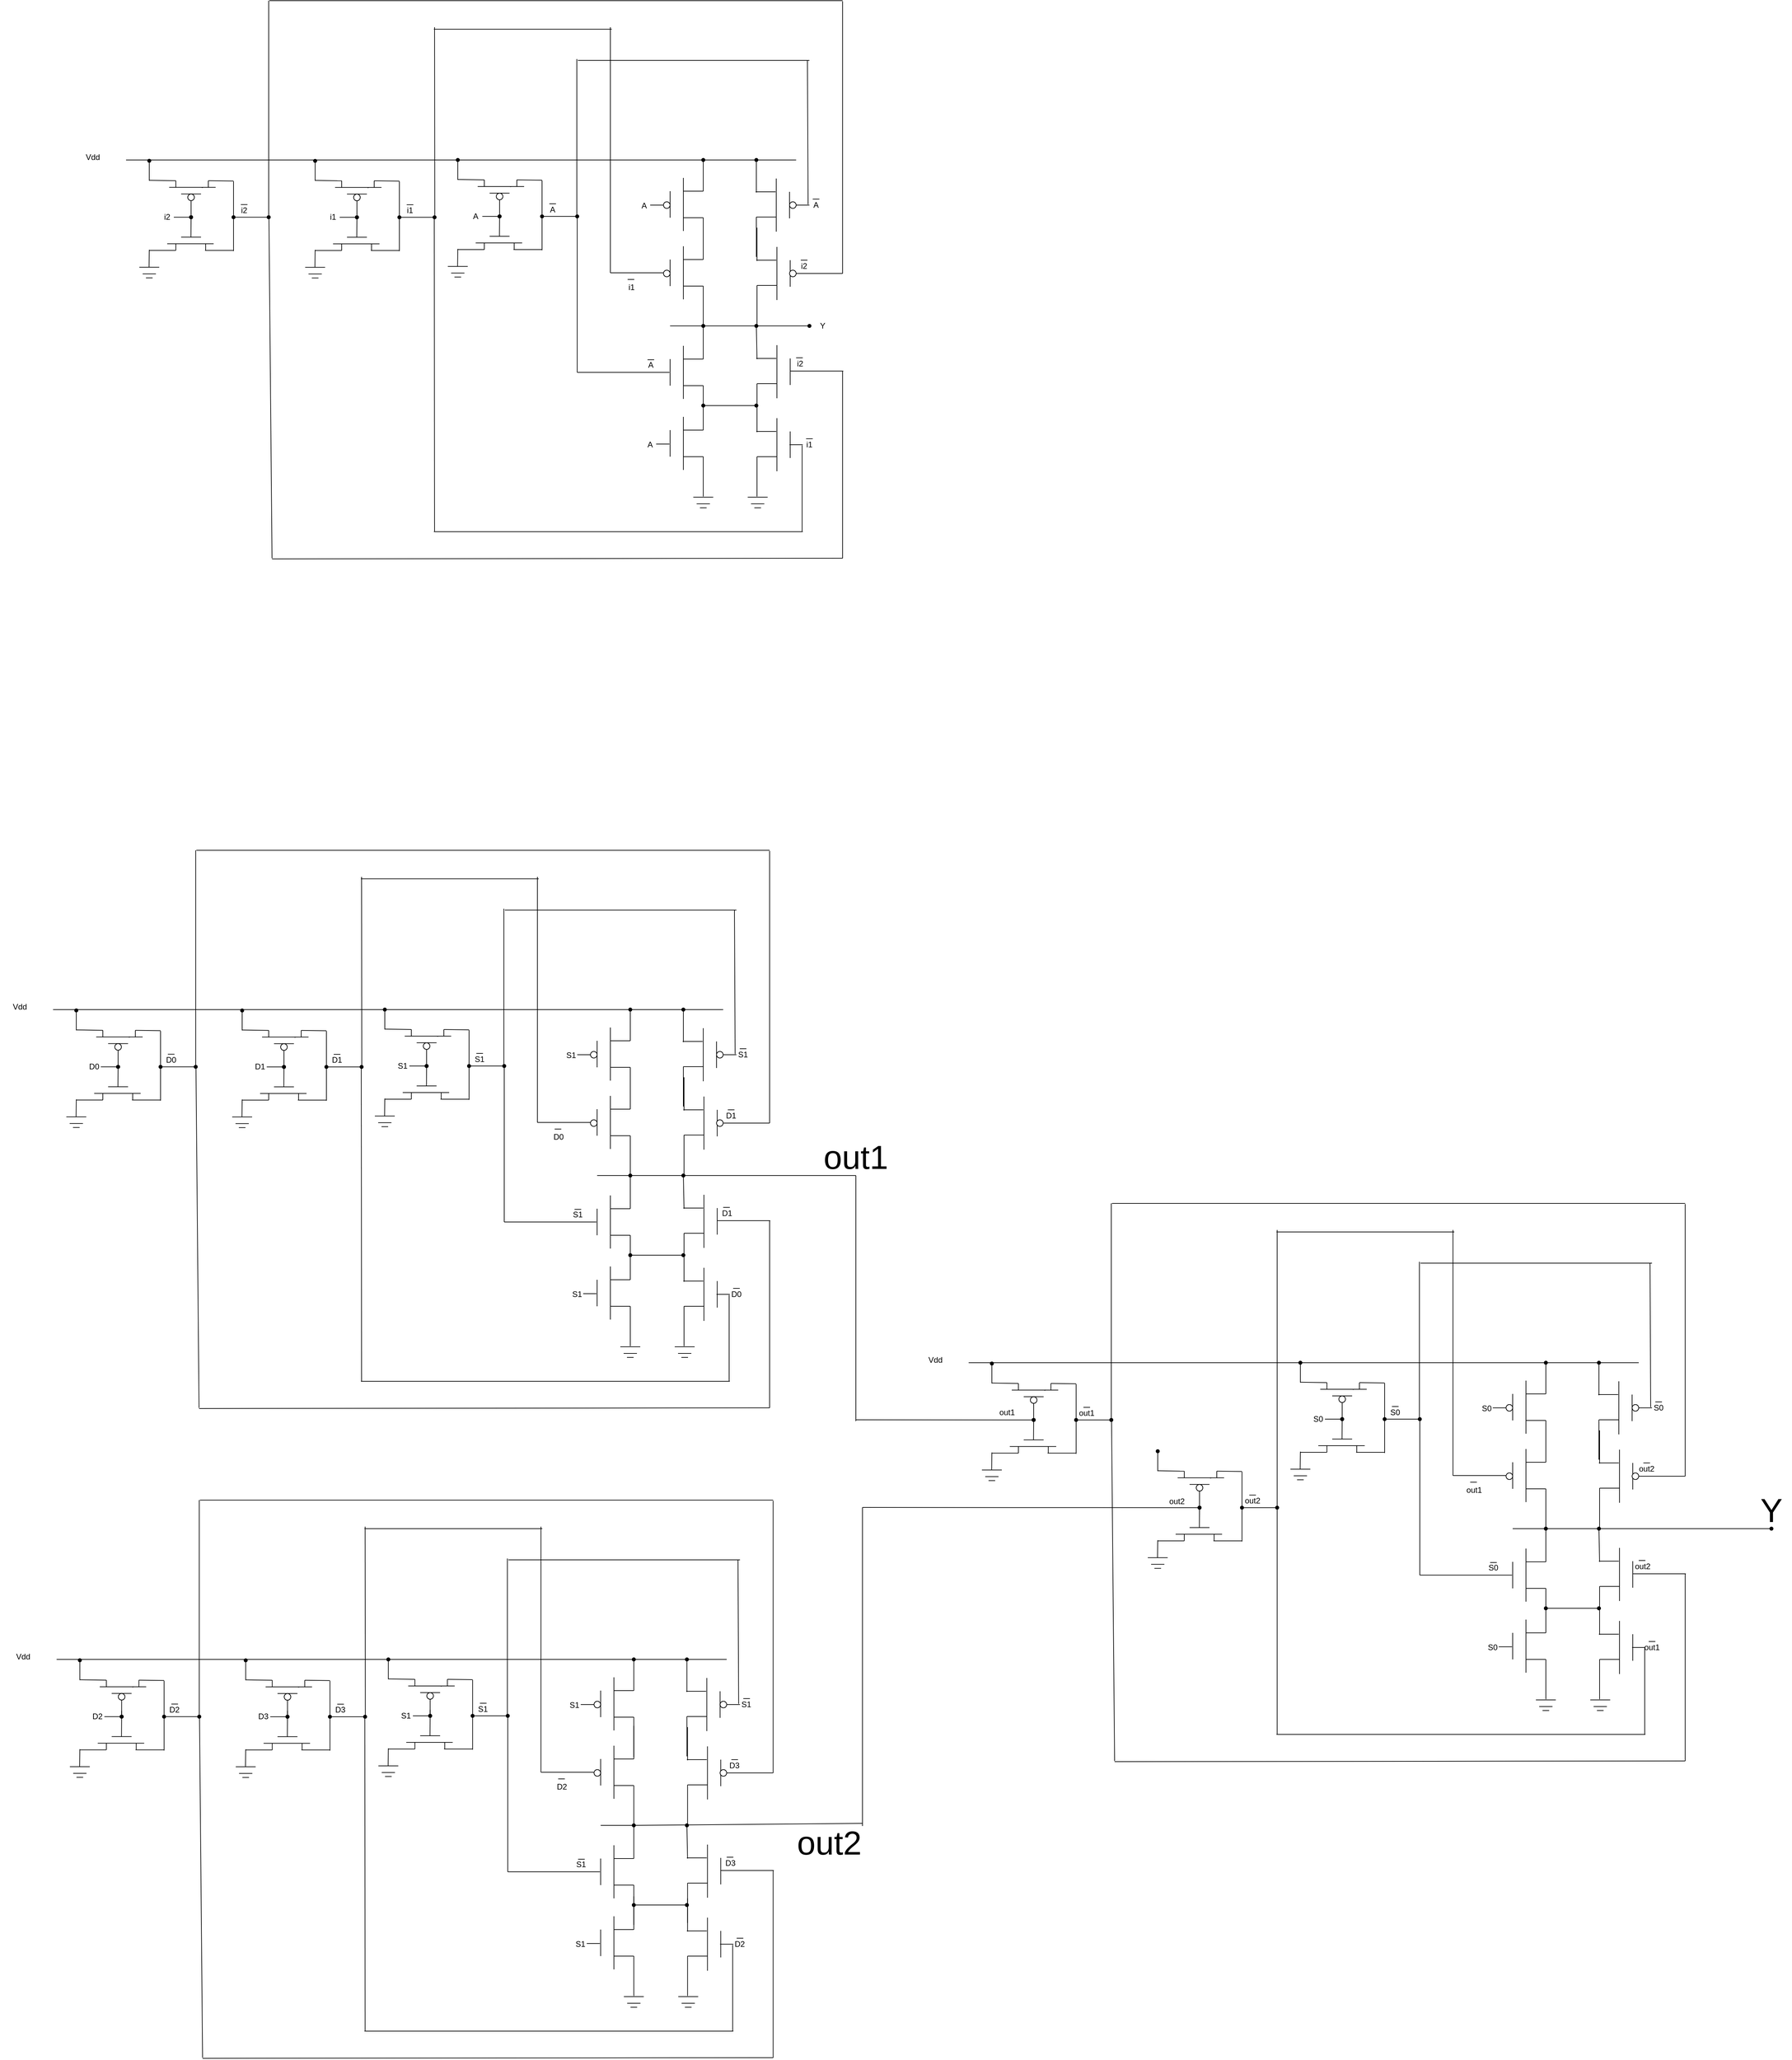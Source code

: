 <mxfile version="24.8.0">
  <diagram name="第 1 页" id="DJQfbz7XFmYo6LXHSV72">
    <mxGraphModel dx="4642" dy="3537" grid="1" gridSize="10" guides="1" tooltips="1" connect="1" arrows="1" fold="1" page="1" pageScale="1" pageWidth="1169" pageHeight="1654" math="0" shadow="0">
      <root>
        <mxCell id="0" />
        <mxCell id="1" parent="0" />
        <mxCell id="igxLGi9reczoQb817db4-1" value="" style="endArrow=none;html=1;rounded=0;" parent="1" edge="1">
          <mxGeometry width="50" height="50" relative="1" as="geometry">
            <mxPoint x="560" y="320" as="sourcePoint" />
            <mxPoint x="560" y="240" as="targetPoint" />
          </mxGeometry>
        </mxCell>
        <mxCell id="igxLGi9reczoQb817db4-2" value="" style="endArrow=none;html=1;rounded=0;" parent="1" edge="1">
          <mxGeometry width="50" height="50" relative="1" as="geometry">
            <mxPoint x="540" y="300" as="sourcePoint" />
            <mxPoint x="540" y="260" as="targetPoint" />
          </mxGeometry>
        </mxCell>
        <mxCell id="igxLGi9reczoQb817db4-3" value="" style="endArrow=none;html=1;rounded=0;" parent="1" edge="1">
          <mxGeometry width="50" height="50" relative="1" as="geometry">
            <mxPoint x="560" y="260" as="sourcePoint" />
            <mxPoint x="590" y="260" as="targetPoint" />
          </mxGeometry>
        </mxCell>
        <mxCell id="igxLGi9reczoQb817db4-4" value="" style="endArrow=none;html=1;rounded=0;" parent="1" edge="1">
          <mxGeometry width="50" height="50" relative="1" as="geometry">
            <mxPoint x="590" y="260" as="sourcePoint" />
            <mxPoint x="590" y="210" as="targetPoint" />
          </mxGeometry>
        </mxCell>
        <mxCell id="igxLGi9reczoQb817db4-5" value="" style="endArrow=none;html=1;rounded=0;" parent="1" edge="1">
          <mxGeometry width="50" height="50" relative="1" as="geometry">
            <mxPoint x="560" y="300" as="sourcePoint" />
            <mxPoint x="590" y="300" as="targetPoint" />
          </mxGeometry>
        </mxCell>
        <mxCell id="igxLGi9reczoQb817db4-6" value="" style="endArrow=none;html=1;rounded=0;" parent="1" edge="1">
          <mxGeometry width="50" height="50" relative="1" as="geometry">
            <mxPoint x="590" y="360" as="sourcePoint" />
            <mxPoint x="590" y="300" as="targetPoint" />
          </mxGeometry>
        </mxCell>
        <mxCell id="igxLGi9reczoQb817db4-7" value="" style="endArrow=none;html=1;rounded=0;" parent="1" source="igxLGi9reczoQb817db4-87" edge="1">
          <mxGeometry width="50" height="50" relative="1" as="geometry">
            <mxPoint x="540" y="210" as="sourcePoint" />
            <mxPoint x="750" y="210" as="targetPoint" />
          </mxGeometry>
        </mxCell>
        <mxCell id="igxLGi9reczoQb817db4-8" value="" style="endArrow=none;html=1;rounded=0;" parent="1" edge="1">
          <mxGeometry width="50" height="50" relative="1" as="geometry">
            <mxPoint x="560" y="427" as="sourcePoint" />
            <mxPoint x="560" y="347" as="targetPoint" />
          </mxGeometry>
        </mxCell>
        <mxCell id="igxLGi9reczoQb817db4-9" value="" style="endArrow=none;html=1;rounded=0;" parent="1" edge="1">
          <mxGeometry width="50" height="50" relative="1" as="geometry">
            <mxPoint x="540" y="407" as="sourcePoint" />
            <mxPoint x="540" y="367" as="targetPoint" />
          </mxGeometry>
        </mxCell>
        <mxCell id="igxLGi9reczoQb817db4-10" value="" style="endArrow=none;html=1;rounded=0;" parent="1" edge="1">
          <mxGeometry width="50" height="50" relative="1" as="geometry">
            <mxPoint x="560" y="367" as="sourcePoint" />
            <mxPoint x="590" y="367" as="targetPoint" />
          </mxGeometry>
        </mxCell>
        <mxCell id="igxLGi9reczoQb817db4-11" value="" style="endArrow=none;html=1;rounded=0;" parent="1" edge="1">
          <mxGeometry width="50" height="50" relative="1" as="geometry">
            <mxPoint x="590" y="367" as="sourcePoint" />
            <mxPoint x="590" y="317" as="targetPoint" />
          </mxGeometry>
        </mxCell>
        <mxCell id="igxLGi9reczoQb817db4-12" value="" style="endArrow=none;html=1;rounded=0;" parent="1" edge="1">
          <mxGeometry width="50" height="50" relative="1" as="geometry">
            <mxPoint x="560" y="407" as="sourcePoint" />
            <mxPoint x="590" y="407" as="targetPoint" />
          </mxGeometry>
        </mxCell>
        <mxCell id="igxLGi9reczoQb817db4-13" value="" style="endArrow=none;html=1;rounded=0;" parent="1" edge="1">
          <mxGeometry width="50" height="50" relative="1" as="geometry">
            <mxPoint x="590" y="467" as="sourcePoint" />
            <mxPoint x="590" y="407" as="targetPoint" />
          </mxGeometry>
        </mxCell>
        <mxCell id="igxLGi9reczoQb817db4-14" value="" style="endArrow=none;html=1;rounded=0;" parent="1" edge="1">
          <mxGeometry width="50" height="50" relative="1" as="geometry">
            <mxPoint x="560" y="170" as="sourcePoint" />
            <mxPoint x="560" y="90" as="targetPoint" />
          </mxGeometry>
        </mxCell>
        <mxCell id="igxLGi9reczoQb817db4-15" value="" style="endArrow=none;html=1;rounded=0;" parent="1" edge="1">
          <mxGeometry width="50" height="50" relative="1" as="geometry">
            <mxPoint x="540" y="150" as="sourcePoint" />
            <mxPoint x="540" y="110" as="targetPoint" />
          </mxGeometry>
        </mxCell>
        <mxCell id="igxLGi9reczoQb817db4-16" value="" style="endArrow=none;html=1;rounded=0;" parent="1" edge="1">
          <mxGeometry width="50" height="50" relative="1" as="geometry">
            <mxPoint x="560" y="110" as="sourcePoint" />
            <mxPoint x="590" y="110" as="targetPoint" />
          </mxGeometry>
        </mxCell>
        <mxCell id="igxLGi9reczoQb817db4-17" value="" style="endArrow=none;html=1;rounded=0;" parent="1" edge="1">
          <mxGeometry width="50" height="50" relative="1" as="geometry">
            <mxPoint x="590" y="110" as="sourcePoint" />
            <mxPoint x="590" y="60" as="targetPoint" />
          </mxGeometry>
        </mxCell>
        <mxCell id="igxLGi9reczoQb817db4-18" value="" style="endArrow=none;html=1;rounded=0;" parent="1" edge="1">
          <mxGeometry width="50" height="50" relative="1" as="geometry">
            <mxPoint x="560" y="150" as="sourcePoint" />
            <mxPoint x="590" y="150" as="targetPoint" />
          </mxGeometry>
        </mxCell>
        <mxCell id="igxLGi9reczoQb817db4-19" value="" style="endArrow=none;html=1;rounded=0;" parent="1" edge="1">
          <mxGeometry width="50" height="50" relative="1" as="geometry">
            <mxPoint x="590" y="210" as="sourcePoint" />
            <mxPoint x="590" y="150" as="targetPoint" />
          </mxGeometry>
        </mxCell>
        <mxCell id="igxLGi9reczoQb817db4-21" value="" style="ellipse;whiteSpace=wrap;html=1;aspect=fixed;" parent="1" vertex="1">
          <mxGeometry x="530" y="126" width="10" height="10" as="geometry" />
        </mxCell>
        <mxCell id="igxLGi9reczoQb817db4-23" value="" style="endArrow=none;html=1;rounded=0;" parent="1" edge="1">
          <mxGeometry width="50" height="50" relative="1" as="geometry">
            <mxPoint x="560" y="67" as="sourcePoint" />
            <mxPoint x="560" y="-13" as="targetPoint" />
          </mxGeometry>
        </mxCell>
        <mxCell id="igxLGi9reczoQb817db4-24" value="" style="endArrow=none;html=1;rounded=0;" parent="1" edge="1">
          <mxGeometry width="50" height="50" relative="1" as="geometry">
            <mxPoint x="540" y="47" as="sourcePoint" />
            <mxPoint x="540" y="7" as="targetPoint" />
          </mxGeometry>
        </mxCell>
        <mxCell id="igxLGi9reczoQb817db4-25" value="" style="endArrow=none;html=1;rounded=0;" parent="1" edge="1">
          <mxGeometry width="50" height="50" relative="1" as="geometry">
            <mxPoint x="560" y="7" as="sourcePoint" />
            <mxPoint x="590" y="7" as="targetPoint" />
          </mxGeometry>
        </mxCell>
        <mxCell id="igxLGi9reczoQb817db4-26" value="" style="endArrow=none;html=1;rounded=0;" parent="1" edge="1">
          <mxGeometry width="50" height="50" relative="1" as="geometry">
            <mxPoint x="590" y="7" as="sourcePoint" />
            <mxPoint x="590" y="-43" as="targetPoint" />
          </mxGeometry>
        </mxCell>
        <mxCell id="igxLGi9reczoQb817db4-27" value="" style="endArrow=none;html=1;rounded=0;" parent="1" edge="1">
          <mxGeometry width="50" height="50" relative="1" as="geometry">
            <mxPoint x="560" y="47" as="sourcePoint" />
            <mxPoint x="590" y="47" as="targetPoint" />
          </mxGeometry>
        </mxCell>
        <mxCell id="igxLGi9reczoQb817db4-28" value="" style="endArrow=none;html=1;rounded=0;" parent="1" edge="1">
          <mxGeometry width="50" height="50" relative="1" as="geometry">
            <mxPoint x="590" y="107" as="sourcePoint" />
            <mxPoint x="590" y="47" as="targetPoint" />
          </mxGeometry>
        </mxCell>
        <mxCell id="igxLGi9reczoQb817db4-29" value="" style="ellipse;whiteSpace=wrap;html=1;aspect=fixed;" parent="1" vertex="1">
          <mxGeometry x="530" y="23" width="10" height="10" as="geometry" />
        </mxCell>
        <mxCell id="igxLGi9reczoQb817db4-30" value="" style="endArrow=none;html=1;rounded=0;" parent="1" edge="1">
          <mxGeometry width="50" height="50" relative="1" as="geometry">
            <mxPoint x="700" y="68" as="sourcePoint" />
            <mxPoint x="700" y="-12" as="targetPoint" />
          </mxGeometry>
        </mxCell>
        <mxCell id="igxLGi9reczoQb817db4-31" value="" style="endArrow=none;html=1;rounded=0;" parent="1" edge="1">
          <mxGeometry width="50" height="50" relative="1" as="geometry">
            <mxPoint x="720" y="48" as="sourcePoint" />
            <mxPoint x="720" y="8" as="targetPoint" />
          </mxGeometry>
        </mxCell>
        <mxCell id="igxLGi9reczoQb817db4-32" value="" style="endArrow=none;html=1;rounded=0;" parent="1" edge="1">
          <mxGeometry width="50" height="50" relative="1" as="geometry">
            <mxPoint x="669" y="8" as="sourcePoint" />
            <mxPoint x="699" y="8" as="targetPoint" />
          </mxGeometry>
        </mxCell>
        <mxCell id="igxLGi9reczoQb817db4-33" value="" style="endArrow=none;html=1;rounded=0;" parent="1" edge="1">
          <mxGeometry width="50" height="50" relative="1" as="geometry">
            <mxPoint x="670" y="9" as="sourcePoint" />
            <mxPoint x="670" y="-41" as="targetPoint" />
          </mxGeometry>
        </mxCell>
        <mxCell id="igxLGi9reczoQb817db4-34" value="" style="endArrow=none;html=1;rounded=0;" parent="1" edge="1">
          <mxGeometry width="50" height="50" relative="1" as="geometry">
            <mxPoint x="670" y="46" as="sourcePoint" />
            <mxPoint x="700" y="46" as="targetPoint" />
          </mxGeometry>
        </mxCell>
        <mxCell id="igxLGi9reczoQb817db4-36" value="" style="endArrow=none;html=1;rounded=0;" parent="1" edge="1">
          <mxGeometry width="50" height="50" relative="1" as="geometry">
            <mxPoint x="670" y="106" as="sourcePoint" />
            <mxPoint x="670" y="46" as="targetPoint" />
          </mxGeometry>
        </mxCell>
        <mxCell id="igxLGi9reczoQb817db4-37" value="" style="endArrow=none;html=1;rounded=0;" parent="1" edge="1">
          <mxGeometry width="50" height="50" relative="1" as="geometry">
            <mxPoint x="701" y="171" as="sourcePoint" />
            <mxPoint x="701" y="91" as="targetPoint" />
          </mxGeometry>
        </mxCell>
        <mxCell id="igxLGi9reczoQb817db4-38" value="" style="endArrow=none;html=1;rounded=0;" parent="1" edge="1">
          <mxGeometry width="50" height="50" relative="1" as="geometry">
            <mxPoint x="721" y="151" as="sourcePoint" />
            <mxPoint x="721" y="111" as="targetPoint" />
          </mxGeometry>
        </mxCell>
        <mxCell id="igxLGi9reczoQb817db4-39" value="" style="endArrow=none;html=1;rounded=0;" parent="1" edge="1">
          <mxGeometry width="50" height="50" relative="1" as="geometry">
            <mxPoint x="670" y="111" as="sourcePoint" />
            <mxPoint x="700" y="111" as="targetPoint" />
          </mxGeometry>
        </mxCell>
        <mxCell id="igxLGi9reczoQb817db4-40" value="" style="endArrow=none;html=1;rounded=0;" parent="1" edge="1">
          <mxGeometry width="50" height="50" relative="1" as="geometry">
            <mxPoint x="671" y="112" as="sourcePoint" />
            <mxPoint x="671" y="62" as="targetPoint" />
          </mxGeometry>
        </mxCell>
        <mxCell id="igxLGi9reczoQb817db4-41" value="" style="endArrow=none;html=1;rounded=0;" parent="1" edge="1">
          <mxGeometry width="50" height="50" relative="1" as="geometry">
            <mxPoint x="671" y="149" as="sourcePoint" />
            <mxPoint x="701" y="149" as="targetPoint" />
          </mxGeometry>
        </mxCell>
        <mxCell id="igxLGi9reczoQb817db4-42" value="" style="endArrow=none;html=1;rounded=0;" parent="1" edge="1">
          <mxGeometry width="50" height="50" relative="1" as="geometry">
            <mxPoint x="671" y="209" as="sourcePoint" />
            <mxPoint x="671" y="149" as="targetPoint" />
          </mxGeometry>
        </mxCell>
        <mxCell id="igxLGi9reczoQb817db4-43" value="" style="endArrow=none;html=1;rounded=0;" parent="1" edge="1">
          <mxGeometry width="50" height="50" relative="1" as="geometry">
            <mxPoint x="701" y="319" as="sourcePoint" />
            <mxPoint x="701" y="239" as="targetPoint" />
          </mxGeometry>
        </mxCell>
        <mxCell id="igxLGi9reczoQb817db4-44" value="" style="endArrow=none;html=1;rounded=0;" parent="1" edge="1">
          <mxGeometry width="50" height="50" relative="1" as="geometry">
            <mxPoint x="721" y="299" as="sourcePoint" />
            <mxPoint x="721" y="259" as="targetPoint" />
          </mxGeometry>
        </mxCell>
        <mxCell id="igxLGi9reczoQb817db4-45" value="" style="endArrow=none;html=1;rounded=0;" parent="1" edge="1">
          <mxGeometry width="50" height="50" relative="1" as="geometry">
            <mxPoint x="670" y="259" as="sourcePoint" />
            <mxPoint x="700" y="259" as="targetPoint" />
          </mxGeometry>
        </mxCell>
        <mxCell id="igxLGi9reczoQb817db4-46" value="" style="endArrow=none;html=1;rounded=0;" parent="1" source="igxLGi9reczoQb817db4-90" edge="1">
          <mxGeometry width="50" height="50" relative="1" as="geometry">
            <mxPoint x="671" y="260" as="sourcePoint" />
            <mxPoint x="671" y="210" as="targetPoint" />
          </mxGeometry>
        </mxCell>
        <mxCell id="igxLGi9reczoQb817db4-47" value="" style="endArrow=none;html=1;rounded=0;" parent="1" edge="1">
          <mxGeometry width="50" height="50" relative="1" as="geometry">
            <mxPoint x="671" y="297" as="sourcePoint" />
            <mxPoint x="701" y="297" as="targetPoint" />
          </mxGeometry>
        </mxCell>
        <mxCell id="igxLGi9reczoQb817db4-48" value="" style="endArrow=none;html=1;rounded=0;" parent="1" edge="1">
          <mxGeometry width="50" height="50" relative="1" as="geometry">
            <mxPoint x="671" y="357" as="sourcePoint" />
            <mxPoint x="671" y="297" as="targetPoint" />
          </mxGeometry>
        </mxCell>
        <mxCell id="igxLGi9reczoQb817db4-49" value="" style="endArrow=none;html=1;rounded=0;" parent="1" edge="1">
          <mxGeometry width="50" height="50" relative="1" as="geometry">
            <mxPoint x="701" y="429" as="sourcePoint" />
            <mxPoint x="701" y="349" as="targetPoint" />
          </mxGeometry>
        </mxCell>
        <mxCell id="igxLGi9reczoQb817db4-50" value="" style="endArrow=none;html=1;rounded=0;" parent="1" edge="1">
          <mxGeometry width="50" height="50" relative="1" as="geometry">
            <mxPoint x="721" y="409" as="sourcePoint" />
            <mxPoint x="721" y="369" as="targetPoint" />
          </mxGeometry>
        </mxCell>
        <mxCell id="igxLGi9reczoQb817db4-51" value="" style="endArrow=none;html=1;rounded=0;" parent="1" edge="1">
          <mxGeometry width="50" height="50" relative="1" as="geometry">
            <mxPoint x="670" y="369" as="sourcePoint" />
            <mxPoint x="700" y="369" as="targetPoint" />
          </mxGeometry>
        </mxCell>
        <mxCell id="igxLGi9reczoQb817db4-52" value="" style="endArrow=none;html=1;rounded=0;" parent="1" edge="1">
          <mxGeometry width="50" height="50" relative="1" as="geometry">
            <mxPoint x="671" y="370" as="sourcePoint" />
            <mxPoint x="671" y="320" as="targetPoint" />
          </mxGeometry>
        </mxCell>
        <mxCell id="igxLGi9reczoQb817db4-53" value="" style="endArrow=none;html=1;rounded=0;" parent="1" edge="1">
          <mxGeometry width="50" height="50" relative="1" as="geometry">
            <mxPoint x="671" y="407" as="sourcePoint" />
            <mxPoint x="701" y="407" as="targetPoint" />
          </mxGeometry>
        </mxCell>
        <mxCell id="igxLGi9reczoQb817db4-54" value="" style="endArrow=none;html=1;rounded=0;" parent="1" edge="1">
          <mxGeometry width="50" height="50" relative="1" as="geometry">
            <mxPoint x="671" y="467" as="sourcePoint" />
            <mxPoint x="671" y="407" as="targetPoint" />
          </mxGeometry>
        </mxCell>
        <mxCell id="igxLGi9reczoQb817db4-55" value="" style="ellipse;whiteSpace=wrap;html=1;aspect=fixed;" parent="1" vertex="1">
          <mxGeometry x="720" y="126" width="10" height="10" as="geometry" />
        </mxCell>
        <mxCell id="igxLGi9reczoQb817db4-56" value="" style="ellipse;whiteSpace=wrap;html=1;aspect=fixed;" parent="1" vertex="1">
          <mxGeometry x="720" y="23" width="10" height="10" as="geometry" />
        </mxCell>
        <mxCell id="igxLGi9reczoQb817db4-61" value="" style="endArrow=none;html=1;rounded=0;" parent="1" edge="1">
          <mxGeometry width="50" height="50" relative="1" as="geometry">
            <mxPoint x="-280" y="-40" as="sourcePoint" />
            <mxPoint x="730" y="-40" as="targetPoint" />
          </mxGeometry>
        </mxCell>
        <mxCell id="igxLGi9reczoQb817db4-62" value="Vdd" style="text;html=1;align=center;verticalAlign=middle;whiteSpace=wrap;rounded=0;" parent="1" vertex="1">
          <mxGeometry x="-360" y="-58.75" width="60" height="30" as="geometry" />
        </mxCell>
        <mxCell id="igxLGi9reczoQb817db4-63" value="" style="endArrow=none;html=1;rounded=0;entryX=0;entryY=0.5;entryDx=0;entryDy=0;" parent="1" target="igxLGi9reczoQb817db4-29" edge="1">
          <mxGeometry width="50" height="50" relative="1" as="geometry">
            <mxPoint x="510" y="28" as="sourcePoint" />
            <mxPoint x="400" y="33" as="targetPoint" />
          </mxGeometry>
        </mxCell>
        <mxCell id="igxLGi9reczoQb817db4-64" value="A" style="text;html=1;align=center;verticalAlign=middle;whiteSpace=wrap;rounded=0;" parent="1" vertex="1">
          <mxGeometry x="471" y="14" width="60" height="30" as="geometry" />
        </mxCell>
        <mxCell id="igxLGi9reczoQb817db4-65" value="" style="endArrow=none;html=1;rounded=0;entryX=0;entryY=0.5;entryDx=0;entryDy=0;" parent="1" edge="1">
          <mxGeometry width="50" height="50" relative="1" as="geometry">
            <mxPoint x="450" y="130" as="sourcePoint" />
            <mxPoint x="530" y="130" as="targetPoint" />
          </mxGeometry>
        </mxCell>
        <mxCell id="igxLGi9reczoQb817db4-66" value="i1" style="text;html=1;align=center;verticalAlign=middle;whiteSpace=wrap;rounded=0;" parent="1" vertex="1">
          <mxGeometry x="452" y="137" width="60" height="30" as="geometry" />
        </mxCell>
        <mxCell id="igxLGi9reczoQb817db4-67" value="" style="endArrow=none;html=1;rounded=0;entryX=0;entryY=0.5;entryDx=0;entryDy=0;" parent="1" edge="1">
          <mxGeometry width="50" height="50" relative="1" as="geometry">
            <mxPoint x="400" y="280" as="sourcePoint" />
            <mxPoint x="539" y="280" as="targetPoint" />
          </mxGeometry>
        </mxCell>
        <mxCell id="igxLGi9reczoQb817db4-68" value="A" style="text;html=1;align=center;verticalAlign=middle;whiteSpace=wrap;rounded=0;" parent="1" vertex="1">
          <mxGeometry x="481" y="254" width="60" height="30" as="geometry" />
        </mxCell>
        <mxCell id="igxLGi9reczoQb817db4-69" value="" style="endArrow=none;html=1;rounded=0;entryX=0;entryY=0.5;entryDx=0;entryDy=0;" parent="1" edge="1">
          <mxGeometry width="50" height="50" relative="1" as="geometry">
            <mxPoint x="519" y="388" as="sourcePoint" />
            <mxPoint x="539" y="388" as="targetPoint" />
          </mxGeometry>
        </mxCell>
        <mxCell id="igxLGi9reczoQb817db4-70" value="A" style="text;html=1;align=center;verticalAlign=middle;whiteSpace=wrap;rounded=0;" parent="1" vertex="1">
          <mxGeometry x="480" y="374" width="60" height="30" as="geometry" />
        </mxCell>
        <mxCell id="igxLGi9reczoQb817db4-71" value="" style="endArrow=none;html=1;rounded=0;exitX=1;exitY=0.5;exitDx=0;exitDy=0;" parent="1" source="igxLGi9reczoQb817db4-56" edge="1">
          <mxGeometry width="50" height="50" relative="1" as="geometry">
            <mxPoint x="740" y="240" as="sourcePoint" />
            <mxPoint x="750" y="28" as="targetPoint" />
          </mxGeometry>
        </mxCell>
        <mxCell id="igxLGi9reczoQb817db4-72" value="A" style="text;html=1;align=center;verticalAlign=middle;whiteSpace=wrap;rounded=0;" parent="1" vertex="1">
          <mxGeometry x="730" y="13" width="60" height="30" as="geometry" />
        </mxCell>
        <mxCell id="igxLGi9reczoQb817db4-74" value="" style="endArrow=none;html=1;rounded=0;exitX=1;exitY=0.5;exitDx=0;exitDy=0;" parent="1" edge="1">
          <mxGeometry width="50" height="50" relative="1" as="geometry">
            <mxPoint x="730" y="131" as="sourcePoint" />
            <mxPoint x="800" y="131" as="targetPoint" />
          </mxGeometry>
        </mxCell>
        <mxCell id="igxLGi9reczoQb817db4-75" value="i2" style="text;html=1;align=center;verticalAlign=middle;whiteSpace=wrap;rounded=0;" parent="1" vertex="1">
          <mxGeometry x="712" y="105" width="60" height="30" as="geometry" />
        </mxCell>
        <mxCell id="igxLGi9reczoQb817db4-76" value="" style="endArrow=none;html=1;rounded=0;exitX=1;exitY=0.5;exitDx=0;exitDy=0;" parent="1" edge="1">
          <mxGeometry width="50" height="50" relative="1" as="geometry">
            <mxPoint x="721" y="278" as="sourcePoint" />
            <mxPoint x="801" y="278" as="targetPoint" />
          </mxGeometry>
        </mxCell>
        <mxCell id="igxLGi9reczoQb817db4-77" value="i2" style="text;html=1;align=center;verticalAlign=middle;whiteSpace=wrap;rounded=0;" parent="1" vertex="1">
          <mxGeometry x="706" y="252" width="60" height="30" as="geometry" />
        </mxCell>
        <mxCell id="igxLGi9reczoQb817db4-78" value="" style="endArrow=none;html=1;rounded=0;exitX=1;exitY=0.5;exitDx=0;exitDy=0;" parent="1" edge="1">
          <mxGeometry width="50" height="50" relative="1" as="geometry">
            <mxPoint x="720" y="389" as="sourcePoint" />
            <mxPoint x="740" y="389" as="targetPoint" />
          </mxGeometry>
        </mxCell>
        <mxCell id="igxLGi9reczoQb817db4-79" value="i1" style="text;html=1;align=center;verticalAlign=middle;whiteSpace=wrap;rounded=0;" parent="1" vertex="1">
          <mxGeometry x="720" y="374" width="60" height="30" as="geometry" />
        </mxCell>
        <mxCell id="igxLGi9reczoQb817db4-80" value="" style="endArrow=none;html=1;rounded=0;" parent="1" edge="1">
          <mxGeometry width="50" height="50" relative="1" as="geometry">
            <mxPoint x="755" y="19" as="sourcePoint" />
            <mxPoint x="765" y="19" as="targetPoint" />
          </mxGeometry>
        </mxCell>
        <mxCell id="igxLGi9reczoQb817db4-81" value="" style="endArrow=none;html=1;rounded=0;" parent="1" edge="1">
          <mxGeometry width="50" height="50" relative="1" as="geometry">
            <mxPoint x="737" y="111" as="sourcePoint" />
            <mxPoint x="747" y="111" as="targetPoint" />
          </mxGeometry>
        </mxCell>
        <mxCell id="igxLGi9reczoQb817db4-83" value="" style="endArrow=none;html=1;rounded=0;" parent="1" edge="1">
          <mxGeometry width="50" height="50" relative="1" as="geometry">
            <mxPoint x="476" y="140" as="sourcePoint" />
            <mxPoint x="486" y="140" as="targetPoint" />
          </mxGeometry>
        </mxCell>
        <mxCell id="igxLGi9reczoQb817db4-84" value="" style="endArrow=none;html=1;rounded=0;" parent="1" edge="1">
          <mxGeometry width="50" height="50" relative="1" as="geometry">
            <mxPoint x="506" y="261" as="sourcePoint" />
            <mxPoint x="516" y="261" as="targetPoint" />
          </mxGeometry>
        </mxCell>
        <mxCell id="igxLGi9reczoQb817db4-85" value="" style="endArrow=none;html=1;rounded=0;" parent="1" edge="1">
          <mxGeometry width="50" height="50" relative="1" as="geometry">
            <mxPoint x="730" y="258" as="sourcePoint" />
            <mxPoint x="740" y="258" as="targetPoint" />
          </mxGeometry>
        </mxCell>
        <mxCell id="igxLGi9reczoQb817db4-86" value="" style="endArrow=none;html=1;rounded=0;" parent="1" edge="1">
          <mxGeometry width="50" height="50" relative="1" as="geometry">
            <mxPoint x="745" y="380" as="sourcePoint" />
            <mxPoint x="755" y="380" as="targetPoint" />
          </mxGeometry>
        </mxCell>
        <mxCell id="igxLGi9reczoQb817db4-89" value="" style="endArrow=none;html=1;rounded=0;" parent="1" target="igxLGi9reczoQb817db4-87" edge="1">
          <mxGeometry width="50" height="50" relative="1" as="geometry">
            <mxPoint x="540" y="210" as="sourcePoint" />
            <mxPoint x="750" y="210" as="targetPoint" />
          </mxGeometry>
        </mxCell>
        <mxCell id="igxLGi9reczoQb817db4-87" value="" style="shape=waypoint;sketch=0;fillStyle=solid;size=6;pointerEvents=1;points=[];fillColor=none;resizable=0;rotatable=0;perimeter=centerPerimeter;snapToPoint=1;" parent="1" vertex="1">
          <mxGeometry x="580" y="200" width="20" height="20" as="geometry" />
        </mxCell>
        <mxCell id="igxLGi9reczoQb817db4-91" value="" style="endArrow=none;html=1;rounded=0;" parent="1" target="igxLGi9reczoQb817db4-90" edge="1">
          <mxGeometry width="50" height="50" relative="1" as="geometry">
            <mxPoint x="671" y="260" as="sourcePoint" />
            <mxPoint x="671" y="210" as="targetPoint" />
          </mxGeometry>
        </mxCell>
        <mxCell id="igxLGi9reczoQb817db4-90" value="" style="shape=waypoint;sketch=0;fillStyle=solid;size=6;pointerEvents=1;points=[];fillColor=none;resizable=0;rotatable=0;perimeter=centerPerimeter;snapToPoint=1;" parent="1" vertex="1">
          <mxGeometry x="660" y="200" width="20" height="20" as="geometry" />
        </mxCell>
        <mxCell id="igxLGi9reczoQb817db4-92" value="" style="endArrow=none;html=1;rounded=0;" parent="1" source="igxLGi9reczoQb817db4-94" edge="1">
          <mxGeometry width="50" height="50" relative="1" as="geometry">
            <mxPoint x="671" y="380" as="sourcePoint" />
            <mxPoint x="671" y="330" as="targetPoint" />
          </mxGeometry>
        </mxCell>
        <mxCell id="igxLGi9reczoQb817db4-93" value="" style="shape=waypoint;sketch=0;fillStyle=solid;size=6;pointerEvents=1;points=[];fillColor=none;resizable=0;rotatable=0;perimeter=centerPerimeter;snapToPoint=1;" parent="1" vertex="1">
          <mxGeometry x="580" y="320" width="20" height="20" as="geometry" />
        </mxCell>
        <mxCell id="igxLGi9reczoQb817db4-94" value="" style="shape=waypoint;sketch=0;fillStyle=solid;size=6;pointerEvents=1;points=[];fillColor=none;resizable=0;rotatable=0;perimeter=centerPerimeter;snapToPoint=1;" parent="1" vertex="1">
          <mxGeometry x="660" y="320" width="20" height="20" as="geometry" />
        </mxCell>
        <mxCell id="igxLGi9reczoQb817db4-96" value="" style="endArrow=none;html=1;rounded=0;exitX=0.693;exitY=0.371;exitDx=0;exitDy=0;exitPerimeter=0;entryX=0.16;entryY=0.41;entryDx=0;entryDy=0;entryPerimeter=0;" parent="1" source="igxLGi9reczoQb817db4-93" target="igxLGi9reczoQb817db4-94" edge="1">
          <mxGeometry width="50" height="50" relative="1" as="geometry">
            <mxPoint x="630" y="260" as="sourcePoint" />
            <mxPoint x="680" y="210" as="targetPoint" />
          </mxGeometry>
        </mxCell>
        <mxCell id="igxLGi9reczoQb817db4-97" value="" style="shape=waypoint;sketch=0;fillStyle=solid;size=6;pointerEvents=1;points=[];fillColor=none;resizable=0;rotatable=0;perimeter=centerPerimeter;snapToPoint=1;" parent="1" vertex="1">
          <mxGeometry x="740" y="200" width="20" height="20" as="geometry" />
        </mxCell>
        <mxCell id="igxLGi9reczoQb817db4-98" value="Y" style="text;html=1;align=center;verticalAlign=middle;whiteSpace=wrap;rounded=0;" parent="1" vertex="1">
          <mxGeometry x="740" y="195" width="60" height="30" as="geometry" />
        </mxCell>
        <mxCell id="igxLGi9reczoQb817db4-99" value="" style="endArrow=none;html=1;rounded=0;" parent="1" source="igxLGi9reczoQb817db4-101" edge="1">
          <mxGeometry width="50" height="50" relative="1" as="geometry">
            <mxPoint x="671" y="10" as="sourcePoint" />
            <mxPoint x="671" y="-40" as="targetPoint" />
          </mxGeometry>
        </mxCell>
        <mxCell id="igxLGi9reczoQb817db4-100" value="" style="shape=waypoint;sketch=0;fillStyle=solid;size=6;pointerEvents=1;points=[];fillColor=none;resizable=0;rotatable=0;perimeter=centerPerimeter;snapToPoint=1;" parent="1" vertex="1">
          <mxGeometry x="580" y="-50" width="20" height="20" as="geometry" />
        </mxCell>
        <mxCell id="igxLGi9reczoQb817db4-101" value="" style="shape=waypoint;sketch=0;fillStyle=solid;size=6;pointerEvents=1;points=[];fillColor=none;resizable=0;rotatable=0;perimeter=centerPerimeter;snapToPoint=1;" parent="1" vertex="1">
          <mxGeometry x="660" y="-50" width="20" height="20" as="geometry" />
        </mxCell>
        <mxCell id="igxLGi9reczoQb817db4-102" value="" style="endArrow=none;html=1;rounded=0;" parent="1" edge="1">
          <mxGeometry width="50" height="50" relative="1" as="geometry">
            <mxPoint x="575" y="468" as="sourcePoint" />
            <mxPoint x="605" y="468" as="targetPoint" />
          </mxGeometry>
        </mxCell>
        <mxCell id="igxLGi9reczoQb817db4-103" value="" style="endArrow=none;html=1;rounded=0;" parent="1" edge="1">
          <mxGeometry width="50" height="50" relative="1" as="geometry">
            <mxPoint x="580" y="478" as="sourcePoint" />
            <mxPoint x="600" y="478" as="targetPoint" />
          </mxGeometry>
        </mxCell>
        <mxCell id="igxLGi9reczoQb817db4-104" value="" style="endArrow=none;html=1;rounded=0;" parent="1" edge="1">
          <mxGeometry width="50" height="50" relative="1" as="geometry">
            <mxPoint x="585" y="484" as="sourcePoint" />
            <mxPoint x="595" y="484" as="targetPoint" />
          </mxGeometry>
        </mxCell>
        <mxCell id="igxLGi9reczoQb817db4-105" value="" style="endArrow=none;html=1;rounded=0;" parent="1" edge="1">
          <mxGeometry width="50" height="50" relative="1" as="geometry">
            <mxPoint x="657" y="468" as="sourcePoint" />
            <mxPoint x="687" y="468" as="targetPoint" />
          </mxGeometry>
        </mxCell>
        <mxCell id="igxLGi9reczoQb817db4-106" value="" style="endArrow=none;html=1;rounded=0;" parent="1" edge="1">
          <mxGeometry width="50" height="50" relative="1" as="geometry">
            <mxPoint x="662" y="478" as="sourcePoint" />
            <mxPoint x="682" y="478" as="targetPoint" />
          </mxGeometry>
        </mxCell>
        <mxCell id="igxLGi9reczoQb817db4-107" value="" style="endArrow=none;html=1;rounded=0;" parent="1" edge="1">
          <mxGeometry width="50" height="50" relative="1" as="geometry">
            <mxPoint x="667" y="484" as="sourcePoint" />
            <mxPoint x="677" y="484" as="targetPoint" />
          </mxGeometry>
        </mxCell>
        <mxCell id="igxLGi9reczoQb817db4-108" value="" style="endArrow=none;html=1;rounded=0;" parent="1" edge="1">
          <mxGeometry width="50" height="50" relative="1" as="geometry">
            <mxPoint x="220" y="-10.65" as="sourcePoint" />
            <mxPoint x="260" y="-10" as="targetPoint" />
          </mxGeometry>
        </mxCell>
        <mxCell id="igxLGi9reczoQb817db4-109" value="" style="endArrow=none;html=1;rounded=0;" parent="1" edge="1">
          <mxGeometry width="50" height="50" relative="1" as="geometry">
            <mxPoint x="220" y="95" as="sourcePoint" />
            <mxPoint x="260" y="95" as="targetPoint" />
          </mxGeometry>
        </mxCell>
        <mxCell id="igxLGi9reczoQb817db4-110" value="" style="endArrow=none;html=1;rounded=0;" parent="1" edge="1">
          <mxGeometry width="50" height="50" relative="1" as="geometry">
            <mxPoint x="268" y="10" as="sourcePoint" />
            <mxPoint x="298" y="10" as="targetPoint" />
          </mxGeometry>
        </mxCell>
        <mxCell id="igxLGi9reczoQb817db4-111" value="" style="endArrow=none;html=1;rounded=0;" parent="1" edge="1">
          <mxGeometry width="50" height="50" relative="1" as="geometry">
            <mxPoint x="268" y="75" as="sourcePoint" />
            <mxPoint x="298" y="75" as="targetPoint" />
          </mxGeometry>
        </mxCell>
        <mxCell id="igxLGi9reczoQb817db4-113" value="" style="endArrow=none;html=1;rounded=0;" parent="1" edge="1">
          <mxGeometry width="50" height="50" relative="1" as="geometry">
            <mxPoint x="304" y="95" as="sourcePoint" />
            <mxPoint x="347" y="95" as="targetPoint" />
          </mxGeometry>
        </mxCell>
        <mxCell id="igxLGi9reczoQb817db4-114" value="" style="endArrow=none;html=1;rounded=0;" parent="1" edge="1">
          <mxGeometry width="50" height="50" relative="1" as="geometry">
            <mxPoint x="309" y="-10.0" as="sourcePoint" />
            <mxPoint x="347" y="-9.56" as="targetPoint" />
          </mxGeometry>
        </mxCell>
        <mxCell id="igxLGi9reczoQb817db4-115" value="A" style="text;html=1;align=center;verticalAlign=middle;whiteSpace=wrap;rounded=0;" parent="1" vertex="1">
          <mxGeometry x="217" y="30" width="60" height="30" as="geometry" />
        </mxCell>
        <mxCell id="igxLGi9reczoQb817db4-116" value="" style="endArrow=none;html=1;rounded=0;exitDx=0;exitDy=0;" parent="1" source="igxLGi9reczoQb817db4-118" edge="1">
          <mxGeometry width="50" height="50" relative="1" as="geometry">
            <mxPoint x="283" y="36" as="sourcePoint" />
            <mxPoint x="283" y="18" as="targetPoint" />
          </mxGeometry>
        </mxCell>
        <mxCell id="igxLGi9reczoQb817db4-117" value="" style="endArrow=none;html=1;rounded=0;exitX=0.5;exitY=0;exitDx=0;exitDy=0;" parent="1" target="igxLGi9reczoQb817db4-120" edge="1">
          <mxGeometry width="50" height="50" relative="1" as="geometry">
            <mxPoint x="282.78" y="75" as="sourcePoint" />
            <mxPoint x="282.78" y="57" as="targetPoint" />
          </mxGeometry>
        </mxCell>
        <mxCell id="igxLGi9reczoQb817db4-119" value="" style="endArrow=none;html=1;rounded=0;exitX=0.5;exitY=0;exitDx=0;exitDy=0;" parent="1" target="igxLGi9reczoQb817db4-118" edge="1">
          <mxGeometry width="50" height="50" relative="1" as="geometry">
            <mxPoint x="283" y="36" as="sourcePoint" />
            <mxPoint x="283" y="18" as="targetPoint" />
          </mxGeometry>
        </mxCell>
        <mxCell id="igxLGi9reczoQb817db4-118" value="" style="shape=waypoint;sketch=0;fillStyle=solid;size=6;pointerEvents=1;points=[];fillColor=none;resizable=0;rotatable=0;perimeter=centerPerimeter;snapToPoint=1;" parent="1" vertex="1">
          <mxGeometry x="273" y="35" width="20" height="20" as="geometry" />
        </mxCell>
        <mxCell id="igxLGi9reczoQb817db4-120" value="" style="shape=waypoint;sketch=0;fillStyle=solid;size=6;pointerEvents=1;points=[];fillColor=none;resizable=0;rotatable=0;perimeter=centerPerimeter;snapToPoint=1;" parent="1" vertex="1">
          <mxGeometry x="273" y="35" width="20" height="20" as="geometry" />
        </mxCell>
        <mxCell id="igxLGi9reczoQb817db4-124" value="" style="endArrow=none;html=1;rounded=0;" parent="1" edge="1">
          <mxGeometry width="50" height="50" relative="1" as="geometry">
            <mxPoint x="299" y="0.44" as="sourcePoint" />
            <mxPoint x="301" y="2.274e-13" as="targetPoint" />
          </mxGeometry>
        </mxCell>
        <mxCell id="igxLGi9reczoQb817db4-128" value="" style="ellipse;whiteSpace=wrap;html=1;aspect=fixed;" parent="1" vertex="1">
          <mxGeometry x="278" y="10" width="10" height="10" as="geometry" />
        </mxCell>
        <mxCell id="igxLGi9reczoQb817db4-132" value="" style="shape=waypoint;sketch=0;fillStyle=solid;size=6;pointerEvents=1;points=[];fillColor=none;resizable=0;rotatable=0;perimeter=centerPerimeter;snapToPoint=1;" parent="1" vertex="1">
          <mxGeometry x="210" y="-50" width="20" height="20" as="geometry" />
        </mxCell>
        <mxCell id="igxLGi9reczoQb817db4-133" value="" style="endArrow=none;html=1;rounded=0;entryX=0.795;entryY=0.976;entryDx=0;entryDy=0;entryPerimeter=0;" parent="1" target="igxLGi9reczoQb817db4-132" edge="1">
          <mxGeometry width="50" height="50" relative="1" as="geometry">
            <mxPoint x="220" y="-10" as="sourcePoint" />
            <mxPoint x="400" y="50" as="targetPoint" />
          </mxGeometry>
        </mxCell>
        <mxCell id="igxLGi9reczoQb817db4-134" value="" style="endArrow=none;html=1;rounded=0;" parent="1" edge="1">
          <mxGeometry width="50" height="50" relative="1" as="geometry">
            <mxPoint x="250" as="sourcePoint" />
            <mxPoint x="320" as="targetPoint" />
          </mxGeometry>
        </mxCell>
        <mxCell id="igxLGi9reczoQb817db4-135" value="" style="endArrow=none;html=1;rounded=0;" parent="1" edge="1">
          <mxGeometry width="50" height="50" relative="1" as="geometry">
            <mxPoint x="260" as="sourcePoint" />
            <mxPoint x="260" y="-10" as="targetPoint" />
          </mxGeometry>
        </mxCell>
        <mxCell id="igxLGi9reczoQb817db4-136" value="" style="endArrow=none;html=1;rounded=0;" parent="1" edge="1">
          <mxGeometry width="50" height="50" relative="1" as="geometry">
            <mxPoint x="309" as="sourcePoint" />
            <mxPoint x="309" y="-10" as="targetPoint" />
          </mxGeometry>
        </mxCell>
        <mxCell id="igxLGi9reczoQb817db4-138" value="" style="endArrow=none;html=1;rounded=0;" parent="1" edge="1">
          <mxGeometry width="50" height="50" relative="1" as="geometry">
            <mxPoint x="247" y="85" as="sourcePoint" />
            <mxPoint x="317" y="85" as="targetPoint" />
          </mxGeometry>
        </mxCell>
        <mxCell id="igxLGi9reczoQb817db4-139" value="" style="endArrow=none;html=1;rounded=0;" parent="1" edge="1">
          <mxGeometry width="50" height="50" relative="1" as="geometry">
            <mxPoint x="260" y="95" as="sourcePoint" />
            <mxPoint x="260" y="85" as="targetPoint" />
          </mxGeometry>
        </mxCell>
        <mxCell id="igxLGi9reczoQb817db4-140" value="" style="endArrow=none;html=1;rounded=0;" parent="1" edge="1">
          <mxGeometry width="50" height="50" relative="1" as="geometry">
            <mxPoint x="305" y="95" as="sourcePoint" />
            <mxPoint x="305" y="85" as="targetPoint" />
          </mxGeometry>
        </mxCell>
        <mxCell id="igxLGi9reczoQb817db4-144" value="" style="endArrow=none;html=1;rounded=0;" parent="1" edge="1">
          <mxGeometry width="50" height="50" relative="1" as="geometry">
            <mxPoint x="205" y="120.38" as="sourcePoint" />
            <mxPoint x="235" y="120.38" as="targetPoint" />
          </mxGeometry>
        </mxCell>
        <mxCell id="igxLGi9reczoQb817db4-145" value="" style="endArrow=none;html=1;rounded=0;" parent="1" edge="1">
          <mxGeometry width="50" height="50" relative="1" as="geometry">
            <mxPoint x="210" y="130.38" as="sourcePoint" />
            <mxPoint x="230" y="130.38" as="targetPoint" />
          </mxGeometry>
        </mxCell>
        <mxCell id="igxLGi9reczoQb817db4-146" value="" style="endArrow=none;html=1;rounded=0;" parent="1" edge="1">
          <mxGeometry width="50" height="50" relative="1" as="geometry">
            <mxPoint x="215" y="136.38" as="sourcePoint" />
            <mxPoint x="225" y="136.38" as="targetPoint" />
          </mxGeometry>
        </mxCell>
        <mxCell id="igxLGi9reczoQb817db4-147" value="" style="endArrow=none;html=1;rounded=0;" parent="1" edge="1">
          <mxGeometry width="50" height="50" relative="1" as="geometry">
            <mxPoint x="219.69" y="120" as="sourcePoint" />
            <mxPoint x="220" y="94" as="targetPoint" />
          </mxGeometry>
        </mxCell>
        <mxCell id="igxLGi9reczoQb817db4-148" value="" style="endArrow=none;html=1;rounded=0;entryX=0.65;entryY=0.719;entryDx=0;entryDy=0;entryPerimeter=0;" parent="1" edge="1">
          <mxGeometry width="50" height="50" relative="1" as="geometry">
            <mxPoint x="281" y="45" as="sourcePoint" />
            <mxPoint x="257" y="45" as="targetPoint" />
          </mxGeometry>
        </mxCell>
        <mxCell id="igxLGi9reczoQb817db4-149" value="" style="endArrow=none;html=1;rounded=0;startSize=6;" parent="1" edge="1">
          <mxGeometry width="50" height="50" relative="1" as="geometry">
            <mxPoint x="347" y="96" as="sourcePoint" />
            <mxPoint x="347" y="-9" as="targetPoint" />
          </mxGeometry>
        </mxCell>
        <mxCell id="igxLGi9reczoQb817db4-151" value="" style="shape=waypoint;sketch=0;fillStyle=solid;size=6;pointerEvents=1;points=[];fillColor=none;resizable=0;rotatable=0;perimeter=centerPerimeter;snapToPoint=1;" parent="1" vertex="1">
          <mxGeometry x="337" y="35" width="20" height="20" as="geometry" />
        </mxCell>
        <mxCell id="igxLGi9reczoQb817db4-153" value="" style="endArrow=none;html=1;rounded=0;exitX=1;exitY=0.5;exitDx=0;exitDy=0;entryX=0.343;entryY=0.54;entryDx=0;entryDy=0;entryPerimeter=0;" parent="1" target="igxLGi9reczoQb817db4-156" edge="1">
          <mxGeometry width="50" height="50" relative="1" as="geometry">
            <mxPoint x="350" y="45" as="sourcePoint" />
            <mxPoint x="370" y="45" as="targetPoint" />
          </mxGeometry>
        </mxCell>
        <mxCell id="igxLGi9reczoQb817db4-154" value="A" style="text;html=1;align=center;verticalAlign=middle;whiteSpace=wrap;rounded=0;" parent="1" vertex="1">
          <mxGeometry x="333" y="20" width="60" height="30" as="geometry" />
        </mxCell>
        <mxCell id="igxLGi9reczoQb817db4-155" value="" style="endArrow=none;html=1;rounded=0;" parent="1" edge="1">
          <mxGeometry width="50" height="50" relative="1" as="geometry">
            <mxPoint x="358" y="26" as="sourcePoint" />
            <mxPoint x="368" y="26" as="targetPoint" />
          </mxGeometry>
        </mxCell>
        <mxCell id="igxLGi9reczoQb817db4-156" value="" style="shape=waypoint;sketch=0;fillStyle=solid;size=6;pointerEvents=1;points=[];fillColor=none;resizable=0;rotatable=0;perimeter=centerPerimeter;snapToPoint=1;" parent="1" vertex="1">
          <mxGeometry x="390" y="35" width="20" height="20" as="geometry" />
        </mxCell>
        <mxCell id="igxLGi9reczoQb817db4-157" value="" style="endArrow=none;html=1;rounded=0;" parent="1" target="igxLGi9reczoQb817db4-156" edge="1">
          <mxGeometry width="50" height="50" relative="1" as="geometry">
            <mxPoint x="400" y="280" as="sourcePoint" />
            <mxPoint x="610" y="120" as="targetPoint" />
          </mxGeometry>
        </mxCell>
        <mxCell id="igxLGi9reczoQb817db4-158" value="" style="endArrow=none;html=1;rounded=0;" parent="1" edge="1">
          <mxGeometry width="50" height="50" relative="1" as="geometry">
            <mxPoint x="5" y="-9.22" as="sourcePoint" />
            <mxPoint x="45" y="-8.57" as="targetPoint" />
          </mxGeometry>
        </mxCell>
        <mxCell id="igxLGi9reczoQb817db4-159" value="" style="endArrow=none;html=1;rounded=0;" parent="1" edge="1">
          <mxGeometry width="50" height="50" relative="1" as="geometry">
            <mxPoint x="5" y="96.43" as="sourcePoint" />
            <mxPoint x="45" y="96.43" as="targetPoint" />
          </mxGeometry>
        </mxCell>
        <mxCell id="igxLGi9reczoQb817db4-160" value="" style="endArrow=none;html=1;rounded=0;" parent="1" edge="1">
          <mxGeometry width="50" height="50" relative="1" as="geometry">
            <mxPoint x="53" y="11.43" as="sourcePoint" />
            <mxPoint x="83" y="11.43" as="targetPoint" />
          </mxGeometry>
        </mxCell>
        <mxCell id="igxLGi9reczoQb817db4-161" value="" style="endArrow=none;html=1;rounded=0;" parent="1" edge="1">
          <mxGeometry width="50" height="50" relative="1" as="geometry">
            <mxPoint x="53" y="76.43" as="sourcePoint" />
            <mxPoint x="83" y="76.43" as="targetPoint" />
          </mxGeometry>
        </mxCell>
        <mxCell id="igxLGi9reczoQb817db4-162" value="" style="endArrow=none;html=1;rounded=0;" parent="1" edge="1">
          <mxGeometry width="50" height="50" relative="1" as="geometry">
            <mxPoint x="89" y="96.43" as="sourcePoint" />
            <mxPoint x="132" y="96.43" as="targetPoint" />
          </mxGeometry>
        </mxCell>
        <mxCell id="igxLGi9reczoQb817db4-163" value="" style="endArrow=none;html=1;rounded=0;" parent="1" edge="1">
          <mxGeometry width="50" height="50" relative="1" as="geometry">
            <mxPoint x="94" y="-8.57" as="sourcePoint" />
            <mxPoint x="132" y="-8.13" as="targetPoint" />
          </mxGeometry>
        </mxCell>
        <mxCell id="igxLGi9reczoQb817db4-164" value="i1" style="text;html=1;align=center;verticalAlign=middle;whiteSpace=wrap;rounded=0;" parent="1" vertex="1">
          <mxGeometry x="2" y="31.43" width="60" height="30" as="geometry" />
        </mxCell>
        <mxCell id="igxLGi9reczoQb817db4-165" value="" style="endArrow=none;html=1;rounded=0;exitDx=0;exitDy=0;" parent="1" source="igxLGi9reczoQb817db4-168" edge="1">
          <mxGeometry width="50" height="50" relative="1" as="geometry">
            <mxPoint x="68" y="37.43" as="sourcePoint" />
            <mxPoint x="68" y="19.43" as="targetPoint" />
          </mxGeometry>
        </mxCell>
        <mxCell id="igxLGi9reczoQb817db4-166" value="" style="endArrow=none;html=1;rounded=0;exitX=0.5;exitY=0;exitDx=0;exitDy=0;" parent="1" target="igxLGi9reczoQb817db4-169" edge="1">
          <mxGeometry width="50" height="50" relative="1" as="geometry">
            <mxPoint x="67.78" y="76.43" as="sourcePoint" />
            <mxPoint x="67.78" y="58.43" as="targetPoint" />
          </mxGeometry>
        </mxCell>
        <mxCell id="igxLGi9reczoQb817db4-167" value="" style="endArrow=none;html=1;rounded=0;exitX=0.5;exitY=0;exitDx=0;exitDy=0;" parent="1" target="igxLGi9reczoQb817db4-168" edge="1">
          <mxGeometry width="50" height="50" relative="1" as="geometry">
            <mxPoint x="68" y="37.43" as="sourcePoint" />
            <mxPoint x="68" y="19.43" as="targetPoint" />
          </mxGeometry>
        </mxCell>
        <mxCell id="igxLGi9reczoQb817db4-168" value="" style="shape=waypoint;sketch=0;fillStyle=solid;size=6;pointerEvents=1;points=[];fillColor=none;resizable=0;rotatable=0;perimeter=centerPerimeter;snapToPoint=1;" parent="1" vertex="1">
          <mxGeometry x="58" y="36.43" width="20" height="20" as="geometry" />
        </mxCell>
        <mxCell id="igxLGi9reczoQb817db4-169" value="" style="shape=waypoint;sketch=0;fillStyle=solid;size=6;pointerEvents=1;points=[];fillColor=none;resizable=0;rotatable=0;perimeter=centerPerimeter;snapToPoint=1;" parent="1" vertex="1">
          <mxGeometry x="58" y="36.43" width="20" height="20" as="geometry" />
        </mxCell>
        <mxCell id="igxLGi9reczoQb817db4-170" value="" style="endArrow=none;html=1;rounded=0;" parent="1" edge="1">
          <mxGeometry width="50" height="50" relative="1" as="geometry">
            <mxPoint x="84" y="1.87" as="sourcePoint" />
            <mxPoint x="86" y="1.43" as="targetPoint" />
          </mxGeometry>
        </mxCell>
        <mxCell id="igxLGi9reczoQb817db4-171" value="" style="ellipse;whiteSpace=wrap;html=1;aspect=fixed;" parent="1" vertex="1">
          <mxGeometry x="63" y="11.43" width="10" height="10" as="geometry" />
        </mxCell>
        <mxCell id="igxLGi9reczoQb817db4-172" value="" style="shape=waypoint;sketch=0;fillStyle=solid;size=6;pointerEvents=1;points=[];fillColor=none;resizable=0;rotatable=0;perimeter=centerPerimeter;snapToPoint=1;" parent="1" vertex="1">
          <mxGeometry x="-5" y="-48.57" width="20" height="20" as="geometry" />
        </mxCell>
        <mxCell id="igxLGi9reczoQb817db4-173" value="" style="endArrow=none;html=1;rounded=0;entryX=0.795;entryY=0.976;entryDx=0;entryDy=0;entryPerimeter=0;" parent="1" target="igxLGi9reczoQb817db4-172" edge="1">
          <mxGeometry width="50" height="50" relative="1" as="geometry">
            <mxPoint x="5" y="-8.57" as="sourcePoint" />
            <mxPoint x="185" y="51.43" as="targetPoint" />
          </mxGeometry>
        </mxCell>
        <mxCell id="igxLGi9reczoQb817db4-174" value="" style="endArrow=none;html=1;rounded=0;" parent="1" edge="1">
          <mxGeometry width="50" height="50" relative="1" as="geometry">
            <mxPoint x="35" y="1.43" as="sourcePoint" />
            <mxPoint x="105" y="1.43" as="targetPoint" />
          </mxGeometry>
        </mxCell>
        <mxCell id="igxLGi9reczoQb817db4-175" value="" style="endArrow=none;html=1;rounded=0;" parent="1" edge="1">
          <mxGeometry width="50" height="50" relative="1" as="geometry">
            <mxPoint x="45" y="1.43" as="sourcePoint" />
            <mxPoint x="45" y="-8.57" as="targetPoint" />
          </mxGeometry>
        </mxCell>
        <mxCell id="igxLGi9reczoQb817db4-176" value="" style="endArrow=none;html=1;rounded=0;" parent="1" edge="1">
          <mxGeometry width="50" height="50" relative="1" as="geometry">
            <mxPoint x="94" y="1.43" as="sourcePoint" />
            <mxPoint x="94" y="-8.57" as="targetPoint" />
          </mxGeometry>
        </mxCell>
        <mxCell id="igxLGi9reczoQb817db4-177" value="" style="endArrow=none;html=1;rounded=0;" parent="1" edge="1">
          <mxGeometry width="50" height="50" relative="1" as="geometry">
            <mxPoint x="32" y="86.43" as="sourcePoint" />
            <mxPoint x="102" y="86.43" as="targetPoint" />
          </mxGeometry>
        </mxCell>
        <mxCell id="igxLGi9reczoQb817db4-178" value="" style="endArrow=none;html=1;rounded=0;" parent="1" edge="1">
          <mxGeometry width="50" height="50" relative="1" as="geometry">
            <mxPoint x="45" y="96.43" as="sourcePoint" />
            <mxPoint x="45" y="86.43" as="targetPoint" />
          </mxGeometry>
        </mxCell>
        <mxCell id="igxLGi9reczoQb817db4-179" value="" style="endArrow=none;html=1;rounded=0;" parent="1" edge="1">
          <mxGeometry width="50" height="50" relative="1" as="geometry">
            <mxPoint x="90" y="96.43" as="sourcePoint" />
            <mxPoint x="90" y="86.43" as="targetPoint" />
          </mxGeometry>
        </mxCell>
        <mxCell id="igxLGi9reczoQb817db4-180" value="" style="endArrow=none;html=1;rounded=0;" parent="1" edge="1">
          <mxGeometry width="50" height="50" relative="1" as="geometry">
            <mxPoint x="-10" y="121.81" as="sourcePoint" />
            <mxPoint x="20" y="121.81" as="targetPoint" />
          </mxGeometry>
        </mxCell>
        <mxCell id="igxLGi9reczoQb817db4-181" value="" style="endArrow=none;html=1;rounded=0;" parent="1" edge="1">
          <mxGeometry width="50" height="50" relative="1" as="geometry">
            <mxPoint x="-5" y="131.81" as="sourcePoint" />
            <mxPoint x="15" y="131.81" as="targetPoint" />
          </mxGeometry>
        </mxCell>
        <mxCell id="igxLGi9reczoQb817db4-182" value="" style="endArrow=none;html=1;rounded=0;" parent="1" edge="1">
          <mxGeometry width="50" height="50" relative="1" as="geometry">
            <mxPoint y="137.81" as="sourcePoint" />
            <mxPoint x="10" y="137.81" as="targetPoint" />
          </mxGeometry>
        </mxCell>
        <mxCell id="igxLGi9reczoQb817db4-183" value="" style="endArrow=none;html=1;rounded=0;" parent="1" edge="1">
          <mxGeometry width="50" height="50" relative="1" as="geometry">
            <mxPoint x="4.69" y="121.43" as="sourcePoint" />
            <mxPoint x="5" y="95.43" as="targetPoint" />
          </mxGeometry>
        </mxCell>
        <mxCell id="igxLGi9reczoQb817db4-184" value="" style="endArrow=none;html=1;rounded=0;entryX=0.65;entryY=0.719;entryDx=0;entryDy=0;entryPerimeter=0;" parent="1" edge="1">
          <mxGeometry width="50" height="50" relative="1" as="geometry">
            <mxPoint x="66" y="46.43" as="sourcePoint" />
            <mxPoint x="42" y="46.43" as="targetPoint" />
          </mxGeometry>
        </mxCell>
        <mxCell id="igxLGi9reczoQb817db4-185" value="" style="endArrow=none;html=1;rounded=0;startSize=6;" parent="1" edge="1">
          <mxGeometry width="50" height="50" relative="1" as="geometry">
            <mxPoint x="132" y="97.43" as="sourcePoint" />
            <mxPoint x="132" y="-7.57" as="targetPoint" />
          </mxGeometry>
        </mxCell>
        <mxCell id="igxLGi9reczoQb817db4-186" value="" style="shape=waypoint;sketch=0;fillStyle=solid;size=6;pointerEvents=1;points=[];fillColor=none;resizable=0;rotatable=0;perimeter=centerPerimeter;snapToPoint=1;" parent="1" vertex="1">
          <mxGeometry x="122" y="36.43" width="20" height="20" as="geometry" />
        </mxCell>
        <mxCell id="igxLGi9reczoQb817db4-187" value="" style="endArrow=none;html=1;rounded=0;exitX=1;exitY=0.5;exitDx=0;exitDy=0;entryX=0.343;entryY=0.54;entryDx=0;entryDy=0;entryPerimeter=0;" parent="1" target="igxLGi9reczoQb817db4-190" edge="1">
          <mxGeometry width="50" height="50" relative="1" as="geometry">
            <mxPoint x="135" y="46.43" as="sourcePoint" />
            <mxPoint x="155" y="46.43" as="targetPoint" />
          </mxGeometry>
        </mxCell>
        <mxCell id="igxLGi9reczoQb817db4-188" value="i1" style="text;html=1;align=center;verticalAlign=middle;whiteSpace=wrap;rounded=0;" parent="1" vertex="1">
          <mxGeometry x="118" y="21.43" width="60" height="30" as="geometry" />
        </mxCell>
        <mxCell id="igxLGi9reczoQb817db4-189" value="" style="endArrow=none;html=1;rounded=0;" parent="1" edge="1">
          <mxGeometry width="50" height="50" relative="1" as="geometry">
            <mxPoint x="143" y="27.43" as="sourcePoint" />
            <mxPoint x="153" y="27.43" as="targetPoint" />
          </mxGeometry>
        </mxCell>
        <mxCell id="igxLGi9reczoQb817db4-190" value="" style="shape=waypoint;sketch=0;fillStyle=solid;size=6;pointerEvents=1;points=[];fillColor=none;resizable=0;rotatable=0;perimeter=centerPerimeter;snapToPoint=1;" parent="1" vertex="1">
          <mxGeometry x="175" y="36.43" width="20" height="20" as="geometry" />
        </mxCell>
        <mxCell id="igxLGi9reczoQb817db4-191" value="" style="endArrow=none;html=1;rounded=0;" parent="1" edge="1">
          <mxGeometry width="50" height="50" relative="1" as="geometry">
            <mxPoint x="-245" y="-9.4" as="sourcePoint" />
            <mxPoint x="-205" y="-8.75" as="targetPoint" />
          </mxGeometry>
        </mxCell>
        <mxCell id="igxLGi9reczoQb817db4-192" value="" style="endArrow=none;html=1;rounded=0;" parent="1" edge="1">
          <mxGeometry width="50" height="50" relative="1" as="geometry">
            <mxPoint x="-245" y="96.25" as="sourcePoint" />
            <mxPoint x="-205" y="96.25" as="targetPoint" />
          </mxGeometry>
        </mxCell>
        <mxCell id="igxLGi9reczoQb817db4-193" value="" style="endArrow=none;html=1;rounded=0;" parent="1" edge="1">
          <mxGeometry width="50" height="50" relative="1" as="geometry">
            <mxPoint x="-197" y="11.25" as="sourcePoint" />
            <mxPoint x="-167" y="11.25" as="targetPoint" />
          </mxGeometry>
        </mxCell>
        <mxCell id="igxLGi9reczoQb817db4-194" value="" style="endArrow=none;html=1;rounded=0;" parent="1" edge="1">
          <mxGeometry width="50" height="50" relative="1" as="geometry">
            <mxPoint x="-197" y="76.25" as="sourcePoint" />
            <mxPoint x="-167" y="76.25" as="targetPoint" />
          </mxGeometry>
        </mxCell>
        <mxCell id="igxLGi9reczoQb817db4-195" value="" style="endArrow=none;html=1;rounded=0;" parent="1" edge="1">
          <mxGeometry width="50" height="50" relative="1" as="geometry">
            <mxPoint x="-161" y="96.25" as="sourcePoint" />
            <mxPoint x="-118" y="96.25" as="targetPoint" />
          </mxGeometry>
        </mxCell>
        <mxCell id="igxLGi9reczoQb817db4-196" value="" style="endArrow=none;html=1;rounded=0;" parent="1" edge="1">
          <mxGeometry width="50" height="50" relative="1" as="geometry">
            <mxPoint x="-156" y="-8.75" as="sourcePoint" />
            <mxPoint x="-118" y="-8.31" as="targetPoint" />
          </mxGeometry>
        </mxCell>
        <mxCell id="igxLGi9reczoQb817db4-197" value="i2" style="text;html=1;align=center;verticalAlign=middle;whiteSpace=wrap;rounded=0;" parent="1" vertex="1">
          <mxGeometry x="-248" y="31.25" width="60" height="30" as="geometry" />
        </mxCell>
        <mxCell id="igxLGi9reczoQb817db4-198" value="" style="endArrow=none;html=1;rounded=0;exitDx=0;exitDy=0;" parent="1" source="igxLGi9reczoQb817db4-201" edge="1">
          <mxGeometry width="50" height="50" relative="1" as="geometry">
            <mxPoint x="-182" y="37.25" as="sourcePoint" />
            <mxPoint x="-182" y="19.25" as="targetPoint" />
          </mxGeometry>
        </mxCell>
        <mxCell id="igxLGi9reczoQb817db4-199" value="" style="endArrow=none;html=1;rounded=0;exitX=0.5;exitY=0;exitDx=0;exitDy=0;" parent="1" target="igxLGi9reczoQb817db4-202" edge="1">
          <mxGeometry width="50" height="50" relative="1" as="geometry">
            <mxPoint x="-182.22" y="76.25" as="sourcePoint" />
            <mxPoint x="-182.22" y="58.25" as="targetPoint" />
          </mxGeometry>
        </mxCell>
        <mxCell id="igxLGi9reczoQb817db4-200" value="" style="endArrow=none;html=1;rounded=0;exitX=0.5;exitY=0;exitDx=0;exitDy=0;" parent="1" target="igxLGi9reczoQb817db4-201" edge="1">
          <mxGeometry width="50" height="50" relative="1" as="geometry">
            <mxPoint x="-182" y="37.25" as="sourcePoint" />
            <mxPoint x="-182" y="19.25" as="targetPoint" />
          </mxGeometry>
        </mxCell>
        <mxCell id="igxLGi9reczoQb817db4-201" value="" style="shape=waypoint;sketch=0;fillStyle=solid;size=6;pointerEvents=1;points=[];fillColor=none;resizable=0;rotatable=0;perimeter=centerPerimeter;snapToPoint=1;" parent="1" vertex="1">
          <mxGeometry x="-192" y="36.25" width="20" height="20" as="geometry" />
        </mxCell>
        <mxCell id="igxLGi9reczoQb817db4-202" value="" style="shape=waypoint;sketch=0;fillStyle=solid;size=6;pointerEvents=1;points=[];fillColor=none;resizable=0;rotatable=0;perimeter=centerPerimeter;snapToPoint=1;" parent="1" vertex="1">
          <mxGeometry x="-192" y="36.25" width="20" height="20" as="geometry" />
        </mxCell>
        <mxCell id="igxLGi9reczoQb817db4-203" value="" style="endArrow=none;html=1;rounded=0;" parent="1" edge="1">
          <mxGeometry width="50" height="50" relative="1" as="geometry">
            <mxPoint x="-166" y="1.69" as="sourcePoint" />
            <mxPoint x="-164" y="1.25" as="targetPoint" />
          </mxGeometry>
        </mxCell>
        <mxCell id="igxLGi9reczoQb817db4-204" value="" style="ellipse;whiteSpace=wrap;html=1;aspect=fixed;" parent="1" vertex="1">
          <mxGeometry x="-187" y="11.25" width="10" height="10" as="geometry" />
        </mxCell>
        <mxCell id="igxLGi9reczoQb817db4-205" value="" style="shape=waypoint;sketch=0;fillStyle=solid;size=6;pointerEvents=1;points=[];fillColor=none;resizable=0;rotatable=0;perimeter=centerPerimeter;snapToPoint=1;" parent="1" vertex="1">
          <mxGeometry x="-255" y="-48.75" width="20" height="20" as="geometry" />
        </mxCell>
        <mxCell id="igxLGi9reczoQb817db4-206" value="" style="endArrow=none;html=1;rounded=0;entryX=0.795;entryY=0.976;entryDx=0;entryDy=0;entryPerimeter=0;" parent="1" target="igxLGi9reczoQb817db4-205" edge="1">
          <mxGeometry width="50" height="50" relative="1" as="geometry">
            <mxPoint x="-245" y="-8.75" as="sourcePoint" />
            <mxPoint x="-65" y="51.25" as="targetPoint" />
          </mxGeometry>
        </mxCell>
        <mxCell id="igxLGi9reczoQb817db4-207" value="" style="endArrow=none;html=1;rounded=0;" parent="1" edge="1">
          <mxGeometry width="50" height="50" relative="1" as="geometry">
            <mxPoint x="-215" y="1.25" as="sourcePoint" />
            <mxPoint x="-145" y="1.25" as="targetPoint" />
          </mxGeometry>
        </mxCell>
        <mxCell id="igxLGi9reczoQb817db4-208" value="" style="endArrow=none;html=1;rounded=0;" parent="1" edge="1">
          <mxGeometry width="50" height="50" relative="1" as="geometry">
            <mxPoint x="-205" y="1.25" as="sourcePoint" />
            <mxPoint x="-205" y="-8.75" as="targetPoint" />
          </mxGeometry>
        </mxCell>
        <mxCell id="igxLGi9reczoQb817db4-209" value="" style="endArrow=none;html=1;rounded=0;" parent="1" edge="1">
          <mxGeometry width="50" height="50" relative="1" as="geometry">
            <mxPoint x="-156" y="1.25" as="sourcePoint" />
            <mxPoint x="-156" y="-8.75" as="targetPoint" />
          </mxGeometry>
        </mxCell>
        <mxCell id="igxLGi9reczoQb817db4-210" value="" style="endArrow=none;html=1;rounded=0;" parent="1" edge="1">
          <mxGeometry width="50" height="50" relative="1" as="geometry">
            <mxPoint x="-218" y="86.25" as="sourcePoint" />
            <mxPoint x="-148" y="86.25" as="targetPoint" />
          </mxGeometry>
        </mxCell>
        <mxCell id="igxLGi9reczoQb817db4-211" value="" style="endArrow=none;html=1;rounded=0;" parent="1" edge="1">
          <mxGeometry width="50" height="50" relative="1" as="geometry">
            <mxPoint x="-205" y="96.25" as="sourcePoint" />
            <mxPoint x="-205" y="86.25" as="targetPoint" />
          </mxGeometry>
        </mxCell>
        <mxCell id="igxLGi9reczoQb817db4-212" value="" style="endArrow=none;html=1;rounded=0;" parent="1" edge="1">
          <mxGeometry width="50" height="50" relative="1" as="geometry">
            <mxPoint x="-160" y="96.25" as="sourcePoint" />
            <mxPoint x="-160" y="86.25" as="targetPoint" />
          </mxGeometry>
        </mxCell>
        <mxCell id="igxLGi9reczoQb817db4-213" value="" style="endArrow=none;html=1;rounded=0;" parent="1" edge="1">
          <mxGeometry width="50" height="50" relative="1" as="geometry">
            <mxPoint x="-260" y="121.63" as="sourcePoint" />
            <mxPoint x="-230" y="121.63" as="targetPoint" />
          </mxGeometry>
        </mxCell>
        <mxCell id="igxLGi9reczoQb817db4-214" value="" style="endArrow=none;html=1;rounded=0;" parent="1" edge="1">
          <mxGeometry width="50" height="50" relative="1" as="geometry">
            <mxPoint x="-255" y="131.63" as="sourcePoint" />
            <mxPoint x="-235" y="131.63" as="targetPoint" />
          </mxGeometry>
        </mxCell>
        <mxCell id="igxLGi9reczoQb817db4-215" value="" style="endArrow=none;html=1;rounded=0;" parent="1" edge="1">
          <mxGeometry width="50" height="50" relative="1" as="geometry">
            <mxPoint x="-250" y="137.63" as="sourcePoint" />
            <mxPoint x="-240" y="137.63" as="targetPoint" />
          </mxGeometry>
        </mxCell>
        <mxCell id="igxLGi9reczoQb817db4-216" value="" style="endArrow=none;html=1;rounded=0;" parent="1" edge="1">
          <mxGeometry width="50" height="50" relative="1" as="geometry">
            <mxPoint x="-245.31" y="121.25" as="sourcePoint" />
            <mxPoint x="-245" y="95.25" as="targetPoint" />
          </mxGeometry>
        </mxCell>
        <mxCell id="igxLGi9reczoQb817db4-217" value="" style="endArrow=none;html=1;rounded=0;entryX=0.65;entryY=0.719;entryDx=0;entryDy=0;entryPerimeter=0;" parent="1" edge="1">
          <mxGeometry width="50" height="50" relative="1" as="geometry">
            <mxPoint x="-184" y="46.25" as="sourcePoint" />
            <mxPoint x="-208" y="46.25" as="targetPoint" />
          </mxGeometry>
        </mxCell>
        <mxCell id="igxLGi9reczoQb817db4-218" value="" style="endArrow=none;html=1;rounded=0;startSize=6;" parent="1" edge="1">
          <mxGeometry width="50" height="50" relative="1" as="geometry">
            <mxPoint x="-118" y="97.25" as="sourcePoint" />
            <mxPoint x="-118" y="-7.75" as="targetPoint" />
          </mxGeometry>
        </mxCell>
        <mxCell id="igxLGi9reczoQb817db4-219" value="" style="shape=waypoint;sketch=0;fillStyle=solid;size=6;pointerEvents=1;points=[];fillColor=none;resizable=0;rotatable=0;perimeter=centerPerimeter;snapToPoint=1;" parent="1" vertex="1">
          <mxGeometry x="-128" y="36.25" width="20" height="20" as="geometry" />
        </mxCell>
        <mxCell id="igxLGi9reczoQb817db4-220" value="" style="endArrow=none;html=1;rounded=0;exitX=1;exitY=0.5;exitDx=0;exitDy=0;entryX=0.343;entryY=0.54;entryDx=0;entryDy=0;entryPerimeter=0;" parent="1" target="igxLGi9reczoQb817db4-223" edge="1">
          <mxGeometry width="50" height="50" relative="1" as="geometry">
            <mxPoint x="-115" y="46.25" as="sourcePoint" />
            <mxPoint x="-95" y="46.25" as="targetPoint" />
          </mxGeometry>
        </mxCell>
        <mxCell id="igxLGi9reczoQb817db4-221" value="i2" style="text;html=1;align=center;verticalAlign=middle;whiteSpace=wrap;rounded=0;" parent="1" vertex="1">
          <mxGeometry x="-132" y="21.25" width="60" height="30" as="geometry" />
        </mxCell>
        <mxCell id="igxLGi9reczoQb817db4-222" value="" style="endArrow=none;html=1;rounded=0;" parent="1" edge="1">
          <mxGeometry width="50" height="50" relative="1" as="geometry">
            <mxPoint x="-107" y="27.25" as="sourcePoint" />
            <mxPoint x="-97" y="27.25" as="targetPoint" />
          </mxGeometry>
        </mxCell>
        <mxCell id="igxLGi9reczoQb817db4-223" value="" style="shape=waypoint;sketch=0;fillStyle=solid;size=6;pointerEvents=1;points=[];fillColor=none;resizable=0;rotatable=0;perimeter=centerPerimeter;snapToPoint=1;" parent="1" vertex="1">
          <mxGeometry x="-75" y="36.25" width="20" height="20" as="geometry" />
        </mxCell>
        <mxCell id="igxLGi9reczoQb817db4-224" value="" style="endArrow=none;html=1;rounded=0;" parent="1" edge="1">
          <mxGeometry width="50" height="50" relative="1" as="geometry">
            <mxPoint x="399.44" y="43" as="sourcePoint" />
            <mxPoint x="399.44" y="-192" as="targetPoint" />
          </mxGeometry>
        </mxCell>
        <mxCell id="igxLGi9reczoQb817db4-225" value="" style="endArrow=none;html=1;rounded=0;" parent="1" edge="1">
          <mxGeometry width="50" height="50" relative="1" as="geometry">
            <mxPoint x="401" y="-190" as="sourcePoint" />
            <mxPoint x="750" y="-190" as="targetPoint" />
          </mxGeometry>
        </mxCell>
        <mxCell id="igxLGi9reczoQb817db4-226" value="" style="endArrow=none;html=1;rounded=0;" parent="1" edge="1">
          <mxGeometry width="50" height="50" relative="1" as="geometry">
            <mxPoint x="748" y="27" as="sourcePoint" />
            <mxPoint x="747" y="-190" as="targetPoint" />
          </mxGeometry>
        </mxCell>
        <mxCell id="igxLGi9reczoQb817db4-227" value="" style="endArrow=none;html=1;rounded=0;" parent="1" edge="1">
          <mxGeometry width="50" height="50" relative="1" as="geometry">
            <mxPoint x="185.33" y="45" as="sourcePoint" />
            <mxPoint x="185" y="-240" as="targetPoint" />
          </mxGeometry>
        </mxCell>
        <mxCell id="igxLGi9reczoQb817db4-228" value="" style="endArrow=none;html=1;rounded=0;" parent="1" edge="1">
          <mxGeometry width="50" height="50" relative="1" as="geometry">
            <mxPoint x="184" y="-237" as="sourcePoint" />
            <mxPoint x="452" y="-237" as="targetPoint" />
          </mxGeometry>
        </mxCell>
        <mxCell id="igxLGi9reczoQb817db4-229" value="" style="endArrow=none;html=1;rounded=0;" parent="1" edge="1">
          <mxGeometry width="50" height="50" relative="1" as="geometry">
            <mxPoint x="450" y="130" as="sourcePoint" />
            <mxPoint x="450" y="-240" as="targetPoint" />
          </mxGeometry>
        </mxCell>
        <mxCell id="igxLGi9reczoQb817db4-230" value="" style="endArrow=none;html=1;rounded=0;" parent="1" edge="1">
          <mxGeometry width="50" height="50" relative="1" as="geometry">
            <mxPoint x="185" y="520" as="sourcePoint" />
            <mxPoint x="184.52" y="44" as="targetPoint" />
          </mxGeometry>
        </mxCell>
        <mxCell id="igxLGi9reczoQb817db4-231" value="" style="endArrow=none;html=1;rounded=0;" parent="1" edge="1">
          <mxGeometry width="50" height="50" relative="1" as="geometry">
            <mxPoint x="184" y="520" as="sourcePoint" />
            <mxPoint x="740" y="520" as="targetPoint" />
          </mxGeometry>
        </mxCell>
        <mxCell id="igxLGi9reczoQb817db4-232" value="" style="endArrow=none;html=1;rounded=0;" parent="1" edge="1">
          <mxGeometry width="50" height="50" relative="1" as="geometry">
            <mxPoint x="739" y="520" as="sourcePoint" />
            <mxPoint x="739" y="390" as="targetPoint" />
          </mxGeometry>
        </mxCell>
        <mxCell id="e_vOspyPUcF8UYB-nOue-1" value="" style="endArrow=none;html=1;rounded=0;exitX=0.8;exitY=0.475;exitDx=0;exitDy=0;exitPerimeter=0;" edge="1" parent="1" source="igxLGi9reczoQb817db4-223">
          <mxGeometry width="50" height="50" relative="1" as="geometry">
            <mxPoint x="-65.63" y="21.43" as="sourcePoint" />
            <mxPoint x="-65" y="-280" as="targetPoint" />
          </mxGeometry>
        </mxCell>
        <mxCell id="e_vOspyPUcF8UYB-nOue-2" value="" style="endArrow=none;html=1;rounded=0;" edge="1" parent="1">
          <mxGeometry width="50" height="50" relative="1" as="geometry">
            <mxPoint x="-64" y="-280" as="sourcePoint" />
            <mxPoint x="800" y="-280" as="targetPoint" />
          </mxGeometry>
        </mxCell>
        <mxCell id="e_vOspyPUcF8UYB-nOue-3" value="" style="endArrow=none;html=1;rounded=0;" edge="1" parent="1">
          <mxGeometry width="50" height="50" relative="1" as="geometry">
            <mxPoint x="800" y="131" as="sourcePoint" />
            <mxPoint x="800" y="-279" as="targetPoint" />
          </mxGeometry>
        </mxCell>
        <mxCell id="e_vOspyPUcF8UYB-nOue-4" value="" style="endArrow=none;html=1;rounded=0;" edge="1" parent="1">
          <mxGeometry width="50" height="50" relative="1" as="geometry">
            <mxPoint x="-60" y="560" as="sourcePoint" />
            <mxPoint x="-64.62" y="48.43" as="targetPoint" />
          </mxGeometry>
        </mxCell>
        <mxCell id="e_vOspyPUcF8UYB-nOue-5" value="" style="endArrow=none;html=1;rounded=0;" edge="1" parent="1">
          <mxGeometry width="50" height="50" relative="1" as="geometry">
            <mxPoint x="-60" y="561" as="sourcePoint" />
            <mxPoint x="800" y="560" as="targetPoint" />
          </mxGeometry>
        </mxCell>
        <mxCell id="e_vOspyPUcF8UYB-nOue-6" value="" style="endArrow=none;html=1;rounded=0;" edge="1" parent="1">
          <mxGeometry width="50" height="50" relative="1" as="geometry">
            <mxPoint x="800" y="560" as="sourcePoint" />
            <mxPoint x="800" y="278" as="targetPoint" />
          </mxGeometry>
        </mxCell>
        <mxCell id="e_vOspyPUcF8UYB-nOue-8" value="" style="endArrow=none;html=1;rounded=0;" edge="1" parent="1">
          <mxGeometry width="50" height="50" relative="1" as="geometry">
            <mxPoint x="450" y="1600" as="sourcePoint" />
            <mxPoint x="450" y="1520" as="targetPoint" />
          </mxGeometry>
        </mxCell>
        <mxCell id="e_vOspyPUcF8UYB-nOue-9" value="" style="endArrow=none;html=1;rounded=0;" edge="1" parent="1">
          <mxGeometry width="50" height="50" relative="1" as="geometry">
            <mxPoint x="430" y="1580" as="sourcePoint" />
            <mxPoint x="430" y="1540" as="targetPoint" />
          </mxGeometry>
        </mxCell>
        <mxCell id="e_vOspyPUcF8UYB-nOue-10" value="" style="endArrow=none;html=1;rounded=0;" edge="1" parent="1">
          <mxGeometry width="50" height="50" relative="1" as="geometry">
            <mxPoint x="450" y="1540" as="sourcePoint" />
            <mxPoint x="480" y="1540" as="targetPoint" />
          </mxGeometry>
        </mxCell>
        <mxCell id="e_vOspyPUcF8UYB-nOue-11" value="" style="endArrow=none;html=1;rounded=0;" edge="1" parent="1">
          <mxGeometry width="50" height="50" relative="1" as="geometry">
            <mxPoint x="480" y="1540" as="sourcePoint" />
            <mxPoint x="480" y="1490" as="targetPoint" />
          </mxGeometry>
        </mxCell>
        <mxCell id="e_vOspyPUcF8UYB-nOue-12" value="" style="endArrow=none;html=1;rounded=0;" edge="1" parent="1">
          <mxGeometry width="50" height="50" relative="1" as="geometry">
            <mxPoint x="450" y="1580" as="sourcePoint" />
            <mxPoint x="480" y="1580" as="targetPoint" />
          </mxGeometry>
        </mxCell>
        <mxCell id="e_vOspyPUcF8UYB-nOue-13" value="" style="endArrow=none;html=1;rounded=0;" edge="1" parent="1">
          <mxGeometry width="50" height="50" relative="1" as="geometry">
            <mxPoint x="480" y="1640" as="sourcePoint" />
            <mxPoint x="480" y="1580" as="targetPoint" />
          </mxGeometry>
        </mxCell>
        <mxCell id="e_vOspyPUcF8UYB-nOue-14" value="" style="endArrow=none;html=1;rounded=0;" edge="1" parent="1" source="e_vOspyPUcF8UYB-nOue-86">
          <mxGeometry width="50" height="50" relative="1" as="geometry">
            <mxPoint x="430" y="1490" as="sourcePoint" />
            <mxPoint x="820" y="1490" as="targetPoint" />
          </mxGeometry>
        </mxCell>
        <mxCell id="e_vOspyPUcF8UYB-nOue-15" value="" style="endArrow=none;html=1;rounded=0;" edge="1" parent="1">
          <mxGeometry width="50" height="50" relative="1" as="geometry">
            <mxPoint x="450" y="1707" as="sourcePoint" />
            <mxPoint x="450" y="1627" as="targetPoint" />
          </mxGeometry>
        </mxCell>
        <mxCell id="e_vOspyPUcF8UYB-nOue-16" value="" style="endArrow=none;html=1;rounded=0;" edge="1" parent="1">
          <mxGeometry width="50" height="50" relative="1" as="geometry">
            <mxPoint x="430" y="1687" as="sourcePoint" />
            <mxPoint x="430" y="1647" as="targetPoint" />
          </mxGeometry>
        </mxCell>
        <mxCell id="e_vOspyPUcF8UYB-nOue-17" value="" style="endArrow=none;html=1;rounded=0;" edge="1" parent="1">
          <mxGeometry width="50" height="50" relative="1" as="geometry">
            <mxPoint x="450" y="1647" as="sourcePoint" />
            <mxPoint x="480" y="1647" as="targetPoint" />
          </mxGeometry>
        </mxCell>
        <mxCell id="e_vOspyPUcF8UYB-nOue-18" value="" style="endArrow=none;html=1;rounded=0;" edge="1" parent="1">
          <mxGeometry width="50" height="50" relative="1" as="geometry">
            <mxPoint x="480" y="1647" as="sourcePoint" />
            <mxPoint x="480" y="1597" as="targetPoint" />
          </mxGeometry>
        </mxCell>
        <mxCell id="e_vOspyPUcF8UYB-nOue-19" value="" style="endArrow=none;html=1;rounded=0;" edge="1" parent="1">
          <mxGeometry width="50" height="50" relative="1" as="geometry">
            <mxPoint x="450" y="1687" as="sourcePoint" />
            <mxPoint x="480" y="1687" as="targetPoint" />
          </mxGeometry>
        </mxCell>
        <mxCell id="e_vOspyPUcF8UYB-nOue-20" value="" style="endArrow=none;html=1;rounded=0;" edge="1" parent="1">
          <mxGeometry width="50" height="50" relative="1" as="geometry">
            <mxPoint x="480" y="1747" as="sourcePoint" />
            <mxPoint x="480" y="1687" as="targetPoint" />
          </mxGeometry>
        </mxCell>
        <mxCell id="e_vOspyPUcF8UYB-nOue-21" value="" style="endArrow=none;html=1;rounded=0;" edge="1" parent="1">
          <mxGeometry width="50" height="50" relative="1" as="geometry">
            <mxPoint x="450" y="1450" as="sourcePoint" />
            <mxPoint x="450" y="1370" as="targetPoint" />
          </mxGeometry>
        </mxCell>
        <mxCell id="e_vOspyPUcF8UYB-nOue-22" value="" style="endArrow=none;html=1;rounded=0;" edge="1" parent="1">
          <mxGeometry width="50" height="50" relative="1" as="geometry">
            <mxPoint x="430" y="1430" as="sourcePoint" />
            <mxPoint x="430" y="1390" as="targetPoint" />
          </mxGeometry>
        </mxCell>
        <mxCell id="e_vOspyPUcF8UYB-nOue-23" value="" style="endArrow=none;html=1;rounded=0;" edge="1" parent="1">
          <mxGeometry width="50" height="50" relative="1" as="geometry">
            <mxPoint x="450" y="1390" as="sourcePoint" />
            <mxPoint x="480" y="1390" as="targetPoint" />
          </mxGeometry>
        </mxCell>
        <mxCell id="e_vOspyPUcF8UYB-nOue-24" value="" style="endArrow=none;html=1;rounded=0;" edge="1" parent="1">
          <mxGeometry width="50" height="50" relative="1" as="geometry">
            <mxPoint x="480" y="1390" as="sourcePoint" />
            <mxPoint x="480" y="1340" as="targetPoint" />
          </mxGeometry>
        </mxCell>
        <mxCell id="e_vOspyPUcF8UYB-nOue-25" value="" style="endArrow=none;html=1;rounded=0;" edge="1" parent="1">
          <mxGeometry width="50" height="50" relative="1" as="geometry">
            <mxPoint x="450" y="1430" as="sourcePoint" />
            <mxPoint x="480" y="1430" as="targetPoint" />
          </mxGeometry>
        </mxCell>
        <mxCell id="e_vOspyPUcF8UYB-nOue-26" value="" style="endArrow=none;html=1;rounded=0;" edge="1" parent="1">
          <mxGeometry width="50" height="50" relative="1" as="geometry">
            <mxPoint x="480" y="1490" as="sourcePoint" />
            <mxPoint x="480" y="1430" as="targetPoint" />
          </mxGeometry>
        </mxCell>
        <mxCell id="e_vOspyPUcF8UYB-nOue-27" value="" style="ellipse;whiteSpace=wrap;html=1;aspect=fixed;" vertex="1" parent="1">
          <mxGeometry x="420" y="1406" width="10" height="10" as="geometry" />
        </mxCell>
        <mxCell id="e_vOspyPUcF8UYB-nOue-28" value="" style="endArrow=none;html=1;rounded=0;" edge="1" parent="1">
          <mxGeometry width="50" height="50" relative="1" as="geometry">
            <mxPoint x="450" y="1347" as="sourcePoint" />
            <mxPoint x="450" y="1267" as="targetPoint" />
          </mxGeometry>
        </mxCell>
        <mxCell id="e_vOspyPUcF8UYB-nOue-29" value="" style="endArrow=none;html=1;rounded=0;" edge="1" parent="1">
          <mxGeometry width="50" height="50" relative="1" as="geometry">
            <mxPoint x="430" y="1327" as="sourcePoint" />
            <mxPoint x="430" y="1287" as="targetPoint" />
          </mxGeometry>
        </mxCell>
        <mxCell id="e_vOspyPUcF8UYB-nOue-30" value="" style="endArrow=none;html=1;rounded=0;" edge="1" parent="1">
          <mxGeometry width="50" height="50" relative="1" as="geometry">
            <mxPoint x="450" y="1287" as="sourcePoint" />
            <mxPoint x="480" y="1287" as="targetPoint" />
          </mxGeometry>
        </mxCell>
        <mxCell id="e_vOspyPUcF8UYB-nOue-31" value="" style="endArrow=none;html=1;rounded=0;" edge="1" parent="1">
          <mxGeometry width="50" height="50" relative="1" as="geometry">
            <mxPoint x="480" y="1287" as="sourcePoint" />
            <mxPoint x="480" y="1237" as="targetPoint" />
          </mxGeometry>
        </mxCell>
        <mxCell id="e_vOspyPUcF8UYB-nOue-32" value="" style="endArrow=none;html=1;rounded=0;" edge="1" parent="1">
          <mxGeometry width="50" height="50" relative="1" as="geometry">
            <mxPoint x="450" y="1327" as="sourcePoint" />
            <mxPoint x="480" y="1327" as="targetPoint" />
          </mxGeometry>
        </mxCell>
        <mxCell id="e_vOspyPUcF8UYB-nOue-33" value="" style="endArrow=none;html=1;rounded=0;" edge="1" parent="1">
          <mxGeometry width="50" height="50" relative="1" as="geometry">
            <mxPoint x="480" y="1387" as="sourcePoint" />
            <mxPoint x="480" y="1327" as="targetPoint" />
          </mxGeometry>
        </mxCell>
        <mxCell id="e_vOspyPUcF8UYB-nOue-34" value="" style="ellipse;whiteSpace=wrap;html=1;aspect=fixed;" vertex="1" parent="1">
          <mxGeometry x="420" y="1303" width="10" height="10" as="geometry" />
        </mxCell>
        <mxCell id="e_vOspyPUcF8UYB-nOue-35" value="" style="endArrow=none;html=1;rounded=0;" edge="1" parent="1">
          <mxGeometry width="50" height="50" relative="1" as="geometry">
            <mxPoint x="590" y="1348" as="sourcePoint" />
            <mxPoint x="590" y="1268" as="targetPoint" />
          </mxGeometry>
        </mxCell>
        <mxCell id="e_vOspyPUcF8UYB-nOue-36" value="" style="endArrow=none;html=1;rounded=0;" edge="1" parent="1">
          <mxGeometry width="50" height="50" relative="1" as="geometry">
            <mxPoint x="610" y="1328" as="sourcePoint" />
            <mxPoint x="610" y="1288" as="targetPoint" />
          </mxGeometry>
        </mxCell>
        <mxCell id="e_vOspyPUcF8UYB-nOue-37" value="" style="endArrow=none;html=1;rounded=0;" edge="1" parent="1">
          <mxGeometry width="50" height="50" relative="1" as="geometry">
            <mxPoint x="559" y="1288" as="sourcePoint" />
            <mxPoint x="589" y="1288" as="targetPoint" />
          </mxGeometry>
        </mxCell>
        <mxCell id="e_vOspyPUcF8UYB-nOue-38" value="" style="endArrow=none;html=1;rounded=0;" edge="1" parent="1">
          <mxGeometry width="50" height="50" relative="1" as="geometry">
            <mxPoint x="560" y="1289" as="sourcePoint" />
            <mxPoint x="560" y="1239" as="targetPoint" />
          </mxGeometry>
        </mxCell>
        <mxCell id="e_vOspyPUcF8UYB-nOue-39" value="" style="endArrow=none;html=1;rounded=0;" edge="1" parent="1">
          <mxGeometry width="50" height="50" relative="1" as="geometry">
            <mxPoint x="560" y="1326" as="sourcePoint" />
            <mxPoint x="590" y="1326" as="targetPoint" />
          </mxGeometry>
        </mxCell>
        <mxCell id="e_vOspyPUcF8UYB-nOue-40" value="" style="endArrow=none;html=1;rounded=0;" edge="1" parent="1">
          <mxGeometry width="50" height="50" relative="1" as="geometry">
            <mxPoint x="560" y="1386" as="sourcePoint" />
            <mxPoint x="560" y="1326" as="targetPoint" />
          </mxGeometry>
        </mxCell>
        <mxCell id="e_vOspyPUcF8UYB-nOue-41" value="" style="endArrow=none;html=1;rounded=0;" edge="1" parent="1">
          <mxGeometry width="50" height="50" relative="1" as="geometry">
            <mxPoint x="591" y="1451" as="sourcePoint" />
            <mxPoint x="591" y="1371" as="targetPoint" />
          </mxGeometry>
        </mxCell>
        <mxCell id="e_vOspyPUcF8UYB-nOue-42" value="" style="endArrow=none;html=1;rounded=0;" edge="1" parent="1">
          <mxGeometry width="50" height="50" relative="1" as="geometry">
            <mxPoint x="611" y="1431" as="sourcePoint" />
            <mxPoint x="611" y="1391" as="targetPoint" />
          </mxGeometry>
        </mxCell>
        <mxCell id="e_vOspyPUcF8UYB-nOue-43" value="" style="endArrow=none;html=1;rounded=0;" edge="1" parent="1">
          <mxGeometry width="50" height="50" relative="1" as="geometry">
            <mxPoint x="560" y="1391" as="sourcePoint" />
            <mxPoint x="590" y="1391" as="targetPoint" />
          </mxGeometry>
        </mxCell>
        <mxCell id="e_vOspyPUcF8UYB-nOue-44" value="" style="endArrow=none;html=1;rounded=0;" edge="1" parent="1">
          <mxGeometry width="50" height="50" relative="1" as="geometry">
            <mxPoint x="561" y="1392" as="sourcePoint" />
            <mxPoint x="561" y="1342" as="targetPoint" />
          </mxGeometry>
        </mxCell>
        <mxCell id="e_vOspyPUcF8UYB-nOue-45" value="" style="endArrow=none;html=1;rounded=0;" edge="1" parent="1">
          <mxGeometry width="50" height="50" relative="1" as="geometry">
            <mxPoint x="561" y="1429" as="sourcePoint" />
            <mxPoint x="591" y="1429" as="targetPoint" />
          </mxGeometry>
        </mxCell>
        <mxCell id="e_vOspyPUcF8UYB-nOue-46" value="" style="endArrow=none;html=1;rounded=0;" edge="1" parent="1">
          <mxGeometry width="50" height="50" relative="1" as="geometry">
            <mxPoint x="561" y="1489" as="sourcePoint" />
            <mxPoint x="561" y="1429" as="targetPoint" />
          </mxGeometry>
        </mxCell>
        <mxCell id="e_vOspyPUcF8UYB-nOue-47" value="" style="endArrow=none;html=1;rounded=0;" edge="1" parent="1">
          <mxGeometry width="50" height="50" relative="1" as="geometry">
            <mxPoint x="591" y="1599" as="sourcePoint" />
            <mxPoint x="591" y="1519" as="targetPoint" />
          </mxGeometry>
        </mxCell>
        <mxCell id="e_vOspyPUcF8UYB-nOue-48" value="" style="endArrow=none;html=1;rounded=0;" edge="1" parent="1">
          <mxGeometry width="50" height="50" relative="1" as="geometry">
            <mxPoint x="611" y="1579" as="sourcePoint" />
            <mxPoint x="611" y="1539" as="targetPoint" />
          </mxGeometry>
        </mxCell>
        <mxCell id="e_vOspyPUcF8UYB-nOue-49" value="" style="endArrow=none;html=1;rounded=0;" edge="1" parent="1">
          <mxGeometry width="50" height="50" relative="1" as="geometry">
            <mxPoint x="560" y="1539" as="sourcePoint" />
            <mxPoint x="590" y="1539" as="targetPoint" />
          </mxGeometry>
        </mxCell>
        <mxCell id="e_vOspyPUcF8UYB-nOue-50" value="" style="endArrow=none;html=1;rounded=0;" edge="1" parent="1" source="e_vOspyPUcF8UYB-nOue-88">
          <mxGeometry width="50" height="50" relative="1" as="geometry">
            <mxPoint x="561" y="1540" as="sourcePoint" />
            <mxPoint x="561" y="1490" as="targetPoint" />
          </mxGeometry>
        </mxCell>
        <mxCell id="e_vOspyPUcF8UYB-nOue-51" value="" style="endArrow=none;html=1;rounded=0;" edge="1" parent="1">
          <mxGeometry width="50" height="50" relative="1" as="geometry">
            <mxPoint x="561" y="1577" as="sourcePoint" />
            <mxPoint x="591" y="1577" as="targetPoint" />
          </mxGeometry>
        </mxCell>
        <mxCell id="e_vOspyPUcF8UYB-nOue-52" value="" style="endArrow=none;html=1;rounded=0;" edge="1" parent="1">
          <mxGeometry width="50" height="50" relative="1" as="geometry">
            <mxPoint x="561" y="1637" as="sourcePoint" />
            <mxPoint x="561" y="1577" as="targetPoint" />
          </mxGeometry>
        </mxCell>
        <mxCell id="e_vOspyPUcF8UYB-nOue-53" value="" style="endArrow=none;html=1;rounded=0;" edge="1" parent="1">
          <mxGeometry width="50" height="50" relative="1" as="geometry">
            <mxPoint x="591" y="1709" as="sourcePoint" />
            <mxPoint x="591" y="1629" as="targetPoint" />
          </mxGeometry>
        </mxCell>
        <mxCell id="e_vOspyPUcF8UYB-nOue-54" value="" style="endArrow=none;html=1;rounded=0;" edge="1" parent="1">
          <mxGeometry width="50" height="50" relative="1" as="geometry">
            <mxPoint x="611" y="1689" as="sourcePoint" />
            <mxPoint x="611" y="1649" as="targetPoint" />
          </mxGeometry>
        </mxCell>
        <mxCell id="e_vOspyPUcF8UYB-nOue-55" value="" style="endArrow=none;html=1;rounded=0;" edge="1" parent="1">
          <mxGeometry width="50" height="50" relative="1" as="geometry">
            <mxPoint x="560" y="1649" as="sourcePoint" />
            <mxPoint x="590" y="1649" as="targetPoint" />
          </mxGeometry>
        </mxCell>
        <mxCell id="e_vOspyPUcF8UYB-nOue-56" value="" style="endArrow=none;html=1;rounded=0;" edge="1" parent="1">
          <mxGeometry width="50" height="50" relative="1" as="geometry">
            <mxPoint x="561" y="1650" as="sourcePoint" />
            <mxPoint x="561" y="1600" as="targetPoint" />
          </mxGeometry>
        </mxCell>
        <mxCell id="e_vOspyPUcF8UYB-nOue-57" value="" style="endArrow=none;html=1;rounded=0;" edge="1" parent="1">
          <mxGeometry width="50" height="50" relative="1" as="geometry">
            <mxPoint x="561" y="1687" as="sourcePoint" />
            <mxPoint x="591" y="1687" as="targetPoint" />
          </mxGeometry>
        </mxCell>
        <mxCell id="e_vOspyPUcF8UYB-nOue-58" value="" style="endArrow=none;html=1;rounded=0;" edge="1" parent="1">
          <mxGeometry width="50" height="50" relative="1" as="geometry">
            <mxPoint x="561" y="1747" as="sourcePoint" />
            <mxPoint x="561" y="1687" as="targetPoint" />
          </mxGeometry>
        </mxCell>
        <mxCell id="e_vOspyPUcF8UYB-nOue-59" value="" style="ellipse;whiteSpace=wrap;html=1;aspect=fixed;" vertex="1" parent="1">
          <mxGeometry x="610" y="1406" width="10" height="10" as="geometry" />
        </mxCell>
        <mxCell id="e_vOspyPUcF8UYB-nOue-60" value="" style="ellipse;whiteSpace=wrap;html=1;aspect=fixed;" vertex="1" parent="1">
          <mxGeometry x="610" y="1303" width="10" height="10" as="geometry" />
        </mxCell>
        <mxCell id="e_vOspyPUcF8UYB-nOue-61" value="" style="endArrow=none;html=1;rounded=0;" edge="1" parent="1">
          <mxGeometry width="50" height="50" relative="1" as="geometry">
            <mxPoint x="-390" y="1240" as="sourcePoint" />
            <mxPoint x="620" y="1240" as="targetPoint" />
          </mxGeometry>
        </mxCell>
        <mxCell id="e_vOspyPUcF8UYB-nOue-62" value="Vdd" style="text;html=1;align=center;verticalAlign=middle;whiteSpace=wrap;rounded=0;" vertex="1" parent="1">
          <mxGeometry x="-470" y="1221.25" width="60" height="30" as="geometry" />
        </mxCell>
        <mxCell id="e_vOspyPUcF8UYB-nOue-63" value="" style="endArrow=none;html=1;rounded=0;entryX=0;entryY=0.5;entryDx=0;entryDy=0;" edge="1" parent="1" target="e_vOspyPUcF8UYB-nOue-34">
          <mxGeometry width="50" height="50" relative="1" as="geometry">
            <mxPoint x="400" y="1308" as="sourcePoint" />
            <mxPoint x="290" y="1313" as="targetPoint" />
          </mxGeometry>
        </mxCell>
        <mxCell id="e_vOspyPUcF8UYB-nOue-64" value="S1" style="text;html=1;align=center;verticalAlign=middle;whiteSpace=wrap;rounded=0;" vertex="1" parent="1">
          <mxGeometry x="361" y="1294" width="60" height="30" as="geometry" />
        </mxCell>
        <mxCell id="e_vOspyPUcF8UYB-nOue-65" value="" style="endArrow=none;html=1;rounded=0;entryX=0;entryY=0.5;entryDx=0;entryDy=0;" edge="1" parent="1">
          <mxGeometry width="50" height="50" relative="1" as="geometry">
            <mxPoint x="340" y="1410" as="sourcePoint" />
            <mxPoint x="420" y="1410" as="targetPoint" />
          </mxGeometry>
        </mxCell>
        <mxCell id="e_vOspyPUcF8UYB-nOue-66" value="D0" style="text;html=1;align=center;verticalAlign=middle;whiteSpace=wrap;rounded=0;" vertex="1" parent="1">
          <mxGeometry x="342" y="1417" width="60" height="30" as="geometry" />
        </mxCell>
        <mxCell id="e_vOspyPUcF8UYB-nOue-67" value="" style="endArrow=none;html=1;rounded=0;entryX=0;entryY=0.5;entryDx=0;entryDy=0;" edge="1" parent="1">
          <mxGeometry width="50" height="50" relative="1" as="geometry">
            <mxPoint x="290" y="1560" as="sourcePoint" />
            <mxPoint x="429" y="1560" as="targetPoint" />
          </mxGeometry>
        </mxCell>
        <mxCell id="e_vOspyPUcF8UYB-nOue-68" value="S1" style="text;html=1;align=center;verticalAlign=middle;whiteSpace=wrap;rounded=0;" vertex="1" parent="1">
          <mxGeometry x="371" y="1534" width="60" height="30" as="geometry" />
        </mxCell>
        <mxCell id="e_vOspyPUcF8UYB-nOue-69" value="" style="endArrow=none;html=1;rounded=0;entryX=0;entryY=0.5;entryDx=0;entryDy=0;" edge="1" parent="1">
          <mxGeometry width="50" height="50" relative="1" as="geometry">
            <mxPoint x="409" y="1668" as="sourcePoint" />
            <mxPoint x="429" y="1668" as="targetPoint" />
          </mxGeometry>
        </mxCell>
        <mxCell id="e_vOspyPUcF8UYB-nOue-70" value="S1" style="text;html=1;align=center;verticalAlign=middle;whiteSpace=wrap;rounded=0;" vertex="1" parent="1">
          <mxGeometry x="370" y="1654" width="60" height="30" as="geometry" />
        </mxCell>
        <mxCell id="e_vOspyPUcF8UYB-nOue-71" value="" style="endArrow=none;html=1;rounded=0;exitX=1;exitY=0.5;exitDx=0;exitDy=0;" edge="1" parent="1" source="e_vOspyPUcF8UYB-nOue-60">
          <mxGeometry width="50" height="50" relative="1" as="geometry">
            <mxPoint x="630" y="1520" as="sourcePoint" />
            <mxPoint x="640" y="1308" as="targetPoint" />
          </mxGeometry>
        </mxCell>
        <mxCell id="e_vOspyPUcF8UYB-nOue-72" value="S1" style="text;html=1;align=center;verticalAlign=middle;whiteSpace=wrap;rounded=0;" vertex="1" parent="1">
          <mxGeometry x="620" y="1293" width="60" height="30" as="geometry" />
        </mxCell>
        <mxCell id="e_vOspyPUcF8UYB-nOue-73" value="" style="endArrow=none;html=1;rounded=0;exitX=1;exitY=0.5;exitDx=0;exitDy=0;" edge="1" parent="1">
          <mxGeometry width="50" height="50" relative="1" as="geometry">
            <mxPoint x="620" y="1411" as="sourcePoint" />
            <mxPoint x="690" y="1411" as="targetPoint" />
          </mxGeometry>
        </mxCell>
        <mxCell id="e_vOspyPUcF8UYB-nOue-74" value="D1" style="text;html=1;align=center;verticalAlign=middle;whiteSpace=wrap;rounded=0;" vertex="1" parent="1">
          <mxGeometry x="602" y="1385" width="60" height="30" as="geometry" />
        </mxCell>
        <mxCell id="e_vOspyPUcF8UYB-nOue-75" value="" style="endArrow=none;html=1;rounded=0;exitX=1;exitY=0.5;exitDx=0;exitDy=0;" edge="1" parent="1">
          <mxGeometry width="50" height="50" relative="1" as="geometry">
            <mxPoint x="611" y="1558" as="sourcePoint" />
            <mxPoint x="691" y="1558" as="targetPoint" />
          </mxGeometry>
        </mxCell>
        <mxCell id="e_vOspyPUcF8UYB-nOue-76" value="D1" style="text;html=1;align=center;verticalAlign=middle;whiteSpace=wrap;rounded=0;" vertex="1" parent="1">
          <mxGeometry x="596" y="1532" width="60" height="30" as="geometry" />
        </mxCell>
        <mxCell id="e_vOspyPUcF8UYB-nOue-77" value="" style="endArrow=none;html=1;rounded=0;exitX=1;exitY=0.5;exitDx=0;exitDy=0;" edge="1" parent="1">
          <mxGeometry width="50" height="50" relative="1" as="geometry">
            <mxPoint x="610" y="1669" as="sourcePoint" />
            <mxPoint x="630" y="1669" as="targetPoint" />
          </mxGeometry>
        </mxCell>
        <mxCell id="e_vOspyPUcF8UYB-nOue-78" value="D0" style="text;html=1;align=center;verticalAlign=middle;whiteSpace=wrap;rounded=0;" vertex="1" parent="1">
          <mxGeometry x="610" y="1654" width="60" height="30" as="geometry" />
        </mxCell>
        <mxCell id="e_vOspyPUcF8UYB-nOue-79" value="" style="endArrow=none;html=1;rounded=0;" edge="1" parent="1">
          <mxGeometry width="50" height="50" relative="1" as="geometry">
            <mxPoint x="645" y="1299" as="sourcePoint" />
            <mxPoint x="655" y="1299" as="targetPoint" />
          </mxGeometry>
        </mxCell>
        <mxCell id="e_vOspyPUcF8UYB-nOue-80" value="" style="endArrow=none;html=1;rounded=0;" edge="1" parent="1">
          <mxGeometry width="50" height="50" relative="1" as="geometry">
            <mxPoint x="627" y="1391" as="sourcePoint" />
            <mxPoint x="637" y="1391" as="targetPoint" />
          </mxGeometry>
        </mxCell>
        <mxCell id="e_vOspyPUcF8UYB-nOue-81" value="" style="endArrow=none;html=1;rounded=0;" edge="1" parent="1">
          <mxGeometry width="50" height="50" relative="1" as="geometry">
            <mxPoint x="366" y="1420" as="sourcePoint" />
            <mxPoint x="376" y="1420" as="targetPoint" />
          </mxGeometry>
        </mxCell>
        <mxCell id="e_vOspyPUcF8UYB-nOue-82" value="" style="endArrow=none;html=1;rounded=0;" edge="1" parent="1">
          <mxGeometry width="50" height="50" relative="1" as="geometry">
            <mxPoint x="396" y="1541" as="sourcePoint" />
            <mxPoint x="406" y="1541" as="targetPoint" />
          </mxGeometry>
        </mxCell>
        <mxCell id="e_vOspyPUcF8UYB-nOue-83" value="" style="endArrow=none;html=1;rounded=0;" edge="1" parent="1">
          <mxGeometry width="50" height="50" relative="1" as="geometry">
            <mxPoint x="620" y="1538" as="sourcePoint" />
            <mxPoint x="630" y="1538" as="targetPoint" />
          </mxGeometry>
        </mxCell>
        <mxCell id="e_vOspyPUcF8UYB-nOue-84" value="" style="endArrow=none;html=1;rounded=0;" edge="1" parent="1">
          <mxGeometry width="50" height="50" relative="1" as="geometry">
            <mxPoint x="635" y="1660" as="sourcePoint" />
            <mxPoint x="645" y="1660" as="targetPoint" />
          </mxGeometry>
        </mxCell>
        <mxCell id="e_vOspyPUcF8UYB-nOue-85" value="" style="endArrow=none;html=1;rounded=0;" edge="1" parent="1" target="e_vOspyPUcF8UYB-nOue-86">
          <mxGeometry width="50" height="50" relative="1" as="geometry">
            <mxPoint x="430" y="1490" as="sourcePoint" />
            <mxPoint x="640" y="1490" as="targetPoint" />
          </mxGeometry>
        </mxCell>
        <mxCell id="e_vOspyPUcF8UYB-nOue-86" value="" style="shape=waypoint;sketch=0;fillStyle=solid;size=6;pointerEvents=1;points=[];fillColor=none;resizable=0;rotatable=0;perimeter=centerPerimeter;snapToPoint=1;" vertex="1" parent="1">
          <mxGeometry x="470" y="1480" width="20" height="20" as="geometry" />
        </mxCell>
        <mxCell id="e_vOspyPUcF8UYB-nOue-87" value="" style="endArrow=none;html=1;rounded=0;" edge="1" parent="1" target="e_vOspyPUcF8UYB-nOue-88">
          <mxGeometry width="50" height="50" relative="1" as="geometry">
            <mxPoint x="561" y="1540" as="sourcePoint" />
            <mxPoint x="561" y="1490" as="targetPoint" />
          </mxGeometry>
        </mxCell>
        <mxCell id="e_vOspyPUcF8UYB-nOue-88" value="" style="shape=waypoint;sketch=0;fillStyle=solid;size=6;pointerEvents=1;points=[];fillColor=none;resizable=0;rotatable=0;perimeter=centerPerimeter;snapToPoint=1;" vertex="1" parent="1">
          <mxGeometry x="550" y="1480" width="20" height="20" as="geometry" />
        </mxCell>
        <mxCell id="e_vOspyPUcF8UYB-nOue-89" value="" style="endArrow=none;html=1;rounded=0;" edge="1" parent="1" source="e_vOspyPUcF8UYB-nOue-91">
          <mxGeometry width="50" height="50" relative="1" as="geometry">
            <mxPoint x="561" y="1660" as="sourcePoint" />
            <mxPoint x="561" y="1610" as="targetPoint" />
          </mxGeometry>
        </mxCell>
        <mxCell id="e_vOspyPUcF8UYB-nOue-90" value="" style="shape=waypoint;sketch=0;fillStyle=solid;size=6;pointerEvents=1;points=[];fillColor=none;resizable=0;rotatable=0;perimeter=centerPerimeter;snapToPoint=1;" vertex="1" parent="1">
          <mxGeometry x="470" y="1600" width="20" height="20" as="geometry" />
        </mxCell>
        <mxCell id="e_vOspyPUcF8UYB-nOue-91" value="" style="shape=waypoint;sketch=0;fillStyle=solid;size=6;pointerEvents=1;points=[];fillColor=none;resizable=0;rotatable=0;perimeter=centerPerimeter;snapToPoint=1;" vertex="1" parent="1">
          <mxGeometry x="550" y="1600" width="20" height="20" as="geometry" />
        </mxCell>
        <mxCell id="e_vOspyPUcF8UYB-nOue-92" value="" style="endArrow=none;html=1;rounded=0;exitX=0.693;exitY=0.371;exitDx=0;exitDy=0;exitPerimeter=0;entryX=0.16;entryY=0.41;entryDx=0;entryDy=0;entryPerimeter=0;" edge="1" parent="1" source="e_vOspyPUcF8UYB-nOue-90" target="e_vOspyPUcF8UYB-nOue-91">
          <mxGeometry width="50" height="50" relative="1" as="geometry">
            <mxPoint x="520" y="1540" as="sourcePoint" />
            <mxPoint x="570" y="1490" as="targetPoint" />
          </mxGeometry>
        </mxCell>
        <mxCell id="e_vOspyPUcF8UYB-nOue-94" value="&lt;font style=&quot;font-size: 50px;&quot;&gt;out1&lt;/font&gt;" style="text;html=1;align=center;verticalAlign=middle;whiteSpace=wrap;rounded=0;" vertex="1" parent="1">
          <mxGeometry x="790" y="1447" width="60" height="30" as="geometry" />
        </mxCell>
        <mxCell id="e_vOspyPUcF8UYB-nOue-95" value="" style="endArrow=none;html=1;rounded=0;" edge="1" parent="1" source="e_vOspyPUcF8UYB-nOue-97">
          <mxGeometry width="50" height="50" relative="1" as="geometry">
            <mxPoint x="561" y="1290" as="sourcePoint" />
            <mxPoint x="561" y="1240" as="targetPoint" />
          </mxGeometry>
        </mxCell>
        <mxCell id="e_vOspyPUcF8UYB-nOue-96" value="" style="shape=waypoint;sketch=0;fillStyle=solid;size=6;pointerEvents=1;points=[];fillColor=none;resizable=0;rotatable=0;perimeter=centerPerimeter;snapToPoint=1;" vertex="1" parent="1">
          <mxGeometry x="470" y="1230" width="20" height="20" as="geometry" />
        </mxCell>
        <mxCell id="e_vOspyPUcF8UYB-nOue-97" value="" style="shape=waypoint;sketch=0;fillStyle=solid;size=6;pointerEvents=1;points=[];fillColor=none;resizable=0;rotatable=0;perimeter=centerPerimeter;snapToPoint=1;" vertex="1" parent="1">
          <mxGeometry x="550" y="1230" width="20" height="20" as="geometry" />
        </mxCell>
        <mxCell id="e_vOspyPUcF8UYB-nOue-98" value="" style="endArrow=none;html=1;rounded=0;" edge="1" parent="1">
          <mxGeometry width="50" height="50" relative="1" as="geometry">
            <mxPoint x="465" y="1748" as="sourcePoint" />
            <mxPoint x="495" y="1748" as="targetPoint" />
          </mxGeometry>
        </mxCell>
        <mxCell id="e_vOspyPUcF8UYB-nOue-99" value="" style="endArrow=none;html=1;rounded=0;" edge="1" parent="1">
          <mxGeometry width="50" height="50" relative="1" as="geometry">
            <mxPoint x="470" y="1758" as="sourcePoint" />
            <mxPoint x="490" y="1758" as="targetPoint" />
          </mxGeometry>
        </mxCell>
        <mxCell id="e_vOspyPUcF8UYB-nOue-100" value="" style="endArrow=none;html=1;rounded=0;" edge="1" parent="1">
          <mxGeometry width="50" height="50" relative="1" as="geometry">
            <mxPoint x="475" y="1764" as="sourcePoint" />
            <mxPoint x="485" y="1764" as="targetPoint" />
          </mxGeometry>
        </mxCell>
        <mxCell id="e_vOspyPUcF8UYB-nOue-101" value="" style="endArrow=none;html=1;rounded=0;" edge="1" parent="1">
          <mxGeometry width="50" height="50" relative="1" as="geometry">
            <mxPoint x="547" y="1748" as="sourcePoint" />
            <mxPoint x="577" y="1748" as="targetPoint" />
          </mxGeometry>
        </mxCell>
        <mxCell id="e_vOspyPUcF8UYB-nOue-102" value="" style="endArrow=none;html=1;rounded=0;" edge="1" parent="1">
          <mxGeometry width="50" height="50" relative="1" as="geometry">
            <mxPoint x="552" y="1758" as="sourcePoint" />
            <mxPoint x="572" y="1758" as="targetPoint" />
          </mxGeometry>
        </mxCell>
        <mxCell id="e_vOspyPUcF8UYB-nOue-103" value="" style="endArrow=none;html=1;rounded=0;" edge="1" parent="1">
          <mxGeometry width="50" height="50" relative="1" as="geometry">
            <mxPoint x="557" y="1764" as="sourcePoint" />
            <mxPoint x="567" y="1764" as="targetPoint" />
          </mxGeometry>
        </mxCell>
        <mxCell id="e_vOspyPUcF8UYB-nOue-104" value="" style="endArrow=none;html=1;rounded=0;" edge="1" parent="1">
          <mxGeometry width="50" height="50" relative="1" as="geometry">
            <mxPoint x="110" y="1269.35" as="sourcePoint" />
            <mxPoint x="150" y="1270" as="targetPoint" />
          </mxGeometry>
        </mxCell>
        <mxCell id="e_vOspyPUcF8UYB-nOue-105" value="" style="endArrow=none;html=1;rounded=0;" edge="1" parent="1">
          <mxGeometry width="50" height="50" relative="1" as="geometry">
            <mxPoint x="110" y="1375" as="sourcePoint" />
            <mxPoint x="150" y="1375" as="targetPoint" />
          </mxGeometry>
        </mxCell>
        <mxCell id="e_vOspyPUcF8UYB-nOue-106" value="" style="endArrow=none;html=1;rounded=0;" edge="1" parent="1">
          <mxGeometry width="50" height="50" relative="1" as="geometry">
            <mxPoint x="158" y="1290" as="sourcePoint" />
            <mxPoint x="188" y="1290" as="targetPoint" />
          </mxGeometry>
        </mxCell>
        <mxCell id="e_vOspyPUcF8UYB-nOue-107" value="" style="endArrow=none;html=1;rounded=0;" edge="1" parent="1">
          <mxGeometry width="50" height="50" relative="1" as="geometry">
            <mxPoint x="158" y="1355" as="sourcePoint" />
            <mxPoint x="188" y="1355" as="targetPoint" />
          </mxGeometry>
        </mxCell>
        <mxCell id="e_vOspyPUcF8UYB-nOue-108" value="" style="endArrow=none;html=1;rounded=0;" edge="1" parent="1">
          <mxGeometry width="50" height="50" relative="1" as="geometry">
            <mxPoint x="194" y="1375" as="sourcePoint" />
            <mxPoint x="237" y="1375" as="targetPoint" />
          </mxGeometry>
        </mxCell>
        <mxCell id="e_vOspyPUcF8UYB-nOue-109" value="" style="endArrow=none;html=1;rounded=0;" edge="1" parent="1">
          <mxGeometry width="50" height="50" relative="1" as="geometry">
            <mxPoint x="199" y="1270.0" as="sourcePoint" />
            <mxPoint x="237" y="1270.44" as="targetPoint" />
          </mxGeometry>
        </mxCell>
        <mxCell id="e_vOspyPUcF8UYB-nOue-110" value="S1" style="text;html=1;align=center;verticalAlign=middle;whiteSpace=wrap;rounded=0;" vertex="1" parent="1">
          <mxGeometry x="107" y="1310" width="60" height="30" as="geometry" />
        </mxCell>
        <mxCell id="e_vOspyPUcF8UYB-nOue-111" value="" style="endArrow=none;html=1;rounded=0;exitDx=0;exitDy=0;" edge="1" parent="1" source="e_vOspyPUcF8UYB-nOue-114">
          <mxGeometry width="50" height="50" relative="1" as="geometry">
            <mxPoint x="173" y="1316" as="sourcePoint" />
            <mxPoint x="173" y="1298" as="targetPoint" />
          </mxGeometry>
        </mxCell>
        <mxCell id="e_vOspyPUcF8UYB-nOue-112" value="" style="endArrow=none;html=1;rounded=0;exitX=0.5;exitY=0;exitDx=0;exitDy=0;" edge="1" parent="1" target="e_vOspyPUcF8UYB-nOue-115">
          <mxGeometry width="50" height="50" relative="1" as="geometry">
            <mxPoint x="172.78" y="1355" as="sourcePoint" />
            <mxPoint x="172.78" y="1337" as="targetPoint" />
          </mxGeometry>
        </mxCell>
        <mxCell id="e_vOspyPUcF8UYB-nOue-113" value="" style="endArrow=none;html=1;rounded=0;exitX=0.5;exitY=0;exitDx=0;exitDy=0;" edge="1" parent="1" target="e_vOspyPUcF8UYB-nOue-114">
          <mxGeometry width="50" height="50" relative="1" as="geometry">
            <mxPoint x="173" y="1316" as="sourcePoint" />
            <mxPoint x="173" y="1298" as="targetPoint" />
          </mxGeometry>
        </mxCell>
        <mxCell id="e_vOspyPUcF8UYB-nOue-114" value="" style="shape=waypoint;sketch=0;fillStyle=solid;size=6;pointerEvents=1;points=[];fillColor=none;resizable=0;rotatable=0;perimeter=centerPerimeter;snapToPoint=1;" vertex="1" parent="1">
          <mxGeometry x="163" y="1315" width="20" height="20" as="geometry" />
        </mxCell>
        <mxCell id="e_vOspyPUcF8UYB-nOue-115" value="" style="shape=waypoint;sketch=0;fillStyle=solid;size=6;pointerEvents=1;points=[];fillColor=none;resizable=0;rotatable=0;perimeter=centerPerimeter;snapToPoint=1;" vertex="1" parent="1">
          <mxGeometry x="163" y="1315" width="20" height="20" as="geometry" />
        </mxCell>
        <mxCell id="e_vOspyPUcF8UYB-nOue-116" value="" style="endArrow=none;html=1;rounded=0;" edge="1" parent="1">
          <mxGeometry width="50" height="50" relative="1" as="geometry">
            <mxPoint x="189" y="1280.44" as="sourcePoint" />
            <mxPoint x="191" y="1280.0" as="targetPoint" />
          </mxGeometry>
        </mxCell>
        <mxCell id="e_vOspyPUcF8UYB-nOue-117" value="" style="ellipse;whiteSpace=wrap;html=1;aspect=fixed;" vertex="1" parent="1">
          <mxGeometry x="168" y="1290" width="10" height="10" as="geometry" />
        </mxCell>
        <mxCell id="e_vOspyPUcF8UYB-nOue-118" value="" style="shape=waypoint;sketch=0;fillStyle=solid;size=6;pointerEvents=1;points=[];fillColor=none;resizable=0;rotatable=0;perimeter=centerPerimeter;snapToPoint=1;" vertex="1" parent="1">
          <mxGeometry x="100" y="1230" width="20" height="20" as="geometry" />
        </mxCell>
        <mxCell id="e_vOspyPUcF8UYB-nOue-119" value="" style="endArrow=none;html=1;rounded=0;entryX=0.795;entryY=0.976;entryDx=0;entryDy=0;entryPerimeter=0;" edge="1" parent="1" target="e_vOspyPUcF8UYB-nOue-118">
          <mxGeometry width="50" height="50" relative="1" as="geometry">
            <mxPoint x="110" y="1270" as="sourcePoint" />
            <mxPoint x="290" y="1330" as="targetPoint" />
          </mxGeometry>
        </mxCell>
        <mxCell id="e_vOspyPUcF8UYB-nOue-120" value="" style="endArrow=none;html=1;rounded=0;" edge="1" parent="1">
          <mxGeometry width="50" height="50" relative="1" as="geometry">
            <mxPoint x="140" y="1280" as="sourcePoint" />
            <mxPoint x="210" y="1280" as="targetPoint" />
          </mxGeometry>
        </mxCell>
        <mxCell id="e_vOspyPUcF8UYB-nOue-121" value="" style="endArrow=none;html=1;rounded=0;" edge="1" parent="1">
          <mxGeometry width="50" height="50" relative="1" as="geometry">
            <mxPoint x="150" y="1280" as="sourcePoint" />
            <mxPoint x="150" y="1270" as="targetPoint" />
          </mxGeometry>
        </mxCell>
        <mxCell id="e_vOspyPUcF8UYB-nOue-122" value="" style="endArrow=none;html=1;rounded=0;" edge="1" parent="1">
          <mxGeometry width="50" height="50" relative="1" as="geometry">
            <mxPoint x="199" y="1280" as="sourcePoint" />
            <mxPoint x="199" y="1270" as="targetPoint" />
          </mxGeometry>
        </mxCell>
        <mxCell id="e_vOspyPUcF8UYB-nOue-123" value="" style="endArrow=none;html=1;rounded=0;" edge="1" parent="1">
          <mxGeometry width="50" height="50" relative="1" as="geometry">
            <mxPoint x="137" y="1365" as="sourcePoint" />
            <mxPoint x="207" y="1365" as="targetPoint" />
          </mxGeometry>
        </mxCell>
        <mxCell id="e_vOspyPUcF8UYB-nOue-124" value="" style="endArrow=none;html=1;rounded=0;" edge="1" parent="1">
          <mxGeometry width="50" height="50" relative="1" as="geometry">
            <mxPoint x="150" y="1375" as="sourcePoint" />
            <mxPoint x="150" y="1365" as="targetPoint" />
          </mxGeometry>
        </mxCell>
        <mxCell id="e_vOspyPUcF8UYB-nOue-125" value="" style="endArrow=none;html=1;rounded=0;" edge="1" parent="1">
          <mxGeometry width="50" height="50" relative="1" as="geometry">
            <mxPoint x="195" y="1375" as="sourcePoint" />
            <mxPoint x="195" y="1365" as="targetPoint" />
          </mxGeometry>
        </mxCell>
        <mxCell id="e_vOspyPUcF8UYB-nOue-126" value="" style="endArrow=none;html=1;rounded=0;" edge="1" parent="1">
          <mxGeometry width="50" height="50" relative="1" as="geometry">
            <mxPoint x="95" y="1400.38" as="sourcePoint" />
            <mxPoint x="125" y="1400.38" as="targetPoint" />
          </mxGeometry>
        </mxCell>
        <mxCell id="e_vOspyPUcF8UYB-nOue-127" value="" style="endArrow=none;html=1;rounded=0;" edge="1" parent="1">
          <mxGeometry width="50" height="50" relative="1" as="geometry">
            <mxPoint x="100" y="1410.38" as="sourcePoint" />
            <mxPoint x="120" y="1410.38" as="targetPoint" />
          </mxGeometry>
        </mxCell>
        <mxCell id="e_vOspyPUcF8UYB-nOue-128" value="" style="endArrow=none;html=1;rounded=0;" edge="1" parent="1">
          <mxGeometry width="50" height="50" relative="1" as="geometry">
            <mxPoint x="105" y="1416.38" as="sourcePoint" />
            <mxPoint x="115" y="1416.38" as="targetPoint" />
          </mxGeometry>
        </mxCell>
        <mxCell id="e_vOspyPUcF8UYB-nOue-129" value="" style="endArrow=none;html=1;rounded=0;" edge="1" parent="1">
          <mxGeometry width="50" height="50" relative="1" as="geometry">
            <mxPoint x="109.69" y="1400" as="sourcePoint" />
            <mxPoint x="110" y="1374" as="targetPoint" />
          </mxGeometry>
        </mxCell>
        <mxCell id="e_vOspyPUcF8UYB-nOue-130" value="" style="endArrow=none;html=1;rounded=0;entryX=0.65;entryY=0.719;entryDx=0;entryDy=0;entryPerimeter=0;" edge="1" parent="1">
          <mxGeometry width="50" height="50" relative="1" as="geometry">
            <mxPoint x="171" y="1325" as="sourcePoint" />
            <mxPoint x="147" y="1325" as="targetPoint" />
          </mxGeometry>
        </mxCell>
        <mxCell id="e_vOspyPUcF8UYB-nOue-131" value="" style="endArrow=none;html=1;rounded=0;startSize=6;" edge="1" parent="1">
          <mxGeometry width="50" height="50" relative="1" as="geometry">
            <mxPoint x="237" y="1376" as="sourcePoint" />
            <mxPoint x="237" y="1271" as="targetPoint" />
          </mxGeometry>
        </mxCell>
        <mxCell id="e_vOspyPUcF8UYB-nOue-132" value="" style="shape=waypoint;sketch=0;fillStyle=solid;size=6;pointerEvents=1;points=[];fillColor=none;resizable=0;rotatable=0;perimeter=centerPerimeter;snapToPoint=1;" vertex="1" parent="1">
          <mxGeometry x="227" y="1315" width="20" height="20" as="geometry" />
        </mxCell>
        <mxCell id="e_vOspyPUcF8UYB-nOue-133" value="" style="endArrow=none;html=1;rounded=0;exitX=1;exitY=0.5;exitDx=0;exitDy=0;entryX=0.343;entryY=0.54;entryDx=0;entryDy=0;entryPerimeter=0;" edge="1" parent="1" target="e_vOspyPUcF8UYB-nOue-136">
          <mxGeometry width="50" height="50" relative="1" as="geometry">
            <mxPoint x="240" y="1325" as="sourcePoint" />
            <mxPoint x="260" y="1325" as="targetPoint" />
          </mxGeometry>
        </mxCell>
        <mxCell id="e_vOspyPUcF8UYB-nOue-134" value="S1" style="text;html=1;align=center;verticalAlign=middle;whiteSpace=wrap;rounded=0;" vertex="1" parent="1">
          <mxGeometry x="223" y="1300" width="60" height="30" as="geometry" />
        </mxCell>
        <mxCell id="e_vOspyPUcF8UYB-nOue-135" value="" style="endArrow=none;html=1;rounded=0;" edge="1" parent="1">
          <mxGeometry width="50" height="50" relative="1" as="geometry">
            <mxPoint x="248" y="1306" as="sourcePoint" />
            <mxPoint x="258" y="1306" as="targetPoint" />
          </mxGeometry>
        </mxCell>
        <mxCell id="e_vOspyPUcF8UYB-nOue-136" value="" style="shape=waypoint;sketch=0;fillStyle=solid;size=6;pointerEvents=1;points=[];fillColor=none;resizable=0;rotatable=0;perimeter=centerPerimeter;snapToPoint=1;" vertex="1" parent="1">
          <mxGeometry x="280" y="1315" width="20" height="20" as="geometry" />
        </mxCell>
        <mxCell id="e_vOspyPUcF8UYB-nOue-137" value="" style="endArrow=none;html=1;rounded=0;" edge="1" parent="1" target="e_vOspyPUcF8UYB-nOue-136">
          <mxGeometry width="50" height="50" relative="1" as="geometry">
            <mxPoint x="290" y="1560" as="sourcePoint" />
            <mxPoint x="500" y="1400" as="targetPoint" />
          </mxGeometry>
        </mxCell>
        <mxCell id="e_vOspyPUcF8UYB-nOue-138" value="" style="endArrow=none;html=1;rounded=0;" edge="1" parent="1">
          <mxGeometry width="50" height="50" relative="1" as="geometry">
            <mxPoint x="-105" y="1270.78" as="sourcePoint" />
            <mxPoint x="-65" y="1271.43" as="targetPoint" />
          </mxGeometry>
        </mxCell>
        <mxCell id="e_vOspyPUcF8UYB-nOue-139" value="" style="endArrow=none;html=1;rounded=0;" edge="1" parent="1">
          <mxGeometry width="50" height="50" relative="1" as="geometry">
            <mxPoint x="-105" y="1376.43" as="sourcePoint" />
            <mxPoint x="-65" y="1376.43" as="targetPoint" />
          </mxGeometry>
        </mxCell>
        <mxCell id="e_vOspyPUcF8UYB-nOue-140" value="" style="endArrow=none;html=1;rounded=0;" edge="1" parent="1">
          <mxGeometry width="50" height="50" relative="1" as="geometry">
            <mxPoint x="-57" y="1291.43" as="sourcePoint" />
            <mxPoint x="-27" y="1291.43" as="targetPoint" />
          </mxGeometry>
        </mxCell>
        <mxCell id="e_vOspyPUcF8UYB-nOue-141" value="" style="endArrow=none;html=1;rounded=0;" edge="1" parent="1">
          <mxGeometry width="50" height="50" relative="1" as="geometry">
            <mxPoint x="-57" y="1356.43" as="sourcePoint" />
            <mxPoint x="-27" y="1356.43" as="targetPoint" />
          </mxGeometry>
        </mxCell>
        <mxCell id="e_vOspyPUcF8UYB-nOue-142" value="" style="endArrow=none;html=1;rounded=0;" edge="1" parent="1">
          <mxGeometry width="50" height="50" relative="1" as="geometry">
            <mxPoint x="-21" y="1376.43" as="sourcePoint" />
            <mxPoint x="22" y="1376.43" as="targetPoint" />
          </mxGeometry>
        </mxCell>
        <mxCell id="e_vOspyPUcF8UYB-nOue-143" value="" style="endArrow=none;html=1;rounded=0;" edge="1" parent="1">
          <mxGeometry width="50" height="50" relative="1" as="geometry">
            <mxPoint x="-16" y="1271.43" as="sourcePoint" />
            <mxPoint x="22" y="1271.87" as="targetPoint" />
          </mxGeometry>
        </mxCell>
        <mxCell id="e_vOspyPUcF8UYB-nOue-144" value="D1" style="text;html=1;align=center;verticalAlign=middle;whiteSpace=wrap;rounded=0;" vertex="1" parent="1">
          <mxGeometry x="-108" y="1311.43" width="60" height="30" as="geometry" />
        </mxCell>
        <mxCell id="e_vOspyPUcF8UYB-nOue-145" value="" style="endArrow=none;html=1;rounded=0;exitDx=0;exitDy=0;" edge="1" parent="1" source="e_vOspyPUcF8UYB-nOue-148">
          <mxGeometry width="50" height="50" relative="1" as="geometry">
            <mxPoint x="-42" y="1317.43" as="sourcePoint" />
            <mxPoint x="-42" y="1299.43" as="targetPoint" />
          </mxGeometry>
        </mxCell>
        <mxCell id="e_vOspyPUcF8UYB-nOue-146" value="" style="endArrow=none;html=1;rounded=0;exitX=0.5;exitY=0;exitDx=0;exitDy=0;" edge="1" parent="1" target="e_vOspyPUcF8UYB-nOue-149">
          <mxGeometry width="50" height="50" relative="1" as="geometry">
            <mxPoint x="-42.22" y="1356.43" as="sourcePoint" />
            <mxPoint x="-42.22" y="1338.43" as="targetPoint" />
          </mxGeometry>
        </mxCell>
        <mxCell id="e_vOspyPUcF8UYB-nOue-147" value="" style="endArrow=none;html=1;rounded=0;exitX=0.5;exitY=0;exitDx=0;exitDy=0;" edge="1" parent="1" target="e_vOspyPUcF8UYB-nOue-148">
          <mxGeometry width="50" height="50" relative="1" as="geometry">
            <mxPoint x="-42" y="1317.43" as="sourcePoint" />
            <mxPoint x="-42" y="1299.43" as="targetPoint" />
          </mxGeometry>
        </mxCell>
        <mxCell id="e_vOspyPUcF8UYB-nOue-148" value="" style="shape=waypoint;sketch=0;fillStyle=solid;size=6;pointerEvents=1;points=[];fillColor=none;resizable=0;rotatable=0;perimeter=centerPerimeter;snapToPoint=1;" vertex="1" parent="1">
          <mxGeometry x="-52" y="1316.43" width="20" height="20" as="geometry" />
        </mxCell>
        <mxCell id="e_vOspyPUcF8UYB-nOue-149" value="" style="shape=waypoint;sketch=0;fillStyle=solid;size=6;pointerEvents=1;points=[];fillColor=none;resizable=0;rotatable=0;perimeter=centerPerimeter;snapToPoint=1;" vertex="1" parent="1">
          <mxGeometry x="-52" y="1316.43" width="20" height="20" as="geometry" />
        </mxCell>
        <mxCell id="e_vOspyPUcF8UYB-nOue-150" value="" style="endArrow=none;html=1;rounded=0;" edge="1" parent="1">
          <mxGeometry width="50" height="50" relative="1" as="geometry">
            <mxPoint x="-26" y="1281.87" as="sourcePoint" />
            <mxPoint x="-24" y="1281.43" as="targetPoint" />
          </mxGeometry>
        </mxCell>
        <mxCell id="e_vOspyPUcF8UYB-nOue-151" value="" style="ellipse;whiteSpace=wrap;html=1;aspect=fixed;" vertex="1" parent="1">
          <mxGeometry x="-47" y="1291.43" width="10" height="10" as="geometry" />
        </mxCell>
        <mxCell id="e_vOspyPUcF8UYB-nOue-152" value="" style="shape=waypoint;sketch=0;fillStyle=solid;size=6;pointerEvents=1;points=[];fillColor=none;resizable=0;rotatable=0;perimeter=centerPerimeter;snapToPoint=1;" vertex="1" parent="1">
          <mxGeometry x="-115" y="1231.43" width="20" height="20" as="geometry" />
        </mxCell>
        <mxCell id="e_vOspyPUcF8UYB-nOue-153" value="" style="endArrow=none;html=1;rounded=0;entryX=0.795;entryY=0.976;entryDx=0;entryDy=0;entryPerimeter=0;" edge="1" parent="1" target="e_vOspyPUcF8UYB-nOue-152">
          <mxGeometry width="50" height="50" relative="1" as="geometry">
            <mxPoint x="-105" y="1271.43" as="sourcePoint" />
            <mxPoint x="75" y="1331.43" as="targetPoint" />
          </mxGeometry>
        </mxCell>
        <mxCell id="e_vOspyPUcF8UYB-nOue-154" value="" style="endArrow=none;html=1;rounded=0;" edge="1" parent="1">
          <mxGeometry width="50" height="50" relative="1" as="geometry">
            <mxPoint x="-75" y="1281.43" as="sourcePoint" />
            <mxPoint x="-5" y="1281.43" as="targetPoint" />
          </mxGeometry>
        </mxCell>
        <mxCell id="e_vOspyPUcF8UYB-nOue-155" value="" style="endArrow=none;html=1;rounded=0;" edge="1" parent="1">
          <mxGeometry width="50" height="50" relative="1" as="geometry">
            <mxPoint x="-65" y="1281.43" as="sourcePoint" />
            <mxPoint x="-65" y="1271.43" as="targetPoint" />
          </mxGeometry>
        </mxCell>
        <mxCell id="e_vOspyPUcF8UYB-nOue-156" value="" style="endArrow=none;html=1;rounded=0;" edge="1" parent="1">
          <mxGeometry width="50" height="50" relative="1" as="geometry">
            <mxPoint x="-16" y="1281.43" as="sourcePoint" />
            <mxPoint x="-16" y="1271.43" as="targetPoint" />
          </mxGeometry>
        </mxCell>
        <mxCell id="e_vOspyPUcF8UYB-nOue-157" value="" style="endArrow=none;html=1;rounded=0;" edge="1" parent="1">
          <mxGeometry width="50" height="50" relative="1" as="geometry">
            <mxPoint x="-78" y="1366.43" as="sourcePoint" />
            <mxPoint x="-8" y="1366.43" as="targetPoint" />
          </mxGeometry>
        </mxCell>
        <mxCell id="e_vOspyPUcF8UYB-nOue-158" value="" style="endArrow=none;html=1;rounded=0;" edge="1" parent="1">
          <mxGeometry width="50" height="50" relative="1" as="geometry">
            <mxPoint x="-65" y="1376.43" as="sourcePoint" />
            <mxPoint x="-65" y="1366.43" as="targetPoint" />
          </mxGeometry>
        </mxCell>
        <mxCell id="e_vOspyPUcF8UYB-nOue-159" value="" style="endArrow=none;html=1;rounded=0;" edge="1" parent="1">
          <mxGeometry width="50" height="50" relative="1" as="geometry">
            <mxPoint x="-20" y="1376.43" as="sourcePoint" />
            <mxPoint x="-20" y="1366.43" as="targetPoint" />
          </mxGeometry>
        </mxCell>
        <mxCell id="e_vOspyPUcF8UYB-nOue-160" value="" style="endArrow=none;html=1;rounded=0;" edge="1" parent="1">
          <mxGeometry width="50" height="50" relative="1" as="geometry">
            <mxPoint x="-120" y="1401.81" as="sourcePoint" />
            <mxPoint x="-90" y="1401.81" as="targetPoint" />
          </mxGeometry>
        </mxCell>
        <mxCell id="e_vOspyPUcF8UYB-nOue-161" value="" style="endArrow=none;html=1;rounded=0;" edge="1" parent="1">
          <mxGeometry width="50" height="50" relative="1" as="geometry">
            <mxPoint x="-115" y="1411.81" as="sourcePoint" />
            <mxPoint x="-95" y="1411.81" as="targetPoint" />
          </mxGeometry>
        </mxCell>
        <mxCell id="e_vOspyPUcF8UYB-nOue-162" value="" style="endArrow=none;html=1;rounded=0;" edge="1" parent="1">
          <mxGeometry width="50" height="50" relative="1" as="geometry">
            <mxPoint x="-110" y="1417.81" as="sourcePoint" />
            <mxPoint x="-100" y="1417.81" as="targetPoint" />
          </mxGeometry>
        </mxCell>
        <mxCell id="e_vOspyPUcF8UYB-nOue-163" value="" style="endArrow=none;html=1;rounded=0;" edge="1" parent="1">
          <mxGeometry width="50" height="50" relative="1" as="geometry">
            <mxPoint x="-105.31" y="1401.43" as="sourcePoint" />
            <mxPoint x="-105" y="1375.43" as="targetPoint" />
          </mxGeometry>
        </mxCell>
        <mxCell id="e_vOspyPUcF8UYB-nOue-164" value="" style="endArrow=none;html=1;rounded=0;entryX=0.65;entryY=0.719;entryDx=0;entryDy=0;entryPerimeter=0;" edge="1" parent="1">
          <mxGeometry width="50" height="50" relative="1" as="geometry">
            <mxPoint x="-44" y="1326.43" as="sourcePoint" />
            <mxPoint x="-68" y="1326.43" as="targetPoint" />
          </mxGeometry>
        </mxCell>
        <mxCell id="e_vOspyPUcF8UYB-nOue-165" value="" style="endArrow=none;html=1;rounded=0;startSize=6;" edge="1" parent="1">
          <mxGeometry width="50" height="50" relative="1" as="geometry">
            <mxPoint x="22" y="1377.43" as="sourcePoint" />
            <mxPoint x="22" y="1272.43" as="targetPoint" />
          </mxGeometry>
        </mxCell>
        <mxCell id="e_vOspyPUcF8UYB-nOue-166" value="" style="shape=waypoint;sketch=0;fillStyle=solid;size=6;pointerEvents=1;points=[];fillColor=none;resizable=0;rotatable=0;perimeter=centerPerimeter;snapToPoint=1;" vertex="1" parent="1">
          <mxGeometry x="12" y="1316.43" width="20" height="20" as="geometry" />
        </mxCell>
        <mxCell id="e_vOspyPUcF8UYB-nOue-167" value="" style="endArrow=none;html=1;rounded=0;exitX=1;exitY=0.5;exitDx=0;exitDy=0;entryX=0.343;entryY=0.54;entryDx=0;entryDy=0;entryPerimeter=0;" edge="1" parent="1" target="e_vOspyPUcF8UYB-nOue-170">
          <mxGeometry width="50" height="50" relative="1" as="geometry">
            <mxPoint x="25" y="1326.43" as="sourcePoint" />
            <mxPoint x="45" y="1326.43" as="targetPoint" />
          </mxGeometry>
        </mxCell>
        <mxCell id="e_vOspyPUcF8UYB-nOue-168" value="D1" style="text;html=1;align=center;verticalAlign=middle;whiteSpace=wrap;rounded=0;" vertex="1" parent="1">
          <mxGeometry x="8" y="1301.43" width="60" height="30" as="geometry" />
        </mxCell>
        <mxCell id="e_vOspyPUcF8UYB-nOue-169" value="" style="endArrow=none;html=1;rounded=0;" edge="1" parent="1">
          <mxGeometry width="50" height="50" relative="1" as="geometry">
            <mxPoint x="33" y="1307.43" as="sourcePoint" />
            <mxPoint x="43" y="1307.43" as="targetPoint" />
          </mxGeometry>
        </mxCell>
        <mxCell id="e_vOspyPUcF8UYB-nOue-170" value="" style="shape=waypoint;sketch=0;fillStyle=solid;size=6;pointerEvents=1;points=[];fillColor=none;resizable=0;rotatable=0;perimeter=centerPerimeter;snapToPoint=1;" vertex="1" parent="1">
          <mxGeometry x="65" y="1316.43" width="20" height="20" as="geometry" />
        </mxCell>
        <mxCell id="e_vOspyPUcF8UYB-nOue-171" value="" style="endArrow=none;html=1;rounded=0;" edge="1" parent="1">
          <mxGeometry width="50" height="50" relative="1" as="geometry">
            <mxPoint x="-355" y="1270.6" as="sourcePoint" />
            <mxPoint x="-315" y="1271.25" as="targetPoint" />
          </mxGeometry>
        </mxCell>
        <mxCell id="e_vOspyPUcF8UYB-nOue-172" value="" style="endArrow=none;html=1;rounded=0;" edge="1" parent="1">
          <mxGeometry width="50" height="50" relative="1" as="geometry">
            <mxPoint x="-355" y="1376.25" as="sourcePoint" />
            <mxPoint x="-315" y="1376.25" as="targetPoint" />
          </mxGeometry>
        </mxCell>
        <mxCell id="e_vOspyPUcF8UYB-nOue-173" value="" style="endArrow=none;html=1;rounded=0;" edge="1" parent="1">
          <mxGeometry width="50" height="50" relative="1" as="geometry">
            <mxPoint x="-307" y="1291.25" as="sourcePoint" />
            <mxPoint x="-277" y="1291.25" as="targetPoint" />
          </mxGeometry>
        </mxCell>
        <mxCell id="e_vOspyPUcF8UYB-nOue-174" value="" style="endArrow=none;html=1;rounded=0;" edge="1" parent="1">
          <mxGeometry width="50" height="50" relative="1" as="geometry">
            <mxPoint x="-307" y="1356.25" as="sourcePoint" />
            <mxPoint x="-277" y="1356.25" as="targetPoint" />
          </mxGeometry>
        </mxCell>
        <mxCell id="e_vOspyPUcF8UYB-nOue-175" value="" style="endArrow=none;html=1;rounded=0;" edge="1" parent="1">
          <mxGeometry width="50" height="50" relative="1" as="geometry">
            <mxPoint x="-271" y="1376.25" as="sourcePoint" />
            <mxPoint x="-228" y="1376.25" as="targetPoint" />
          </mxGeometry>
        </mxCell>
        <mxCell id="e_vOspyPUcF8UYB-nOue-176" value="" style="endArrow=none;html=1;rounded=0;" edge="1" parent="1">
          <mxGeometry width="50" height="50" relative="1" as="geometry">
            <mxPoint x="-266" y="1271.25" as="sourcePoint" />
            <mxPoint x="-228" y="1271.69" as="targetPoint" />
          </mxGeometry>
        </mxCell>
        <mxCell id="e_vOspyPUcF8UYB-nOue-177" value="D0" style="text;html=1;align=center;verticalAlign=middle;whiteSpace=wrap;rounded=0;" vertex="1" parent="1">
          <mxGeometry x="-358" y="1311.25" width="60" height="30" as="geometry" />
        </mxCell>
        <mxCell id="e_vOspyPUcF8UYB-nOue-178" value="" style="endArrow=none;html=1;rounded=0;exitDx=0;exitDy=0;" edge="1" parent="1" source="e_vOspyPUcF8UYB-nOue-181">
          <mxGeometry width="50" height="50" relative="1" as="geometry">
            <mxPoint x="-292" y="1317.25" as="sourcePoint" />
            <mxPoint x="-292" y="1299.25" as="targetPoint" />
          </mxGeometry>
        </mxCell>
        <mxCell id="e_vOspyPUcF8UYB-nOue-179" value="" style="endArrow=none;html=1;rounded=0;exitX=0.5;exitY=0;exitDx=0;exitDy=0;" edge="1" parent="1" target="e_vOspyPUcF8UYB-nOue-182">
          <mxGeometry width="50" height="50" relative="1" as="geometry">
            <mxPoint x="-292.22" y="1356.25" as="sourcePoint" />
            <mxPoint x="-292.22" y="1338.25" as="targetPoint" />
          </mxGeometry>
        </mxCell>
        <mxCell id="e_vOspyPUcF8UYB-nOue-180" value="" style="endArrow=none;html=1;rounded=0;exitX=0.5;exitY=0;exitDx=0;exitDy=0;" edge="1" parent="1" target="e_vOspyPUcF8UYB-nOue-181">
          <mxGeometry width="50" height="50" relative="1" as="geometry">
            <mxPoint x="-292" y="1317.25" as="sourcePoint" />
            <mxPoint x="-292" y="1299.25" as="targetPoint" />
          </mxGeometry>
        </mxCell>
        <mxCell id="e_vOspyPUcF8UYB-nOue-181" value="" style="shape=waypoint;sketch=0;fillStyle=solid;size=6;pointerEvents=1;points=[];fillColor=none;resizable=0;rotatable=0;perimeter=centerPerimeter;snapToPoint=1;" vertex="1" parent="1">
          <mxGeometry x="-302" y="1316.25" width="20" height="20" as="geometry" />
        </mxCell>
        <mxCell id="e_vOspyPUcF8UYB-nOue-182" value="" style="shape=waypoint;sketch=0;fillStyle=solid;size=6;pointerEvents=1;points=[];fillColor=none;resizable=0;rotatable=0;perimeter=centerPerimeter;snapToPoint=1;" vertex="1" parent="1">
          <mxGeometry x="-302" y="1316.25" width="20" height="20" as="geometry" />
        </mxCell>
        <mxCell id="e_vOspyPUcF8UYB-nOue-183" value="" style="endArrow=none;html=1;rounded=0;" edge="1" parent="1">
          <mxGeometry width="50" height="50" relative="1" as="geometry">
            <mxPoint x="-276" y="1281.69" as="sourcePoint" />
            <mxPoint x="-274" y="1281.25" as="targetPoint" />
          </mxGeometry>
        </mxCell>
        <mxCell id="e_vOspyPUcF8UYB-nOue-184" value="" style="ellipse;whiteSpace=wrap;html=1;aspect=fixed;" vertex="1" parent="1">
          <mxGeometry x="-297" y="1291.25" width="10" height="10" as="geometry" />
        </mxCell>
        <mxCell id="e_vOspyPUcF8UYB-nOue-185" value="" style="shape=waypoint;sketch=0;fillStyle=solid;size=6;pointerEvents=1;points=[];fillColor=none;resizable=0;rotatable=0;perimeter=centerPerimeter;snapToPoint=1;" vertex="1" parent="1">
          <mxGeometry x="-365" y="1231.25" width="20" height="20" as="geometry" />
        </mxCell>
        <mxCell id="e_vOspyPUcF8UYB-nOue-186" value="" style="endArrow=none;html=1;rounded=0;entryX=0.795;entryY=0.976;entryDx=0;entryDy=0;entryPerimeter=0;" edge="1" parent="1" target="e_vOspyPUcF8UYB-nOue-185">
          <mxGeometry width="50" height="50" relative="1" as="geometry">
            <mxPoint x="-355" y="1271.25" as="sourcePoint" />
            <mxPoint x="-175" y="1331.25" as="targetPoint" />
          </mxGeometry>
        </mxCell>
        <mxCell id="e_vOspyPUcF8UYB-nOue-187" value="" style="endArrow=none;html=1;rounded=0;" edge="1" parent="1">
          <mxGeometry width="50" height="50" relative="1" as="geometry">
            <mxPoint x="-325" y="1281.25" as="sourcePoint" />
            <mxPoint x="-255" y="1281.25" as="targetPoint" />
          </mxGeometry>
        </mxCell>
        <mxCell id="e_vOspyPUcF8UYB-nOue-188" value="" style="endArrow=none;html=1;rounded=0;" edge="1" parent="1">
          <mxGeometry width="50" height="50" relative="1" as="geometry">
            <mxPoint x="-315" y="1281.25" as="sourcePoint" />
            <mxPoint x="-315" y="1271.25" as="targetPoint" />
          </mxGeometry>
        </mxCell>
        <mxCell id="e_vOspyPUcF8UYB-nOue-189" value="" style="endArrow=none;html=1;rounded=0;" edge="1" parent="1">
          <mxGeometry width="50" height="50" relative="1" as="geometry">
            <mxPoint x="-266" y="1281.25" as="sourcePoint" />
            <mxPoint x="-266" y="1271.25" as="targetPoint" />
          </mxGeometry>
        </mxCell>
        <mxCell id="e_vOspyPUcF8UYB-nOue-190" value="" style="endArrow=none;html=1;rounded=0;" edge="1" parent="1">
          <mxGeometry width="50" height="50" relative="1" as="geometry">
            <mxPoint x="-328" y="1366.25" as="sourcePoint" />
            <mxPoint x="-258" y="1366.25" as="targetPoint" />
          </mxGeometry>
        </mxCell>
        <mxCell id="e_vOspyPUcF8UYB-nOue-191" value="" style="endArrow=none;html=1;rounded=0;" edge="1" parent="1">
          <mxGeometry width="50" height="50" relative="1" as="geometry">
            <mxPoint x="-315" y="1376.25" as="sourcePoint" />
            <mxPoint x="-315" y="1366.25" as="targetPoint" />
          </mxGeometry>
        </mxCell>
        <mxCell id="e_vOspyPUcF8UYB-nOue-192" value="" style="endArrow=none;html=1;rounded=0;" edge="1" parent="1">
          <mxGeometry width="50" height="50" relative="1" as="geometry">
            <mxPoint x="-270" y="1376.25" as="sourcePoint" />
            <mxPoint x="-270" y="1366.25" as="targetPoint" />
          </mxGeometry>
        </mxCell>
        <mxCell id="e_vOspyPUcF8UYB-nOue-193" value="" style="endArrow=none;html=1;rounded=0;" edge="1" parent="1">
          <mxGeometry width="50" height="50" relative="1" as="geometry">
            <mxPoint x="-370" y="1401.63" as="sourcePoint" />
            <mxPoint x="-340" y="1401.63" as="targetPoint" />
          </mxGeometry>
        </mxCell>
        <mxCell id="e_vOspyPUcF8UYB-nOue-194" value="" style="endArrow=none;html=1;rounded=0;" edge="1" parent="1">
          <mxGeometry width="50" height="50" relative="1" as="geometry">
            <mxPoint x="-365" y="1411.63" as="sourcePoint" />
            <mxPoint x="-345" y="1411.63" as="targetPoint" />
          </mxGeometry>
        </mxCell>
        <mxCell id="e_vOspyPUcF8UYB-nOue-195" value="" style="endArrow=none;html=1;rounded=0;" edge="1" parent="1">
          <mxGeometry width="50" height="50" relative="1" as="geometry">
            <mxPoint x="-360" y="1417.63" as="sourcePoint" />
            <mxPoint x="-350" y="1417.63" as="targetPoint" />
          </mxGeometry>
        </mxCell>
        <mxCell id="e_vOspyPUcF8UYB-nOue-196" value="" style="endArrow=none;html=1;rounded=0;" edge="1" parent="1">
          <mxGeometry width="50" height="50" relative="1" as="geometry">
            <mxPoint x="-355.31" y="1401.25" as="sourcePoint" />
            <mxPoint x="-355" y="1375.25" as="targetPoint" />
          </mxGeometry>
        </mxCell>
        <mxCell id="e_vOspyPUcF8UYB-nOue-197" value="" style="endArrow=none;html=1;rounded=0;entryX=0.65;entryY=0.719;entryDx=0;entryDy=0;entryPerimeter=0;" edge="1" parent="1">
          <mxGeometry width="50" height="50" relative="1" as="geometry">
            <mxPoint x="-294" y="1326.25" as="sourcePoint" />
            <mxPoint x="-318" y="1326.25" as="targetPoint" />
          </mxGeometry>
        </mxCell>
        <mxCell id="e_vOspyPUcF8UYB-nOue-198" value="" style="endArrow=none;html=1;rounded=0;startSize=6;" edge="1" parent="1">
          <mxGeometry width="50" height="50" relative="1" as="geometry">
            <mxPoint x="-228" y="1377.25" as="sourcePoint" />
            <mxPoint x="-228" y="1272.25" as="targetPoint" />
          </mxGeometry>
        </mxCell>
        <mxCell id="e_vOspyPUcF8UYB-nOue-199" value="" style="shape=waypoint;sketch=0;fillStyle=solid;size=6;pointerEvents=1;points=[];fillColor=none;resizable=0;rotatable=0;perimeter=centerPerimeter;snapToPoint=1;" vertex="1" parent="1">
          <mxGeometry x="-238" y="1316.25" width="20" height="20" as="geometry" />
        </mxCell>
        <mxCell id="e_vOspyPUcF8UYB-nOue-200" value="" style="endArrow=none;html=1;rounded=0;exitX=1;exitY=0.5;exitDx=0;exitDy=0;entryX=0.343;entryY=0.54;entryDx=0;entryDy=0;entryPerimeter=0;" edge="1" parent="1" target="e_vOspyPUcF8UYB-nOue-203">
          <mxGeometry width="50" height="50" relative="1" as="geometry">
            <mxPoint x="-225" y="1326.25" as="sourcePoint" />
            <mxPoint x="-205" y="1326.25" as="targetPoint" />
          </mxGeometry>
        </mxCell>
        <mxCell id="e_vOspyPUcF8UYB-nOue-201" value="D0" style="text;html=1;align=center;verticalAlign=middle;whiteSpace=wrap;rounded=0;" vertex="1" parent="1">
          <mxGeometry x="-242" y="1301.25" width="60" height="30" as="geometry" />
        </mxCell>
        <mxCell id="e_vOspyPUcF8UYB-nOue-202" value="" style="endArrow=none;html=1;rounded=0;" edge="1" parent="1">
          <mxGeometry width="50" height="50" relative="1" as="geometry">
            <mxPoint x="-217" y="1307.25" as="sourcePoint" />
            <mxPoint x="-207" y="1307.25" as="targetPoint" />
          </mxGeometry>
        </mxCell>
        <mxCell id="e_vOspyPUcF8UYB-nOue-203" value="" style="shape=waypoint;sketch=0;fillStyle=solid;size=6;pointerEvents=1;points=[];fillColor=none;resizable=0;rotatable=0;perimeter=centerPerimeter;snapToPoint=1;" vertex="1" parent="1">
          <mxGeometry x="-185" y="1316.25" width="20" height="20" as="geometry" />
        </mxCell>
        <mxCell id="e_vOspyPUcF8UYB-nOue-204" value="" style="endArrow=none;html=1;rounded=0;" edge="1" parent="1">
          <mxGeometry width="50" height="50" relative="1" as="geometry">
            <mxPoint x="289.44" y="1323" as="sourcePoint" />
            <mxPoint x="289.44" y="1088" as="targetPoint" />
          </mxGeometry>
        </mxCell>
        <mxCell id="e_vOspyPUcF8UYB-nOue-205" value="" style="endArrow=none;html=1;rounded=0;" edge="1" parent="1">
          <mxGeometry width="50" height="50" relative="1" as="geometry">
            <mxPoint x="291" y="1090" as="sourcePoint" />
            <mxPoint x="640" y="1090" as="targetPoint" />
          </mxGeometry>
        </mxCell>
        <mxCell id="e_vOspyPUcF8UYB-nOue-206" value="" style="endArrow=none;html=1;rounded=0;" edge="1" parent="1">
          <mxGeometry width="50" height="50" relative="1" as="geometry">
            <mxPoint x="638" y="1307" as="sourcePoint" />
            <mxPoint x="637" y="1090" as="targetPoint" />
          </mxGeometry>
        </mxCell>
        <mxCell id="e_vOspyPUcF8UYB-nOue-207" value="" style="endArrow=none;html=1;rounded=0;" edge="1" parent="1">
          <mxGeometry width="50" height="50" relative="1" as="geometry">
            <mxPoint x="75.33" y="1325" as="sourcePoint" />
            <mxPoint x="75" y="1040" as="targetPoint" />
          </mxGeometry>
        </mxCell>
        <mxCell id="e_vOspyPUcF8UYB-nOue-208" value="" style="endArrow=none;html=1;rounded=0;" edge="1" parent="1">
          <mxGeometry width="50" height="50" relative="1" as="geometry">
            <mxPoint x="74" y="1043" as="sourcePoint" />
            <mxPoint x="342" y="1043" as="targetPoint" />
          </mxGeometry>
        </mxCell>
        <mxCell id="e_vOspyPUcF8UYB-nOue-209" value="" style="endArrow=none;html=1;rounded=0;" edge="1" parent="1">
          <mxGeometry width="50" height="50" relative="1" as="geometry">
            <mxPoint x="340" y="1410" as="sourcePoint" />
            <mxPoint x="340" y="1040" as="targetPoint" />
          </mxGeometry>
        </mxCell>
        <mxCell id="e_vOspyPUcF8UYB-nOue-210" value="" style="endArrow=none;html=1;rounded=0;" edge="1" parent="1">
          <mxGeometry width="50" height="50" relative="1" as="geometry">
            <mxPoint x="75" y="1800" as="sourcePoint" />
            <mxPoint x="74.52" y="1324" as="targetPoint" />
          </mxGeometry>
        </mxCell>
        <mxCell id="e_vOspyPUcF8UYB-nOue-211" value="" style="endArrow=none;html=1;rounded=0;" edge="1" parent="1">
          <mxGeometry width="50" height="50" relative="1" as="geometry">
            <mxPoint x="74" y="1800" as="sourcePoint" />
            <mxPoint x="630" y="1800" as="targetPoint" />
          </mxGeometry>
        </mxCell>
        <mxCell id="e_vOspyPUcF8UYB-nOue-212" value="" style="endArrow=none;html=1;rounded=0;" edge="1" parent="1">
          <mxGeometry width="50" height="50" relative="1" as="geometry">
            <mxPoint x="629" y="1800" as="sourcePoint" />
            <mxPoint x="629" y="1670" as="targetPoint" />
          </mxGeometry>
        </mxCell>
        <mxCell id="e_vOspyPUcF8UYB-nOue-213" value="" style="endArrow=none;html=1;rounded=0;exitX=0.8;exitY=0.475;exitDx=0;exitDy=0;exitPerimeter=0;" edge="1" parent="1" source="e_vOspyPUcF8UYB-nOue-203">
          <mxGeometry width="50" height="50" relative="1" as="geometry">
            <mxPoint x="-175.63" y="1301.43" as="sourcePoint" />
            <mxPoint x="-175" y="1000" as="targetPoint" />
          </mxGeometry>
        </mxCell>
        <mxCell id="e_vOspyPUcF8UYB-nOue-214" value="" style="endArrow=none;html=1;rounded=0;" edge="1" parent="1">
          <mxGeometry width="50" height="50" relative="1" as="geometry">
            <mxPoint x="-174" y="1000" as="sourcePoint" />
            <mxPoint x="690" y="1000" as="targetPoint" />
          </mxGeometry>
        </mxCell>
        <mxCell id="e_vOspyPUcF8UYB-nOue-215" value="" style="endArrow=none;html=1;rounded=0;" edge="1" parent="1">
          <mxGeometry width="50" height="50" relative="1" as="geometry">
            <mxPoint x="690" y="1411" as="sourcePoint" />
            <mxPoint x="690" y="1001" as="targetPoint" />
          </mxGeometry>
        </mxCell>
        <mxCell id="e_vOspyPUcF8UYB-nOue-216" value="" style="endArrow=none;html=1;rounded=0;" edge="1" parent="1">
          <mxGeometry width="50" height="50" relative="1" as="geometry">
            <mxPoint x="-170" y="1840" as="sourcePoint" />
            <mxPoint x="-174.62" y="1328.43" as="targetPoint" />
          </mxGeometry>
        </mxCell>
        <mxCell id="e_vOspyPUcF8UYB-nOue-217" value="" style="endArrow=none;html=1;rounded=0;" edge="1" parent="1">
          <mxGeometry width="50" height="50" relative="1" as="geometry">
            <mxPoint x="-170" y="1841" as="sourcePoint" />
            <mxPoint x="690" y="1840" as="targetPoint" />
          </mxGeometry>
        </mxCell>
        <mxCell id="e_vOspyPUcF8UYB-nOue-218" value="" style="endArrow=none;html=1;rounded=0;" edge="1" parent="1">
          <mxGeometry width="50" height="50" relative="1" as="geometry">
            <mxPoint x="690" y="1840" as="sourcePoint" />
            <mxPoint x="690" y="1558" as="targetPoint" />
          </mxGeometry>
        </mxCell>
        <mxCell id="e_vOspyPUcF8UYB-nOue-219" value="" style="endArrow=none;html=1;rounded=0;" edge="1" parent="1">
          <mxGeometry width="50" height="50" relative="1" as="geometry">
            <mxPoint x="455.33" y="2579" as="sourcePoint" />
            <mxPoint x="455.33" y="2499" as="targetPoint" />
          </mxGeometry>
        </mxCell>
        <mxCell id="e_vOspyPUcF8UYB-nOue-220" value="" style="endArrow=none;html=1;rounded=0;" edge="1" parent="1">
          <mxGeometry width="50" height="50" relative="1" as="geometry">
            <mxPoint x="435.33" y="2559" as="sourcePoint" />
            <mxPoint x="435.33" y="2519" as="targetPoint" />
          </mxGeometry>
        </mxCell>
        <mxCell id="e_vOspyPUcF8UYB-nOue-221" value="" style="endArrow=none;html=1;rounded=0;" edge="1" parent="1">
          <mxGeometry width="50" height="50" relative="1" as="geometry">
            <mxPoint x="455.33" y="2519" as="sourcePoint" />
            <mxPoint x="485.33" y="2519" as="targetPoint" />
          </mxGeometry>
        </mxCell>
        <mxCell id="e_vOspyPUcF8UYB-nOue-222" value="" style="endArrow=none;html=1;rounded=0;" edge="1" parent="1">
          <mxGeometry width="50" height="50" relative="1" as="geometry">
            <mxPoint x="485.33" y="2519" as="sourcePoint" />
            <mxPoint x="485.33" y="2469" as="targetPoint" />
          </mxGeometry>
        </mxCell>
        <mxCell id="e_vOspyPUcF8UYB-nOue-223" value="" style="endArrow=none;html=1;rounded=0;" edge="1" parent="1">
          <mxGeometry width="50" height="50" relative="1" as="geometry">
            <mxPoint x="455.33" y="2559" as="sourcePoint" />
            <mxPoint x="485.33" y="2559" as="targetPoint" />
          </mxGeometry>
        </mxCell>
        <mxCell id="e_vOspyPUcF8UYB-nOue-224" value="" style="endArrow=none;html=1;rounded=0;" edge="1" parent="1">
          <mxGeometry width="50" height="50" relative="1" as="geometry">
            <mxPoint x="485.33" y="2619" as="sourcePoint" />
            <mxPoint x="485.33" y="2559" as="targetPoint" />
          </mxGeometry>
        </mxCell>
        <mxCell id="e_vOspyPUcF8UYB-nOue-225" value="" style="endArrow=none;html=1;rounded=0;entryX=0.436;entryY=0.924;entryDx=0;entryDy=0;entryPerimeter=0;" edge="1" parent="1" source="e_vOspyPUcF8UYB-nOue-297">
          <mxGeometry width="50" height="50" relative="1" as="geometry">
            <mxPoint x="435.33" y="2469" as="sourcePoint" />
            <mxPoint x="830" y="2466" as="targetPoint" />
          </mxGeometry>
        </mxCell>
        <mxCell id="e_vOspyPUcF8UYB-nOue-226" value="" style="endArrow=none;html=1;rounded=0;" edge="1" parent="1">
          <mxGeometry width="50" height="50" relative="1" as="geometry">
            <mxPoint x="455.33" y="2686" as="sourcePoint" />
            <mxPoint x="455.33" y="2606" as="targetPoint" />
          </mxGeometry>
        </mxCell>
        <mxCell id="e_vOspyPUcF8UYB-nOue-227" value="" style="endArrow=none;html=1;rounded=0;" edge="1" parent="1">
          <mxGeometry width="50" height="50" relative="1" as="geometry">
            <mxPoint x="435.33" y="2666" as="sourcePoint" />
            <mxPoint x="435.33" y="2626" as="targetPoint" />
          </mxGeometry>
        </mxCell>
        <mxCell id="e_vOspyPUcF8UYB-nOue-228" value="" style="endArrow=none;html=1;rounded=0;" edge="1" parent="1">
          <mxGeometry width="50" height="50" relative="1" as="geometry">
            <mxPoint x="455.33" y="2626" as="sourcePoint" />
            <mxPoint x="485.33" y="2626" as="targetPoint" />
          </mxGeometry>
        </mxCell>
        <mxCell id="e_vOspyPUcF8UYB-nOue-229" value="" style="endArrow=none;html=1;rounded=0;" edge="1" parent="1">
          <mxGeometry width="50" height="50" relative="1" as="geometry">
            <mxPoint x="485.33" y="2626" as="sourcePoint" />
            <mxPoint x="485.33" y="2576" as="targetPoint" />
          </mxGeometry>
        </mxCell>
        <mxCell id="e_vOspyPUcF8UYB-nOue-230" value="" style="endArrow=none;html=1;rounded=0;" edge="1" parent="1">
          <mxGeometry width="50" height="50" relative="1" as="geometry">
            <mxPoint x="455.33" y="2666" as="sourcePoint" />
            <mxPoint x="485.33" y="2666" as="targetPoint" />
          </mxGeometry>
        </mxCell>
        <mxCell id="e_vOspyPUcF8UYB-nOue-231" value="" style="endArrow=none;html=1;rounded=0;" edge="1" parent="1">
          <mxGeometry width="50" height="50" relative="1" as="geometry">
            <mxPoint x="485.33" y="2726" as="sourcePoint" />
            <mxPoint x="485.33" y="2666" as="targetPoint" />
          </mxGeometry>
        </mxCell>
        <mxCell id="e_vOspyPUcF8UYB-nOue-232" value="" style="endArrow=none;html=1;rounded=0;" edge="1" parent="1">
          <mxGeometry width="50" height="50" relative="1" as="geometry">
            <mxPoint x="455.33" y="2429" as="sourcePoint" />
            <mxPoint x="455.33" y="2349" as="targetPoint" />
          </mxGeometry>
        </mxCell>
        <mxCell id="e_vOspyPUcF8UYB-nOue-233" value="" style="endArrow=none;html=1;rounded=0;" edge="1" parent="1">
          <mxGeometry width="50" height="50" relative="1" as="geometry">
            <mxPoint x="435.33" y="2409" as="sourcePoint" />
            <mxPoint x="435.33" y="2369" as="targetPoint" />
          </mxGeometry>
        </mxCell>
        <mxCell id="e_vOspyPUcF8UYB-nOue-234" value="" style="endArrow=none;html=1;rounded=0;" edge="1" parent="1">
          <mxGeometry width="50" height="50" relative="1" as="geometry">
            <mxPoint x="455.33" y="2369" as="sourcePoint" />
            <mxPoint x="485.33" y="2369" as="targetPoint" />
          </mxGeometry>
        </mxCell>
        <mxCell id="e_vOspyPUcF8UYB-nOue-235" value="" style="endArrow=none;html=1;rounded=0;" edge="1" parent="1">
          <mxGeometry width="50" height="50" relative="1" as="geometry">
            <mxPoint x="485.33" y="2369" as="sourcePoint" />
            <mxPoint x="485.33" y="2319" as="targetPoint" />
          </mxGeometry>
        </mxCell>
        <mxCell id="e_vOspyPUcF8UYB-nOue-236" value="" style="endArrow=none;html=1;rounded=0;" edge="1" parent="1">
          <mxGeometry width="50" height="50" relative="1" as="geometry">
            <mxPoint x="455.33" y="2409" as="sourcePoint" />
            <mxPoint x="485.33" y="2409" as="targetPoint" />
          </mxGeometry>
        </mxCell>
        <mxCell id="e_vOspyPUcF8UYB-nOue-237" value="" style="endArrow=none;html=1;rounded=0;" edge="1" parent="1">
          <mxGeometry width="50" height="50" relative="1" as="geometry">
            <mxPoint x="485.33" y="2469" as="sourcePoint" />
            <mxPoint x="485.33" y="2409" as="targetPoint" />
          </mxGeometry>
        </mxCell>
        <mxCell id="e_vOspyPUcF8UYB-nOue-238" value="" style="ellipse;whiteSpace=wrap;html=1;aspect=fixed;" vertex="1" parent="1">
          <mxGeometry x="425.33" y="2385" width="10" height="10" as="geometry" />
        </mxCell>
        <mxCell id="e_vOspyPUcF8UYB-nOue-239" value="" style="endArrow=none;html=1;rounded=0;" edge="1" parent="1">
          <mxGeometry width="50" height="50" relative="1" as="geometry">
            <mxPoint x="455.33" y="2326" as="sourcePoint" />
            <mxPoint x="455.33" y="2246" as="targetPoint" />
          </mxGeometry>
        </mxCell>
        <mxCell id="e_vOspyPUcF8UYB-nOue-240" value="" style="endArrow=none;html=1;rounded=0;" edge="1" parent="1">
          <mxGeometry width="50" height="50" relative="1" as="geometry">
            <mxPoint x="435.33" y="2306" as="sourcePoint" />
            <mxPoint x="435.33" y="2266" as="targetPoint" />
          </mxGeometry>
        </mxCell>
        <mxCell id="e_vOspyPUcF8UYB-nOue-241" value="" style="endArrow=none;html=1;rounded=0;" edge="1" parent="1">
          <mxGeometry width="50" height="50" relative="1" as="geometry">
            <mxPoint x="455.33" y="2266" as="sourcePoint" />
            <mxPoint x="485.33" y="2266" as="targetPoint" />
          </mxGeometry>
        </mxCell>
        <mxCell id="e_vOspyPUcF8UYB-nOue-242" value="" style="endArrow=none;html=1;rounded=0;" edge="1" parent="1">
          <mxGeometry width="50" height="50" relative="1" as="geometry">
            <mxPoint x="485.33" y="2266" as="sourcePoint" />
            <mxPoint x="485.33" y="2216" as="targetPoint" />
          </mxGeometry>
        </mxCell>
        <mxCell id="e_vOspyPUcF8UYB-nOue-243" value="" style="endArrow=none;html=1;rounded=0;" edge="1" parent="1">
          <mxGeometry width="50" height="50" relative="1" as="geometry">
            <mxPoint x="455.33" y="2306" as="sourcePoint" />
            <mxPoint x="485.33" y="2306" as="targetPoint" />
          </mxGeometry>
        </mxCell>
        <mxCell id="e_vOspyPUcF8UYB-nOue-244" value="" style="endArrow=none;html=1;rounded=0;" edge="1" parent="1">
          <mxGeometry width="50" height="50" relative="1" as="geometry">
            <mxPoint x="485.33" y="2366" as="sourcePoint" />
            <mxPoint x="485.33" y="2306" as="targetPoint" />
          </mxGeometry>
        </mxCell>
        <mxCell id="e_vOspyPUcF8UYB-nOue-245" value="" style="ellipse;whiteSpace=wrap;html=1;aspect=fixed;" vertex="1" parent="1">
          <mxGeometry x="425.33" y="2282" width="10" height="10" as="geometry" />
        </mxCell>
        <mxCell id="e_vOspyPUcF8UYB-nOue-246" value="" style="endArrow=none;html=1;rounded=0;" edge="1" parent="1">
          <mxGeometry width="50" height="50" relative="1" as="geometry">
            <mxPoint x="595.33" y="2327" as="sourcePoint" />
            <mxPoint x="595.33" y="2247" as="targetPoint" />
          </mxGeometry>
        </mxCell>
        <mxCell id="e_vOspyPUcF8UYB-nOue-247" value="" style="endArrow=none;html=1;rounded=0;" edge="1" parent="1">
          <mxGeometry width="50" height="50" relative="1" as="geometry">
            <mxPoint x="615.33" y="2307" as="sourcePoint" />
            <mxPoint x="615.33" y="2267" as="targetPoint" />
          </mxGeometry>
        </mxCell>
        <mxCell id="e_vOspyPUcF8UYB-nOue-248" value="" style="endArrow=none;html=1;rounded=0;" edge="1" parent="1">
          <mxGeometry width="50" height="50" relative="1" as="geometry">
            <mxPoint x="564.33" y="2267" as="sourcePoint" />
            <mxPoint x="594.33" y="2267" as="targetPoint" />
          </mxGeometry>
        </mxCell>
        <mxCell id="e_vOspyPUcF8UYB-nOue-249" value="" style="endArrow=none;html=1;rounded=0;" edge="1" parent="1">
          <mxGeometry width="50" height="50" relative="1" as="geometry">
            <mxPoint x="565.33" y="2268" as="sourcePoint" />
            <mxPoint x="565.33" y="2218" as="targetPoint" />
          </mxGeometry>
        </mxCell>
        <mxCell id="e_vOspyPUcF8UYB-nOue-250" value="" style="endArrow=none;html=1;rounded=0;" edge="1" parent="1">
          <mxGeometry width="50" height="50" relative="1" as="geometry">
            <mxPoint x="565.33" y="2305" as="sourcePoint" />
            <mxPoint x="595.33" y="2305" as="targetPoint" />
          </mxGeometry>
        </mxCell>
        <mxCell id="e_vOspyPUcF8UYB-nOue-251" value="" style="endArrow=none;html=1;rounded=0;" edge="1" parent="1">
          <mxGeometry width="50" height="50" relative="1" as="geometry">
            <mxPoint x="565.33" y="2365" as="sourcePoint" />
            <mxPoint x="565.33" y="2305" as="targetPoint" />
          </mxGeometry>
        </mxCell>
        <mxCell id="e_vOspyPUcF8UYB-nOue-252" value="" style="endArrow=none;html=1;rounded=0;" edge="1" parent="1">
          <mxGeometry width="50" height="50" relative="1" as="geometry">
            <mxPoint x="596.33" y="2430" as="sourcePoint" />
            <mxPoint x="596.33" y="2350" as="targetPoint" />
          </mxGeometry>
        </mxCell>
        <mxCell id="e_vOspyPUcF8UYB-nOue-253" value="" style="endArrow=none;html=1;rounded=0;" edge="1" parent="1">
          <mxGeometry width="50" height="50" relative="1" as="geometry">
            <mxPoint x="616.33" y="2410" as="sourcePoint" />
            <mxPoint x="616.33" y="2370" as="targetPoint" />
          </mxGeometry>
        </mxCell>
        <mxCell id="e_vOspyPUcF8UYB-nOue-254" value="" style="endArrow=none;html=1;rounded=0;" edge="1" parent="1">
          <mxGeometry width="50" height="50" relative="1" as="geometry">
            <mxPoint x="565.33" y="2370" as="sourcePoint" />
            <mxPoint x="595.33" y="2370" as="targetPoint" />
          </mxGeometry>
        </mxCell>
        <mxCell id="e_vOspyPUcF8UYB-nOue-255" value="" style="endArrow=none;html=1;rounded=0;" edge="1" parent="1">
          <mxGeometry width="50" height="50" relative="1" as="geometry">
            <mxPoint x="566.33" y="2371" as="sourcePoint" />
            <mxPoint x="566.33" y="2321" as="targetPoint" />
          </mxGeometry>
        </mxCell>
        <mxCell id="e_vOspyPUcF8UYB-nOue-256" value="" style="endArrow=none;html=1;rounded=0;" edge="1" parent="1">
          <mxGeometry width="50" height="50" relative="1" as="geometry">
            <mxPoint x="566.33" y="2408" as="sourcePoint" />
            <mxPoint x="596.33" y="2408" as="targetPoint" />
          </mxGeometry>
        </mxCell>
        <mxCell id="e_vOspyPUcF8UYB-nOue-257" value="" style="endArrow=none;html=1;rounded=0;" edge="1" parent="1">
          <mxGeometry width="50" height="50" relative="1" as="geometry">
            <mxPoint x="566.33" y="2468" as="sourcePoint" />
            <mxPoint x="566.33" y="2408" as="targetPoint" />
          </mxGeometry>
        </mxCell>
        <mxCell id="e_vOspyPUcF8UYB-nOue-258" value="" style="endArrow=none;html=1;rounded=0;" edge="1" parent="1">
          <mxGeometry width="50" height="50" relative="1" as="geometry">
            <mxPoint x="596.33" y="2578" as="sourcePoint" />
            <mxPoint x="596.33" y="2498" as="targetPoint" />
          </mxGeometry>
        </mxCell>
        <mxCell id="e_vOspyPUcF8UYB-nOue-259" value="" style="endArrow=none;html=1;rounded=0;" edge="1" parent="1">
          <mxGeometry width="50" height="50" relative="1" as="geometry">
            <mxPoint x="616.33" y="2558" as="sourcePoint" />
            <mxPoint x="616.33" y="2518" as="targetPoint" />
          </mxGeometry>
        </mxCell>
        <mxCell id="e_vOspyPUcF8UYB-nOue-260" value="" style="endArrow=none;html=1;rounded=0;" edge="1" parent="1">
          <mxGeometry width="50" height="50" relative="1" as="geometry">
            <mxPoint x="565.33" y="2518" as="sourcePoint" />
            <mxPoint x="595.33" y="2518" as="targetPoint" />
          </mxGeometry>
        </mxCell>
        <mxCell id="e_vOspyPUcF8UYB-nOue-261" value="" style="endArrow=none;html=1;rounded=0;" edge="1" parent="1" source="e_vOspyPUcF8UYB-nOue-299">
          <mxGeometry width="50" height="50" relative="1" as="geometry">
            <mxPoint x="566.33" y="2519" as="sourcePoint" />
            <mxPoint x="566.33" y="2469" as="targetPoint" />
          </mxGeometry>
        </mxCell>
        <mxCell id="e_vOspyPUcF8UYB-nOue-262" value="" style="endArrow=none;html=1;rounded=0;" edge="1" parent="1">
          <mxGeometry width="50" height="50" relative="1" as="geometry">
            <mxPoint x="566.33" y="2556" as="sourcePoint" />
            <mxPoint x="596.33" y="2556" as="targetPoint" />
          </mxGeometry>
        </mxCell>
        <mxCell id="e_vOspyPUcF8UYB-nOue-263" value="" style="endArrow=none;html=1;rounded=0;" edge="1" parent="1">
          <mxGeometry width="50" height="50" relative="1" as="geometry">
            <mxPoint x="566.33" y="2616" as="sourcePoint" />
            <mxPoint x="566.33" y="2556" as="targetPoint" />
          </mxGeometry>
        </mxCell>
        <mxCell id="e_vOspyPUcF8UYB-nOue-264" value="" style="endArrow=none;html=1;rounded=0;" edge="1" parent="1">
          <mxGeometry width="50" height="50" relative="1" as="geometry">
            <mxPoint x="596.33" y="2688" as="sourcePoint" />
            <mxPoint x="596.33" y="2608" as="targetPoint" />
          </mxGeometry>
        </mxCell>
        <mxCell id="e_vOspyPUcF8UYB-nOue-265" value="" style="endArrow=none;html=1;rounded=0;" edge="1" parent="1">
          <mxGeometry width="50" height="50" relative="1" as="geometry">
            <mxPoint x="616.33" y="2668" as="sourcePoint" />
            <mxPoint x="616.33" y="2628" as="targetPoint" />
          </mxGeometry>
        </mxCell>
        <mxCell id="e_vOspyPUcF8UYB-nOue-266" value="" style="endArrow=none;html=1;rounded=0;" edge="1" parent="1">
          <mxGeometry width="50" height="50" relative="1" as="geometry">
            <mxPoint x="565.33" y="2628" as="sourcePoint" />
            <mxPoint x="595.33" y="2628" as="targetPoint" />
          </mxGeometry>
        </mxCell>
        <mxCell id="e_vOspyPUcF8UYB-nOue-267" value="" style="endArrow=none;html=1;rounded=0;" edge="1" parent="1">
          <mxGeometry width="50" height="50" relative="1" as="geometry">
            <mxPoint x="566.33" y="2629" as="sourcePoint" />
            <mxPoint x="566.33" y="2579" as="targetPoint" />
          </mxGeometry>
        </mxCell>
        <mxCell id="e_vOspyPUcF8UYB-nOue-268" value="" style="endArrow=none;html=1;rounded=0;" edge="1" parent="1">
          <mxGeometry width="50" height="50" relative="1" as="geometry">
            <mxPoint x="566.33" y="2666" as="sourcePoint" />
            <mxPoint x="596.33" y="2666" as="targetPoint" />
          </mxGeometry>
        </mxCell>
        <mxCell id="e_vOspyPUcF8UYB-nOue-269" value="" style="endArrow=none;html=1;rounded=0;" edge="1" parent="1">
          <mxGeometry width="50" height="50" relative="1" as="geometry">
            <mxPoint x="566.33" y="2726" as="sourcePoint" />
            <mxPoint x="566.33" y="2666" as="targetPoint" />
          </mxGeometry>
        </mxCell>
        <mxCell id="e_vOspyPUcF8UYB-nOue-270" value="" style="ellipse;whiteSpace=wrap;html=1;aspect=fixed;" vertex="1" parent="1">
          <mxGeometry x="615.33" y="2385" width="10" height="10" as="geometry" />
        </mxCell>
        <mxCell id="e_vOspyPUcF8UYB-nOue-271" value="" style="ellipse;whiteSpace=wrap;html=1;aspect=fixed;" vertex="1" parent="1">
          <mxGeometry x="615.33" y="2282" width="10" height="10" as="geometry" />
        </mxCell>
        <mxCell id="e_vOspyPUcF8UYB-nOue-272" value="" style="endArrow=none;html=1;rounded=0;" edge="1" parent="1">
          <mxGeometry width="50" height="50" relative="1" as="geometry">
            <mxPoint x="-384.67" y="2219" as="sourcePoint" />
            <mxPoint x="625.33" y="2219" as="targetPoint" />
          </mxGeometry>
        </mxCell>
        <mxCell id="e_vOspyPUcF8UYB-nOue-273" value="Vdd" style="text;html=1;align=center;verticalAlign=middle;whiteSpace=wrap;rounded=0;" vertex="1" parent="1">
          <mxGeometry x="-464.67" y="2200.25" width="60" height="30" as="geometry" />
        </mxCell>
        <mxCell id="e_vOspyPUcF8UYB-nOue-274" value="" style="endArrow=none;html=1;rounded=0;entryX=0;entryY=0.5;entryDx=0;entryDy=0;" edge="1" parent="1" target="e_vOspyPUcF8UYB-nOue-245">
          <mxGeometry width="50" height="50" relative="1" as="geometry">
            <mxPoint x="405.33" y="2287" as="sourcePoint" />
            <mxPoint x="295.33" y="2292" as="targetPoint" />
          </mxGeometry>
        </mxCell>
        <mxCell id="e_vOspyPUcF8UYB-nOue-275" value="S1" style="text;html=1;align=center;verticalAlign=middle;whiteSpace=wrap;rounded=0;" vertex="1" parent="1">
          <mxGeometry x="366.33" y="2273" width="60" height="30" as="geometry" />
        </mxCell>
        <mxCell id="e_vOspyPUcF8UYB-nOue-276" value="" style="endArrow=none;html=1;rounded=0;entryX=0;entryY=0.5;entryDx=0;entryDy=0;" edge="1" parent="1">
          <mxGeometry width="50" height="50" relative="1" as="geometry">
            <mxPoint x="345.33" y="2389" as="sourcePoint" />
            <mxPoint x="425.33" y="2389" as="targetPoint" />
          </mxGeometry>
        </mxCell>
        <mxCell id="e_vOspyPUcF8UYB-nOue-277" value="D2" style="text;html=1;align=center;verticalAlign=middle;whiteSpace=wrap;rounded=0;" vertex="1" parent="1">
          <mxGeometry x="347.33" y="2396" width="60" height="30" as="geometry" />
        </mxCell>
        <mxCell id="e_vOspyPUcF8UYB-nOue-278" value="" style="endArrow=none;html=1;rounded=0;entryX=0;entryY=0.5;entryDx=0;entryDy=0;" edge="1" parent="1">
          <mxGeometry width="50" height="50" relative="1" as="geometry">
            <mxPoint x="295.33" y="2539" as="sourcePoint" />
            <mxPoint x="434.33" y="2539" as="targetPoint" />
          </mxGeometry>
        </mxCell>
        <mxCell id="e_vOspyPUcF8UYB-nOue-279" value="S1" style="text;html=1;align=center;verticalAlign=middle;whiteSpace=wrap;rounded=0;" vertex="1" parent="1">
          <mxGeometry x="376.33" y="2513" width="60" height="30" as="geometry" />
        </mxCell>
        <mxCell id="e_vOspyPUcF8UYB-nOue-280" value="" style="endArrow=none;html=1;rounded=0;entryX=0;entryY=0.5;entryDx=0;entryDy=0;" edge="1" parent="1">
          <mxGeometry width="50" height="50" relative="1" as="geometry">
            <mxPoint x="414.33" y="2647" as="sourcePoint" />
            <mxPoint x="434.33" y="2647" as="targetPoint" />
          </mxGeometry>
        </mxCell>
        <mxCell id="e_vOspyPUcF8UYB-nOue-281" value="S1" style="text;html=1;align=center;verticalAlign=middle;whiteSpace=wrap;rounded=0;" vertex="1" parent="1">
          <mxGeometry x="375.33" y="2633" width="60" height="30" as="geometry" />
        </mxCell>
        <mxCell id="e_vOspyPUcF8UYB-nOue-282" value="" style="endArrow=none;html=1;rounded=0;exitX=1;exitY=0.5;exitDx=0;exitDy=0;" edge="1" parent="1" source="e_vOspyPUcF8UYB-nOue-271">
          <mxGeometry width="50" height="50" relative="1" as="geometry">
            <mxPoint x="635.33" y="2499" as="sourcePoint" />
            <mxPoint x="645.33" y="2287" as="targetPoint" />
          </mxGeometry>
        </mxCell>
        <mxCell id="e_vOspyPUcF8UYB-nOue-283" value="S1" style="text;html=1;align=center;verticalAlign=middle;whiteSpace=wrap;rounded=0;" vertex="1" parent="1">
          <mxGeometry x="625.33" y="2272" width="60" height="30" as="geometry" />
        </mxCell>
        <mxCell id="e_vOspyPUcF8UYB-nOue-284" value="" style="endArrow=none;html=1;rounded=0;exitX=1;exitY=0.5;exitDx=0;exitDy=0;" edge="1" parent="1">
          <mxGeometry width="50" height="50" relative="1" as="geometry">
            <mxPoint x="625.33" y="2390" as="sourcePoint" />
            <mxPoint x="695.33" y="2390" as="targetPoint" />
          </mxGeometry>
        </mxCell>
        <mxCell id="e_vOspyPUcF8UYB-nOue-285" value="D3" style="text;html=1;align=center;verticalAlign=middle;whiteSpace=wrap;rounded=0;" vertex="1" parent="1">
          <mxGeometry x="607.33" y="2364" width="60" height="30" as="geometry" />
        </mxCell>
        <mxCell id="e_vOspyPUcF8UYB-nOue-286" value="" style="endArrow=none;html=1;rounded=0;exitX=1;exitY=0.5;exitDx=0;exitDy=0;" edge="1" parent="1">
          <mxGeometry width="50" height="50" relative="1" as="geometry">
            <mxPoint x="616.33" y="2537" as="sourcePoint" />
            <mxPoint x="696.33" y="2537" as="targetPoint" />
          </mxGeometry>
        </mxCell>
        <mxCell id="e_vOspyPUcF8UYB-nOue-287" value="D3" style="text;html=1;align=center;verticalAlign=middle;whiteSpace=wrap;rounded=0;" vertex="1" parent="1">
          <mxGeometry x="601.33" y="2511" width="60" height="30" as="geometry" />
        </mxCell>
        <mxCell id="e_vOspyPUcF8UYB-nOue-288" value="" style="endArrow=none;html=1;rounded=0;exitX=1;exitY=0.5;exitDx=0;exitDy=0;" edge="1" parent="1">
          <mxGeometry width="50" height="50" relative="1" as="geometry">
            <mxPoint x="615.33" y="2648" as="sourcePoint" />
            <mxPoint x="635.33" y="2648" as="targetPoint" />
          </mxGeometry>
        </mxCell>
        <mxCell id="e_vOspyPUcF8UYB-nOue-289" value="D2" style="text;html=1;align=center;verticalAlign=middle;whiteSpace=wrap;rounded=0;" vertex="1" parent="1">
          <mxGeometry x="615.33" y="2633" width="60" height="30" as="geometry" />
        </mxCell>
        <mxCell id="e_vOspyPUcF8UYB-nOue-290" value="" style="endArrow=none;html=1;rounded=0;" edge="1" parent="1">
          <mxGeometry width="50" height="50" relative="1" as="geometry">
            <mxPoint x="650.33" y="2278" as="sourcePoint" />
            <mxPoint x="660.33" y="2278" as="targetPoint" />
          </mxGeometry>
        </mxCell>
        <mxCell id="e_vOspyPUcF8UYB-nOue-291" value="" style="endArrow=none;html=1;rounded=0;" edge="1" parent="1">
          <mxGeometry width="50" height="50" relative="1" as="geometry">
            <mxPoint x="632.33" y="2370" as="sourcePoint" />
            <mxPoint x="642.33" y="2370" as="targetPoint" />
          </mxGeometry>
        </mxCell>
        <mxCell id="e_vOspyPUcF8UYB-nOue-292" value="" style="endArrow=none;html=1;rounded=0;" edge="1" parent="1">
          <mxGeometry width="50" height="50" relative="1" as="geometry">
            <mxPoint x="371.33" y="2399" as="sourcePoint" />
            <mxPoint x="381.33" y="2399" as="targetPoint" />
          </mxGeometry>
        </mxCell>
        <mxCell id="e_vOspyPUcF8UYB-nOue-293" value="" style="endArrow=none;html=1;rounded=0;" edge="1" parent="1">
          <mxGeometry width="50" height="50" relative="1" as="geometry">
            <mxPoint x="401.33" y="2520" as="sourcePoint" />
            <mxPoint x="411.33" y="2520" as="targetPoint" />
          </mxGeometry>
        </mxCell>
        <mxCell id="e_vOspyPUcF8UYB-nOue-294" value="" style="endArrow=none;html=1;rounded=0;" edge="1" parent="1">
          <mxGeometry width="50" height="50" relative="1" as="geometry">
            <mxPoint x="625.33" y="2517" as="sourcePoint" />
            <mxPoint x="635.33" y="2517" as="targetPoint" />
          </mxGeometry>
        </mxCell>
        <mxCell id="e_vOspyPUcF8UYB-nOue-295" value="" style="endArrow=none;html=1;rounded=0;" edge="1" parent="1">
          <mxGeometry width="50" height="50" relative="1" as="geometry">
            <mxPoint x="640.33" y="2639" as="sourcePoint" />
            <mxPoint x="650.33" y="2639" as="targetPoint" />
          </mxGeometry>
        </mxCell>
        <mxCell id="e_vOspyPUcF8UYB-nOue-296" value="" style="endArrow=none;html=1;rounded=0;" edge="1" parent="1" target="e_vOspyPUcF8UYB-nOue-297">
          <mxGeometry width="50" height="50" relative="1" as="geometry">
            <mxPoint x="435.33" y="2469" as="sourcePoint" />
            <mxPoint x="645.33" y="2469" as="targetPoint" />
          </mxGeometry>
        </mxCell>
        <mxCell id="e_vOspyPUcF8UYB-nOue-297" value="" style="shape=waypoint;sketch=0;fillStyle=solid;size=6;pointerEvents=1;points=[];fillColor=none;resizable=0;rotatable=0;perimeter=centerPerimeter;snapToPoint=1;" vertex="1" parent="1">
          <mxGeometry x="475.33" y="2459" width="20" height="20" as="geometry" />
        </mxCell>
        <mxCell id="e_vOspyPUcF8UYB-nOue-298" value="" style="endArrow=none;html=1;rounded=0;" edge="1" parent="1" target="e_vOspyPUcF8UYB-nOue-299">
          <mxGeometry width="50" height="50" relative="1" as="geometry">
            <mxPoint x="566.33" y="2519" as="sourcePoint" />
            <mxPoint x="566.33" y="2469" as="targetPoint" />
          </mxGeometry>
        </mxCell>
        <mxCell id="e_vOspyPUcF8UYB-nOue-299" value="" style="shape=waypoint;sketch=0;fillStyle=solid;size=6;pointerEvents=1;points=[];fillColor=none;resizable=0;rotatable=0;perimeter=centerPerimeter;snapToPoint=1;" vertex="1" parent="1">
          <mxGeometry x="555.33" y="2459" width="20" height="20" as="geometry" />
        </mxCell>
        <mxCell id="e_vOspyPUcF8UYB-nOue-300" value="" style="endArrow=none;html=1;rounded=0;" edge="1" parent="1" source="e_vOspyPUcF8UYB-nOue-302">
          <mxGeometry width="50" height="50" relative="1" as="geometry">
            <mxPoint x="566.33" y="2639" as="sourcePoint" />
            <mxPoint x="566.33" y="2589" as="targetPoint" />
          </mxGeometry>
        </mxCell>
        <mxCell id="e_vOspyPUcF8UYB-nOue-301" value="" style="shape=waypoint;sketch=0;fillStyle=solid;size=6;pointerEvents=1;points=[];fillColor=none;resizable=0;rotatable=0;perimeter=centerPerimeter;snapToPoint=1;" vertex="1" parent="1">
          <mxGeometry x="475.33" y="2579" width="20" height="20" as="geometry" />
        </mxCell>
        <mxCell id="e_vOspyPUcF8UYB-nOue-302" value="" style="shape=waypoint;sketch=0;fillStyle=solid;size=6;pointerEvents=1;points=[];fillColor=none;resizable=0;rotatable=0;perimeter=centerPerimeter;snapToPoint=1;" vertex="1" parent="1">
          <mxGeometry x="555.33" y="2579" width="20" height="20" as="geometry" />
        </mxCell>
        <mxCell id="e_vOspyPUcF8UYB-nOue-303" value="" style="endArrow=none;html=1;rounded=0;exitX=0.693;exitY=0.371;exitDx=0;exitDy=0;exitPerimeter=0;entryX=0.16;entryY=0.41;entryDx=0;entryDy=0;entryPerimeter=0;" edge="1" parent="1" source="e_vOspyPUcF8UYB-nOue-301" target="e_vOspyPUcF8UYB-nOue-302">
          <mxGeometry width="50" height="50" relative="1" as="geometry">
            <mxPoint x="525.33" y="2519" as="sourcePoint" />
            <mxPoint x="575.33" y="2469" as="targetPoint" />
          </mxGeometry>
        </mxCell>
        <mxCell id="e_vOspyPUcF8UYB-nOue-305" value="&lt;font style=&quot;font-size: 50px;&quot;&gt;out2&lt;/font&gt;" style="text;html=1;align=center;verticalAlign=middle;whiteSpace=wrap;rounded=0;" vertex="1" parent="1">
          <mxGeometry x="750" y="2480" width="60" height="30" as="geometry" />
        </mxCell>
        <mxCell id="e_vOspyPUcF8UYB-nOue-306" value="" style="endArrow=none;html=1;rounded=0;" edge="1" parent="1" source="e_vOspyPUcF8UYB-nOue-308">
          <mxGeometry width="50" height="50" relative="1" as="geometry">
            <mxPoint x="566.33" y="2269" as="sourcePoint" />
            <mxPoint x="566.33" y="2219" as="targetPoint" />
          </mxGeometry>
        </mxCell>
        <mxCell id="e_vOspyPUcF8UYB-nOue-307" value="" style="shape=waypoint;sketch=0;fillStyle=solid;size=6;pointerEvents=1;points=[];fillColor=none;resizable=0;rotatable=0;perimeter=centerPerimeter;snapToPoint=1;" vertex="1" parent="1">
          <mxGeometry x="475.33" y="2209" width="20" height="20" as="geometry" />
        </mxCell>
        <mxCell id="e_vOspyPUcF8UYB-nOue-308" value="" style="shape=waypoint;sketch=0;fillStyle=solid;size=6;pointerEvents=1;points=[];fillColor=none;resizable=0;rotatable=0;perimeter=centerPerimeter;snapToPoint=1;" vertex="1" parent="1">
          <mxGeometry x="555.33" y="2209" width="20" height="20" as="geometry" />
        </mxCell>
        <mxCell id="e_vOspyPUcF8UYB-nOue-309" value="" style="endArrow=none;html=1;rounded=0;" edge="1" parent="1">
          <mxGeometry width="50" height="50" relative="1" as="geometry">
            <mxPoint x="470.33" y="2727" as="sourcePoint" />
            <mxPoint x="500.33" y="2727" as="targetPoint" />
          </mxGeometry>
        </mxCell>
        <mxCell id="e_vOspyPUcF8UYB-nOue-310" value="" style="endArrow=none;html=1;rounded=0;" edge="1" parent="1">
          <mxGeometry width="50" height="50" relative="1" as="geometry">
            <mxPoint x="475.33" y="2737" as="sourcePoint" />
            <mxPoint x="495.33" y="2737" as="targetPoint" />
          </mxGeometry>
        </mxCell>
        <mxCell id="e_vOspyPUcF8UYB-nOue-311" value="" style="endArrow=none;html=1;rounded=0;" edge="1" parent="1">
          <mxGeometry width="50" height="50" relative="1" as="geometry">
            <mxPoint x="480.33" y="2743" as="sourcePoint" />
            <mxPoint x="490.33" y="2743" as="targetPoint" />
          </mxGeometry>
        </mxCell>
        <mxCell id="e_vOspyPUcF8UYB-nOue-312" value="" style="endArrow=none;html=1;rounded=0;" edge="1" parent="1">
          <mxGeometry width="50" height="50" relative="1" as="geometry">
            <mxPoint x="552.33" y="2727" as="sourcePoint" />
            <mxPoint x="582.33" y="2727" as="targetPoint" />
          </mxGeometry>
        </mxCell>
        <mxCell id="e_vOspyPUcF8UYB-nOue-313" value="" style="endArrow=none;html=1;rounded=0;" edge="1" parent="1">
          <mxGeometry width="50" height="50" relative="1" as="geometry">
            <mxPoint x="557.33" y="2737" as="sourcePoint" />
            <mxPoint x="577.33" y="2737" as="targetPoint" />
          </mxGeometry>
        </mxCell>
        <mxCell id="e_vOspyPUcF8UYB-nOue-314" value="" style="endArrow=none;html=1;rounded=0;" edge="1" parent="1">
          <mxGeometry width="50" height="50" relative="1" as="geometry">
            <mxPoint x="562.33" y="2743" as="sourcePoint" />
            <mxPoint x="572.33" y="2743" as="targetPoint" />
          </mxGeometry>
        </mxCell>
        <mxCell id="e_vOspyPUcF8UYB-nOue-315" value="" style="endArrow=none;html=1;rounded=0;" edge="1" parent="1">
          <mxGeometry width="50" height="50" relative="1" as="geometry">
            <mxPoint x="115.33" y="2248.35" as="sourcePoint" />
            <mxPoint x="155.33" y="2249" as="targetPoint" />
          </mxGeometry>
        </mxCell>
        <mxCell id="e_vOspyPUcF8UYB-nOue-316" value="" style="endArrow=none;html=1;rounded=0;" edge="1" parent="1">
          <mxGeometry width="50" height="50" relative="1" as="geometry">
            <mxPoint x="115.33" y="2354" as="sourcePoint" />
            <mxPoint x="155.33" y="2354" as="targetPoint" />
          </mxGeometry>
        </mxCell>
        <mxCell id="e_vOspyPUcF8UYB-nOue-317" value="" style="endArrow=none;html=1;rounded=0;" edge="1" parent="1">
          <mxGeometry width="50" height="50" relative="1" as="geometry">
            <mxPoint x="163.33" y="2269" as="sourcePoint" />
            <mxPoint x="193.33" y="2269" as="targetPoint" />
          </mxGeometry>
        </mxCell>
        <mxCell id="e_vOspyPUcF8UYB-nOue-318" value="" style="endArrow=none;html=1;rounded=0;" edge="1" parent="1">
          <mxGeometry width="50" height="50" relative="1" as="geometry">
            <mxPoint x="163.33" y="2334" as="sourcePoint" />
            <mxPoint x="193.33" y="2334" as="targetPoint" />
          </mxGeometry>
        </mxCell>
        <mxCell id="e_vOspyPUcF8UYB-nOue-319" value="" style="endArrow=none;html=1;rounded=0;" edge="1" parent="1">
          <mxGeometry width="50" height="50" relative="1" as="geometry">
            <mxPoint x="199.33" y="2354" as="sourcePoint" />
            <mxPoint x="242.33" y="2354" as="targetPoint" />
          </mxGeometry>
        </mxCell>
        <mxCell id="e_vOspyPUcF8UYB-nOue-320" value="" style="endArrow=none;html=1;rounded=0;" edge="1" parent="1">
          <mxGeometry width="50" height="50" relative="1" as="geometry">
            <mxPoint x="204.33" y="2249" as="sourcePoint" />
            <mxPoint x="242.33" y="2249.44" as="targetPoint" />
          </mxGeometry>
        </mxCell>
        <mxCell id="e_vOspyPUcF8UYB-nOue-321" value="S1" style="text;html=1;align=center;verticalAlign=middle;whiteSpace=wrap;rounded=0;" vertex="1" parent="1">
          <mxGeometry x="112.33" y="2289" width="60" height="30" as="geometry" />
        </mxCell>
        <mxCell id="e_vOspyPUcF8UYB-nOue-322" value="" style="endArrow=none;html=1;rounded=0;exitDx=0;exitDy=0;" edge="1" parent="1" source="e_vOspyPUcF8UYB-nOue-325">
          <mxGeometry width="50" height="50" relative="1" as="geometry">
            <mxPoint x="178.33" y="2295" as="sourcePoint" />
            <mxPoint x="178.33" y="2277" as="targetPoint" />
          </mxGeometry>
        </mxCell>
        <mxCell id="e_vOspyPUcF8UYB-nOue-323" value="" style="endArrow=none;html=1;rounded=0;exitX=0.5;exitY=0;exitDx=0;exitDy=0;" edge="1" parent="1" target="e_vOspyPUcF8UYB-nOue-326">
          <mxGeometry width="50" height="50" relative="1" as="geometry">
            <mxPoint x="178.11" y="2334" as="sourcePoint" />
            <mxPoint x="178.11" y="2316" as="targetPoint" />
          </mxGeometry>
        </mxCell>
        <mxCell id="e_vOspyPUcF8UYB-nOue-324" value="" style="endArrow=none;html=1;rounded=0;exitX=0.5;exitY=0;exitDx=0;exitDy=0;" edge="1" parent="1" target="e_vOspyPUcF8UYB-nOue-325">
          <mxGeometry width="50" height="50" relative="1" as="geometry">
            <mxPoint x="178.33" y="2295" as="sourcePoint" />
            <mxPoint x="178.33" y="2277" as="targetPoint" />
          </mxGeometry>
        </mxCell>
        <mxCell id="e_vOspyPUcF8UYB-nOue-325" value="" style="shape=waypoint;sketch=0;fillStyle=solid;size=6;pointerEvents=1;points=[];fillColor=none;resizable=0;rotatable=0;perimeter=centerPerimeter;snapToPoint=1;" vertex="1" parent="1">
          <mxGeometry x="168.33" y="2294" width="20" height="20" as="geometry" />
        </mxCell>
        <mxCell id="e_vOspyPUcF8UYB-nOue-326" value="" style="shape=waypoint;sketch=0;fillStyle=solid;size=6;pointerEvents=1;points=[];fillColor=none;resizable=0;rotatable=0;perimeter=centerPerimeter;snapToPoint=1;" vertex="1" parent="1">
          <mxGeometry x="168.33" y="2294" width="20" height="20" as="geometry" />
        </mxCell>
        <mxCell id="e_vOspyPUcF8UYB-nOue-327" value="" style="endArrow=none;html=1;rounded=0;" edge="1" parent="1">
          <mxGeometry width="50" height="50" relative="1" as="geometry">
            <mxPoint x="194.33" y="2259.44" as="sourcePoint" />
            <mxPoint x="196.33" y="2259" as="targetPoint" />
          </mxGeometry>
        </mxCell>
        <mxCell id="e_vOspyPUcF8UYB-nOue-328" value="" style="ellipse;whiteSpace=wrap;html=1;aspect=fixed;" vertex="1" parent="1">
          <mxGeometry x="173.33" y="2269" width="10" height="10" as="geometry" />
        </mxCell>
        <mxCell id="e_vOspyPUcF8UYB-nOue-329" value="" style="shape=waypoint;sketch=0;fillStyle=solid;size=6;pointerEvents=1;points=[];fillColor=none;resizable=0;rotatable=0;perimeter=centerPerimeter;snapToPoint=1;" vertex="1" parent="1">
          <mxGeometry x="105.33" y="2209" width="20" height="20" as="geometry" />
        </mxCell>
        <mxCell id="e_vOspyPUcF8UYB-nOue-330" value="" style="endArrow=none;html=1;rounded=0;entryX=0.795;entryY=0.976;entryDx=0;entryDy=0;entryPerimeter=0;" edge="1" parent="1" target="e_vOspyPUcF8UYB-nOue-329">
          <mxGeometry width="50" height="50" relative="1" as="geometry">
            <mxPoint x="115.33" y="2249" as="sourcePoint" />
            <mxPoint x="295.33" y="2309" as="targetPoint" />
          </mxGeometry>
        </mxCell>
        <mxCell id="e_vOspyPUcF8UYB-nOue-331" value="" style="endArrow=none;html=1;rounded=0;" edge="1" parent="1">
          <mxGeometry width="50" height="50" relative="1" as="geometry">
            <mxPoint x="145.33" y="2259" as="sourcePoint" />
            <mxPoint x="215.33" y="2259" as="targetPoint" />
          </mxGeometry>
        </mxCell>
        <mxCell id="e_vOspyPUcF8UYB-nOue-332" value="" style="endArrow=none;html=1;rounded=0;" edge="1" parent="1">
          <mxGeometry width="50" height="50" relative="1" as="geometry">
            <mxPoint x="155.33" y="2259" as="sourcePoint" />
            <mxPoint x="155.33" y="2249" as="targetPoint" />
          </mxGeometry>
        </mxCell>
        <mxCell id="e_vOspyPUcF8UYB-nOue-333" value="" style="endArrow=none;html=1;rounded=0;" edge="1" parent="1">
          <mxGeometry width="50" height="50" relative="1" as="geometry">
            <mxPoint x="204.33" y="2259" as="sourcePoint" />
            <mxPoint x="204.33" y="2249" as="targetPoint" />
          </mxGeometry>
        </mxCell>
        <mxCell id="e_vOspyPUcF8UYB-nOue-334" value="" style="endArrow=none;html=1;rounded=0;" edge="1" parent="1">
          <mxGeometry width="50" height="50" relative="1" as="geometry">
            <mxPoint x="142.33" y="2344" as="sourcePoint" />
            <mxPoint x="212.33" y="2344" as="targetPoint" />
          </mxGeometry>
        </mxCell>
        <mxCell id="e_vOspyPUcF8UYB-nOue-335" value="" style="endArrow=none;html=1;rounded=0;" edge="1" parent="1">
          <mxGeometry width="50" height="50" relative="1" as="geometry">
            <mxPoint x="155.33" y="2354" as="sourcePoint" />
            <mxPoint x="155.33" y="2344" as="targetPoint" />
          </mxGeometry>
        </mxCell>
        <mxCell id="e_vOspyPUcF8UYB-nOue-336" value="" style="endArrow=none;html=1;rounded=0;" edge="1" parent="1">
          <mxGeometry width="50" height="50" relative="1" as="geometry">
            <mxPoint x="200.33" y="2354" as="sourcePoint" />
            <mxPoint x="200.33" y="2344" as="targetPoint" />
          </mxGeometry>
        </mxCell>
        <mxCell id="e_vOspyPUcF8UYB-nOue-337" value="" style="endArrow=none;html=1;rounded=0;" edge="1" parent="1">
          <mxGeometry width="50" height="50" relative="1" as="geometry">
            <mxPoint x="100.33" y="2379.38" as="sourcePoint" />
            <mxPoint x="130.33" y="2379.38" as="targetPoint" />
          </mxGeometry>
        </mxCell>
        <mxCell id="e_vOspyPUcF8UYB-nOue-338" value="" style="endArrow=none;html=1;rounded=0;" edge="1" parent="1">
          <mxGeometry width="50" height="50" relative="1" as="geometry">
            <mxPoint x="105.33" y="2389.38" as="sourcePoint" />
            <mxPoint x="125.33" y="2389.38" as="targetPoint" />
          </mxGeometry>
        </mxCell>
        <mxCell id="e_vOspyPUcF8UYB-nOue-339" value="" style="endArrow=none;html=1;rounded=0;" edge="1" parent="1">
          <mxGeometry width="50" height="50" relative="1" as="geometry">
            <mxPoint x="110.33" y="2395.38" as="sourcePoint" />
            <mxPoint x="120.33" y="2395.38" as="targetPoint" />
          </mxGeometry>
        </mxCell>
        <mxCell id="e_vOspyPUcF8UYB-nOue-340" value="" style="endArrow=none;html=1;rounded=0;" edge="1" parent="1">
          <mxGeometry width="50" height="50" relative="1" as="geometry">
            <mxPoint x="115.02" y="2379" as="sourcePoint" />
            <mxPoint x="115.33" y="2353" as="targetPoint" />
          </mxGeometry>
        </mxCell>
        <mxCell id="e_vOspyPUcF8UYB-nOue-341" value="" style="endArrow=none;html=1;rounded=0;entryX=0.65;entryY=0.719;entryDx=0;entryDy=0;entryPerimeter=0;" edge="1" parent="1">
          <mxGeometry width="50" height="50" relative="1" as="geometry">
            <mxPoint x="176.33" y="2304" as="sourcePoint" />
            <mxPoint x="152.33" y="2304" as="targetPoint" />
          </mxGeometry>
        </mxCell>
        <mxCell id="e_vOspyPUcF8UYB-nOue-342" value="" style="endArrow=none;html=1;rounded=0;startSize=6;" edge="1" parent="1">
          <mxGeometry width="50" height="50" relative="1" as="geometry">
            <mxPoint x="242.33" y="2355" as="sourcePoint" />
            <mxPoint x="242.33" y="2250" as="targetPoint" />
          </mxGeometry>
        </mxCell>
        <mxCell id="e_vOspyPUcF8UYB-nOue-343" value="" style="shape=waypoint;sketch=0;fillStyle=solid;size=6;pointerEvents=1;points=[];fillColor=none;resizable=0;rotatable=0;perimeter=centerPerimeter;snapToPoint=1;" vertex="1" parent="1">
          <mxGeometry x="232.33" y="2294" width="20" height="20" as="geometry" />
        </mxCell>
        <mxCell id="e_vOspyPUcF8UYB-nOue-344" value="" style="endArrow=none;html=1;rounded=0;exitX=1;exitY=0.5;exitDx=0;exitDy=0;entryX=0.343;entryY=0.54;entryDx=0;entryDy=0;entryPerimeter=0;" edge="1" parent="1" target="e_vOspyPUcF8UYB-nOue-347">
          <mxGeometry width="50" height="50" relative="1" as="geometry">
            <mxPoint x="245.33" y="2304" as="sourcePoint" />
            <mxPoint x="265.33" y="2304" as="targetPoint" />
          </mxGeometry>
        </mxCell>
        <mxCell id="e_vOspyPUcF8UYB-nOue-345" value="S1" style="text;html=1;align=center;verticalAlign=middle;whiteSpace=wrap;rounded=0;" vertex="1" parent="1">
          <mxGeometry x="228.33" y="2279" width="60" height="30" as="geometry" />
        </mxCell>
        <mxCell id="e_vOspyPUcF8UYB-nOue-346" value="" style="endArrow=none;html=1;rounded=0;" edge="1" parent="1">
          <mxGeometry width="50" height="50" relative="1" as="geometry">
            <mxPoint x="253.33" y="2285" as="sourcePoint" />
            <mxPoint x="263.33" y="2285" as="targetPoint" />
          </mxGeometry>
        </mxCell>
        <mxCell id="e_vOspyPUcF8UYB-nOue-347" value="" style="shape=waypoint;sketch=0;fillStyle=solid;size=6;pointerEvents=1;points=[];fillColor=none;resizable=0;rotatable=0;perimeter=centerPerimeter;snapToPoint=1;" vertex="1" parent="1">
          <mxGeometry x="285.33" y="2294" width="20" height="20" as="geometry" />
        </mxCell>
        <mxCell id="e_vOspyPUcF8UYB-nOue-348" value="" style="endArrow=none;html=1;rounded=0;" edge="1" parent="1" target="e_vOspyPUcF8UYB-nOue-347">
          <mxGeometry width="50" height="50" relative="1" as="geometry">
            <mxPoint x="295.33" y="2539" as="sourcePoint" />
            <mxPoint x="505.33" y="2379" as="targetPoint" />
          </mxGeometry>
        </mxCell>
        <mxCell id="e_vOspyPUcF8UYB-nOue-349" value="" style="endArrow=none;html=1;rounded=0;" edge="1" parent="1">
          <mxGeometry width="50" height="50" relative="1" as="geometry">
            <mxPoint x="-99.67" y="2249.78" as="sourcePoint" />
            <mxPoint x="-59.67" y="2250.43" as="targetPoint" />
          </mxGeometry>
        </mxCell>
        <mxCell id="e_vOspyPUcF8UYB-nOue-350" value="" style="endArrow=none;html=1;rounded=0;" edge="1" parent="1">
          <mxGeometry width="50" height="50" relative="1" as="geometry">
            <mxPoint x="-99.67" y="2355.43" as="sourcePoint" />
            <mxPoint x="-59.67" y="2355.43" as="targetPoint" />
          </mxGeometry>
        </mxCell>
        <mxCell id="e_vOspyPUcF8UYB-nOue-351" value="" style="endArrow=none;html=1;rounded=0;" edge="1" parent="1">
          <mxGeometry width="50" height="50" relative="1" as="geometry">
            <mxPoint x="-51.67" y="2270.43" as="sourcePoint" />
            <mxPoint x="-21.67" y="2270.43" as="targetPoint" />
          </mxGeometry>
        </mxCell>
        <mxCell id="e_vOspyPUcF8UYB-nOue-352" value="" style="endArrow=none;html=1;rounded=0;" edge="1" parent="1">
          <mxGeometry width="50" height="50" relative="1" as="geometry">
            <mxPoint x="-51.67" y="2335.43" as="sourcePoint" />
            <mxPoint x="-21.67" y="2335.43" as="targetPoint" />
          </mxGeometry>
        </mxCell>
        <mxCell id="e_vOspyPUcF8UYB-nOue-353" value="" style="endArrow=none;html=1;rounded=0;" edge="1" parent="1">
          <mxGeometry width="50" height="50" relative="1" as="geometry">
            <mxPoint x="-15.67" y="2355.43" as="sourcePoint" />
            <mxPoint x="27.33" y="2355.43" as="targetPoint" />
          </mxGeometry>
        </mxCell>
        <mxCell id="e_vOspyPUcF8UYB-nOue-354" value="" style="endArrow=none;html=1;rounded=0;" edge="1" parent="1">
          <mxGeometry width="50" height="50" relative="1" as="geometry">
            <mxPoint x="-10.67" y="2250.43" as="sourcePoint" />
            <mxPoint x="27.33" y="2250.87" as="targetPoint" />
          </mxGeometry>
        </mxCell>
        <mxCell id="e_vOspyPUcF8UYB-nOue-355" value="D3" style="text;html=1;align=center;verticalAlign=middle;whiteSpace=wrap;rounded=0;" vertex="1" parent="1">
          <mxGeometry x="-102.67" y="2290.43" width="60" height="30" as="geometry" />
        </mxCell>
        <mxCell id="e_vOspyPUcF8UYB-nOue-356" value="" style="endArrow=none;html=1;rounded=0;exitDx=0;exitDy=0;" edge="1" parent="1" source="e_vOspyPUcF8UYB-nOue-359">
          <mxGeometry width="50" height="50" relative="1" as="geometry">
            <mxPoint x="-36.67" y="2296.43" as="sourcePoint" />
            <mxPoint x="-36.67" y="2278.43" as="targetPoint" />
          </mxGeometry>
        </mxCell>
        <mxCell id="e_vOspyPUcF8UYB-nOue-357" value="" style="endArrow=none;html=1;rounded=0;exitX=0.5;exitY=0;exitDx=0;exitDy=0;" edge="1" parent="1" target="e_vOspyPUcF8UYB-nOue-360">
          <mxGeometry width="50" height="50" relative="1" as="geometry">
            <mxPoint x="-36.89" y="2335.43" as="sourcePoint" />
            <mxPoint x="-36.89" y="2317.43" as="targetPoint" />
          </mxGeometry>
        </mxCell>
        <mxCell id="e_vOspyPUcF8UYB-nOue-358" value="" style="endArrow=none;html=1;rounded=0;exitX=0.5;exitY=0;exitDx=0;exitDy=0;" edge="1" parent="1" target="e_vOspyPUcF8UYB-nOue-359">
          <mxGeometry width="50" height="50" relative="1" as="geometry">
            <mxPoint x="-36.67" y="2296.43" as="sourcePoint" />
            <mxPoint x="-36.67" y="2278.43" as="targetPoint" />
          </mxGeometry>
        </mxCell>
        <mxCell id="e_vOspyPUcF8UYB-nOue-359" value="" style="shape=waypoint;sketch=0;fillStyle=solid;size=6;pointerEvents=1;points=[];fillColor=none;resizable=0;rotatable=0;perimeter=centerPerimeter;snapToPoint=1;" vertex="1" parent="1">
          <mxGeometry x="-46.67" y="2295.43" width="20" height="20" as="geometry" />
        </mxCell>
        <mxCell id="e_vOspyPUcF8UYB-nOue-360" value="" style="shape=waypoint;sketch=0;fillStyle=solid;size=6;pointerEvents=1;points=[];fillColor=none;resizable=0;rotatable=0;perimeter=centerPerimeter;snapToPoint=1;" vertex="1" parent="1">
          <mxGeometry x="-46.67" y="2295.43" width="20" height="20" as="geometry" />
        </mxCell>
        <mxCell id="e_vOspyPUcF8UYB-nOue-361" value="" style="endArrow=none;html=1;rounded=0;" edge="1" parent="1">
          <mxGeometry width="50" height="50" relative="1" as="geometry">
            <mxPoint x="-20.67" y="2260.87" as="sourcePoint" />
            <mxPoint x="-18.67" y="2260.43" as="targetPoint" />
          </mxGeometry>
        </mxCell>
        <mxCell id="e_vOspyPUcF8UYB-nOue-362" value="" style="ellipse;whiteSpace=wrap;html=1;aspect=fixed;" vertex="1" parent="1">
          <mxGeometry x="-41.67" y="2270.43" width="10" height="10" as="geometry" />
        </mxCell>
        <mxCell id="e_vOspyPUcF8UYB-nOue-363" value="" style="shape=waypoint;sketch=0;fillStyle=solid;size=6;pointerEvents=1;points=[];fillColor=none;resizable=0;rotatable=0;perimeter=centerPerimeter;snapToPoint=1;" vertex="1" parent="1">
          <mxGeometry x="-109.67" y="2210.43" width="20" height="20" as="geometry" />
        </mxCell>
        <mxCell id="e_vOspyPUcF8UYB-nOue-364" value="" style="endArrow=none;html=1;rounded=0;entryX=0.795;entryY=0.976;entryDx=0;entryDy=0;entryPerimeter=0;" edge="1" parent="1" target="e_vOspyPUcF8UYB-nOue-363">
          <mxGeometry width="50" height="50" relative="1" as="geometry">
            <mxPoint x="-99.67" y="2250.43" as="sourcePoint" />
            <mxPoint x="80.33" y="2310.43" as="targetPoint" />
          </mxGeometry>
        </mxCell>
        <mxCell id="e_vOspyPUcF8UYB-nOue-365" value="" style="endArrow=none;html=1;rounded=0;" edge="1" parent="1">
          <mxGeometry width="50" height="50" relative="1" as="geometry">
            <mxPoint x="-69.67" y="2260.43" as="sourcePoint" />
            <mxPoint x="0.33" y="2260.43" as="targetPoint" />
          </mxGeometry>
        </mxCell>
        <mxCell id="e_vOspyPUcF8UYB-nOue-366" value="" style="endArrow=none;html=1;rounded=0;" edge="1" parent="1">
          <mxGeometry width="50" height="50" relative="1" as="geometry">
            <mxPoint x="-59.67" y="2260.43" as="sourcePoint" />
            <mxPoint x="-59.67" y="2250.43" as="targetPoint" />
          </mxGeometry>
        </mxCell>
        <mxCell id="e_vOspyPUcF8UYB-nOue-367" value="" style="endArrow=none;html=1;rounded=0;" edge="1" parent="1">
          <mxGeometry width="50" height="50" relative="1" as="geometry">
            <mxPoint x="-10.67" y="2260.43" as="sourcePoint" />
            <mxPoint x="-10.67" y="2250.43" as="targetPoint" />
          </mxGeometry>
        </mxCell>
        <mxCell id="e_vOspyPUcF8UYB-nOue-368" value="" style="endArrow=none;html=1;rounded=0;" edge="1" parent="1">
          <mxGeometry width="50" height="50" relative="1" as="geometry">
            <mxPoint x="-72.67" y="2345.43" as="sourcePoint" />
            <mxPoint x="-2.67" y="2345.43" as="targetPoint" />
          </mxGeometry>
        </mxCell>
        <mxCell id="e_vOspyPUcF8UYB-nOue-369" value="" style="endArrow=none;html=1;rounded=0;" edge="1" parent="1">
          <mxGeometry width="50" height="50" relative="1" as="geometry">
            <mxPoint x="-59.67" y="2355.43" as="sourcePoint" />
            <mxPoint x="-59.67" y="2345.43" as="targetPoint" />
          </mxGeometry>
        </mxCell>
        <mxCell id="e_vOspyPUcF8UYB-nOue-370" value="" style="endArrow=none;html=1;rounded=0;" edge="1" parent="1">
          <mxGeometry width="50" height="50" relative="1" as="geometry">
            <mxPoint x="-14.67" y="2355.43" as="sourcePoint" />
            <mxPoint x="-14.67" y="2345.43" as="targetPoint" />
          </mxGeometry>
        </mxCell>
        <mxCell id="e_vOspyPUcF8UYB-nOue-371" value="" style="endArrow=none;html=1;rounded=0;" edge="1" parent="1">
          <mxGeometry width="50" height="50" relative="1" as="geometry">
            <mxPoint x="-114.67" y="2380.81" as="sourcePoint" />
            <mxPoint x="-84.67" y="2380.81" as="targetPoint" />
          </mxGeometry>
        </mxCell>
        <mxCell id="e_vOspyPUcF8UYB-nOue-372" value="" style="endArrow=none;html=1;rounded=0;" edge="1" parent="1">
          <mxGeometry width="50" height="50" relative="1" as="geometry">
            <mxPoint x="-109.67" y="2390.81" as="sourcePoint" />
            <mxPoint x="-89.67" y="2390.81" as="targetPoint" />
          </mxGeometry>
        </mxCell>
        <mxCell id="e_vOspyPUcF8UYB-nOue-373" value="" style="endArrow=none;html=1;rounded=0;" edge="1" parent="1">
          <mxGeometry width="50" height="50" relative="1" as="geometry">
            <mxPoint x="-104.67" y="2396.81" as="sourcePoint" />
            <mxPoint x="-94.67" y="2396.81" as="targetPoint" />
          </mxGeometry>
        </mxCell>
        <mxCell id="e_vOspyPUcF8UYB-nOue-374" value="" style="endArrow=none;html=1;rounded=0;" edge="1" parent="1">
          <mxGeometry width="50" height="50" relative="1" as="geometry">
            <mxPoint x="-99.98" y="2380.43" as="sourcePoint" />
            <mxPoint x="-99.67" y="2354.43" as="targetPoint" />
          </mxGeometry>
        </mxCell>
        <mxCell id="e_vOspyPUcF8UYB-nOue-375" value="" style="endArrow=none;html=1;rounded=0;entryX=0.65;entryY=0.719;entryDx=0;entryDy=0;entryPerimeter=0;" edge="1" parent="1">
          <mxGeometry width="50" height="50" relative="1" as="geometry">
            <mxPoint x="-38.67" y="2305.43" as="sourcePoint" />
            <mxPoint x="-62.67" y="2305.43" as="targetPoint" />
          </mxGeometry>
        </mxCell>
        <mxCell id="e_vOspyPUcF8UYB-nOue-376" value="" style="endArrow=none;html=1;rounded=0;startSize=6;" edge="1" parent="1">
          <mxGeometry width="50" height="50" relative="1" as="geometry">
            <mxPoint x="27.33" y="2356.43" as="sourcePoint" />
            <mxPoint x="27.33" y="2251.43" as="targetPoint" />
          </mxGeometry>
        </mxCell>
        <mxCell id="e_vOspyPUcF8UYB-nOue-377" value="" style="shape=waypoint;sketch=0;fillStyle=solid;size=6;pointerEvents=1;points=[];fillColor=none;resizable=0;rotatable=0;perimeter=centerPerimeter;snapToPoint=1;" vertex="1" parent="1">
          <mxGeometry x="17.33" y="2295.43" width="20" height="20" as="geometry" />
        </mxCell>
        <mxCell id="e_vOspyPUcF8UYB-nOue-378" value="" style="endArrow=none;html=1;rounded=0;exitX=1;exitY=0.5;exitDx=0;exitDy=0;entryX=0.343;entryY=0.54;entryDx=0;entryDy=0;entryPerimeter=0;" edge="1" parent="1" target="e_vOspyPUcF8UYB-nOue-381">
          <mxGeometry width="50" height="50" relative="1" as="geometry">
            <mxPoint x="30.33" y="2305.43" as="sourcePoint" />
            <mxPoint x="50.33" y="2305.43" as="targetPoint" />
          </mxGeometry>
        </mxCell>
        <mxCell id="e_vOspyPUcF8UYB-nOue-379" value="D3" style="text;html=1;align=center;verticalAlign=middle;whiteSpace=wrap;rounded=0;" vertex="1" parent="1">
          <mxGeometry x="13.33" y="2280.43" width="60" height="30" as="geometry" />
        </mxCell>
        <mxCell id="e_vOspyPUcF8UYB-nOue-380" value="" style="endArrow=none;html=1;rounded=0;" edge="1" parent="1">
          <mxGeometry width="50" height="50" relative="1" as="geometry">
            <mxPoint x="38.33" y="2286.43" as="sourcePoint" />
            <mxPoint x="48.33" y="2286.43" as="targetPoint" />
          </mxGeometry>
        </mxCell>
        <mxCell id="e_vOspyPUcF8UYB-nOue-381" value="" style="shape=waypoint;sketch=0;fillStyle=solid;size=6;pointerEvents=1;points=[];fillColor=none;resizable=0;rotatable=0;perimeter=centerPerimeter;snapToPoint=1;" vertex="1" parent="1">
          <mxGeometry x="70.33" y="2295.43" width="20" height="20" as="geometry" />
        </mxCell>
        <mxCell id="e_vOspyPUcF8UYB-nOue-382" value="" style="endArrow=none;html=1;rounded=0;" edge="1" parent="1">
          <mxGeometry width="50" height="50" relative="1" as="geometry">
            <mxPoint x="-349.67" y="2249.6" as="sourcePoint" />
            <mxPoint x="-309.67" y="2250.25" as="targetPoint" />
          </mxGeometry>
        </mxCell>
        <mxCell id="e_vOspyPUcF8UYB-nOue-383" value="" style="endArrow=none;html=1;rounded=0;" edge="1" parent="1">
          <mxGeometry width="50" height="50" relative="1" as="geometry">
            <mxPoint x="-349.67" y="2355.25" as="sourcePoint" />
            <mxPoint x="-309.67" y="2355.25" as="targetPoint" />
          </mxGeometry>
        </mxCell>
        <mxCell id="e_vOspyPUcF8UYB-nOue-384" value="" style="endArrow=none;html=1;rounded=0;" edge="1" parent="1">
          <mxGeometry width="50" height="50" relative="1" as="geometry">
            <mxPoint x="-301.67" y="2270.25" as="sourcePoint" />
            <mxPoint x="-271.67" y="2270.25" as="targetPoint" />
          </mxGeometry>
        </mxCell>
        <mxCell id="e_vOspyPUcF8UYB-nOue-385" value="" style="endArrow=none;html=1;rounded=0;" edge="1" parent="1">
          <mxGeometry width="50" height="50" relative="1" as="geometry">
            <mxPoint x="-301.67" y="2335.25" as="sourcePoint" />
            <mxPoint x="-271.67" y="2335.25" as="targetPoint" />
          </mxGeometry>
        </mxCell>
        <mxCell id="e_vOspyPUcF8UYB-nOue-386" value="" style="endArrow=none;html=1;rounded=0;" edge="1" parent="1">
          <mxGeometry width="50" height="50" relative="1" as="geometry">
            <mxPoint x="-265.67" y="2355.25" as="sourcePoint" />
            <mxPoint x="-222.67" y="2355.25" as="targetPoint" />
          </mxGeometry>
        </mxCell>
        <mxCell id="e_vOspyPUcF8UYB-nOue-387" value="" style="endArrow=none;html=1;rounded=0;" edge="1" parent="1">
          <mxGeometry width="50" height="50" relative="1" as="geometry">
            <mxPoint x="-260.67" y="2250.25" as="sourcePoint" />
            <mxPoint x="-222.67" y="2250.69" as="targetPoint" />
          </mxGeometry>
        </mxCell>
        <mxCell id="e_vOspyPUcF8UYB-nOue-388" value="D2" style="text;html=1;align=center;verticalAlign=middle;whiteSpace=wrap;rounded=0;" vertex="1" parent="1">
          <mxGeometry x="-352.67" y="2290.25" width="60" height="30" as="geometry" />
        </mxCell>
        <mxCell id="e_vOspyPUcF8UYB-nOue-389" value="" style="endArrow=none;html=1;rounded=0;exitDx=0;exitDy=0;" edge="1" parent="1" source="e_vOspyPUcF8UYB-nOue-392">
          <mxGeometry width="50" height="50" relative="1" as="geometry">
            <mxPoint x="-286.67" y="2296.25" as="sourcePoint" />
            <mxPoint x="-286.67" y="2278.25" as="targetPoint" />
          </mxGeometry>
        </mxCell>
        <mxCell id="e_vOspyPUcF8UYB-nOue-390" value="" style="endArrow=none;html=1;rounded=0;exitX=0.5;exitY=0;exitDx=0;exitDy=0;" edge="1" parent="1" target="e_vOspyPUcF8UYB-nOue-393">
          <mxGeometry width="50" height="50" relative="1" as="geometry">
            <mxPoint x="-286.89" y="2335.25" as="sourcePoint" />
            <mxPoint x="-286.89" y="2317.25" as="targetPoint" />
          </mxGeometry>
        </mxCell>
        <mxCell id="e_vOspyPUcF8UYB-nOue-391" value="" style="endArrow=none;html=1;rounded=0;exitX=0.5;exitY=0;exitDx=0;exitDy=0;" edge="1" parent="1" target="e_vOspyPUcF8UYB-nOue-392">
          <mxGeometry width="50" height="50" relative="1" as="geometry">
            <mxPoint x="-286.67" y="2296.25" as="sourcePoint" />
            <mxPoint x="-286.67" y="2278.25" as="targetPoint" />
          </mxGeometry>
        </mxCell>
        <mxCell id="e_vOspyPUcF8UYB-nOue-392" value="" style="shape=waypoint;sketch=0;fillStyle=solid;size=6;pointerEvents=1;points=[];fillColor=none;resizable=0;rotatable=0;perimeter=centerPerimeter;snapToPoint=1;" vertex="1" parent="1">
          <mxGeometry x="-296.67" y="2295.25" width="20" height="20" as="geometry" />
        </mxCell>
        <mxCell id="e_vOspyPUcF8UYB-nOue-393" value="" style="shape=waypoint;sketch=0;fillStyle=solid;size=6;pointerEvents=1;points=[];fillColor=none;resizable=0;rotatable=0;perimeter=centerPerimeter;snapToPoint=1;" vertex="1" parent="1">
          <mxGeometry x="-296.67" y="2295.25" width="20" height="20" as="geometry" />
        </mxCell>
        <mxCell id="e_vOspyPUcF8UYB-nOue-394" value="" style="endArrow=none;html=1;rounded=0;" edge="1" parent="1">
          <mxGeometry width="50" height="50" relative="1" as="geometry">
            <mxPoint x="-270.67" y="2260.69" as="sourcePoint" />
            <mxPoint x="-268.67" y="2260.25" as="targetPoint" />
          </mxGeometry>
        </mxCell>
        <mxCell id="e_vOspyPUcF8UYB-nOue-395" value="" style="ellipse;whiteSpace=wrap;html=1;aspect=fixed;" vertex="1" parent="1">
          <mxGeometry x="-291.67" y="2270.25" width="10" height="10" as="geometry" />
        </mxCell>
        <mxCell id="e_vOspyPUcF8UYB-nOue-396" value="" style="shape=waypoint;sketch=0;fillStyle=solid;size=6;pointerEvents=1;points=[];fillColor=none;resizable=0;rotatable=0;perimeter=centerPerimeter;snapToPoint=1;" vertex="1" parent="1">
          <mxGeometry x="-359.67" y="2210.25" width="20" height="20" as="geometry" />
        </mxCell>
        <mxCell id="e_vOspyPUcF8UYB-nOue-397" value="" style="endArrow=none;html=1;rounded=0;entryX=0.795;entryY=0.976;entryDx=0;entryDy=0;entryPerimeter=0;" edge="1" parent="1" target="e_vOspyPUcF8UYB-nOue-396">
          <mxGeometry width="50" height="50" relative="1" as="geometry">
            <mxPoint x="-349.67" y="2250.25" as="sourcePoint" />
            <mxPoint x="-169.67" y="2310.25" as="targetPoint" />
          </mxGeometry>
        </mxCell>
        <mxCell id="e_vOspyPUcF8UYB-nOue-398" value="" style="endArrow=none;html=1;rounded=0;" edge="1" parent="1">
          <mxGeometry width="50" height="50" relative="1" as="geometry">
            <mxPoint x="-319.67" y="2260.25" as="sourcePoint" />
            <mxPoint x="-249.67" y="2260.25" as="targetPoint" />
          </mxGeometry>
        </mxCell>
        <mxCell id="e_vOspyPUcF8UYB-nOue-399" value="" style="endArrow=none;html=1;rounded=0;" edge="1" parent="1">
          <mxGeometry width="50" height="50" relative="1" as="geometry">
            <mxPoint x="-309.67" y="2260.25" as="sourcePoint" />
            <mxPoint x="-309.67" y="2250.25" as="targetPoint" />
          </mxGeometry>
        </mxCell>
        <mxCell id="e_vOspyPUcF8UYB-nOue-400" value="" style="endArrow=none;html=1;rounded=0;" edge="1" parent="1">
          <mxGeometry width="50" height="50" relative="1" as="geometry">
            <mxPoint x="-260.67" y="2260.25" as="sourcePoint" />
            <mxPoint x="-260.67" y="2250.25" as="targetPoint" />
          </mxGeometry>
        </mxCell>
        <mxCell id="e_vOspyPUcF8UYB-nOue-401" value="" style="endArrow=none;html=1;rounded=0;" edge="1" parent="1">
          <mxGeometry width="50" height="50" relative="1" as="geometry">
            <mxPoint x="-322.67" y="2345.25" as="sourcePoint" />
            <mxPoint x="-252.67" y="2345.25" as="targetPoint" />
          </mxGeometry>
        </mxCell>
        <mxCell id="e_vOspyPUcF8UYB-nOue-402" value="" style="endArrow=none;html=1;rounded=0;" edge="1" parent="1">
          <mxGeometry width="50" height="50" relative="1" as="geometry">
            <mxPoint x="-309.67" y="2355.25" as="sourcePoint" />
            <mxPoint x="-309.67" y="2345.25" as="targetPoint" />
          </mxGeometry>
        </mxCell>
        <mxCell id="e_vOspyPUcF8UYB-nOue-403" value="" style="endArrow=none;html=1;rounded=0;" edge="1" parent="1">
          <mxGeometry width="50" height="50" relative="1" as="geometry">
            <mxPoint x="-264.67" y="2355.25" as="sourcePoint" />
            <mxPoint x="-264.67" y="2345.25" as="targetPoint" />
          </mxGeometry>
        </mxCell>
        <mxCell id="e_vOspyPUcF8UYB-nOue-404" value="" style="endArrow=none;html=1;rounded=0;" edge="1" parent="1">
          <mxGeometry width="50" height="50" relative="1" as="geometry">
            <mxPoint x="-364.67" y="2380.63" as="sourcePoint" />
            <mxPoint x="-334.67" y="2380.63" as="targetPoint" />
          </mxGeometry>
        </mxCell>
        <mxCell id="e_vOspyPUcF8UYB-nOue-405" value="" style="endArrow=none;html=1;rounded=0;" edge="1" parent="1">
          <mxGeometry width="50" height="50" relative="1" as="geometry">
            <mxPoint x="-359.67" y="2390.63" as="sourcePoint" />
            <mxPoint x="-339.67" y="2390.63" as="targetPoint" />
          </mxGeometry>
        </mxCell>
        <mxCell id="e_vOspyPUcF8UYB-nOue-406" value="" style="endArrow=none;html=1;rounded=0;" edge="1" parent="1">
          <mxGeometry width="50" height="50" relative="1" as="geometry">
            <mxPoint x="-354.67" y="2396.63" as="sourcePoint" />
            <mxPoint x="-344.67" y="2396.63" as="targetPoint" />
          </mxGeometry>
        </mxCell>
        <mxCell id="e_vOspyPUcF8UYB-nOue-407" value="" style="endArrow=none;html=1;rounded=0;" edge="1" parent="1">
          <mxGeometry width="50" height="50" relative="1" as="geometry">
            <mxPoint x="-349.98" y="2380.25" as="sourcePoint" />
            <mxPoint x="-349.67" y="2354.25" as="targetPoint" />
          </mxGeometry>
        </mxCell>
        <mxCell id="e_vOspyPUcF8UYB-nOue-408" value="" style="endArrow=none;html=1;rounded=0;entryX=0.65;entryY=0.719;entryDx=0;entryDy=0;entryPerimeter=0;" edge="1" parent="1">
          <mxGeometry width="50" height="50" relative="1" as="geometry">
            <mxPoint x="-288.67" y="2305.25" as="sourcePoint" />
            <mxPoint x="-312.67" y="2305.25" as="targetPoint" />
          </mxGeometry>
        </mxCell>
        <mxCell id="e_vOspyPUcF8UYB-nOue-409" value="" style="endArrow=none;html=1;rounded=0;startSize=6;" edge="1" parent="1">
          <mxGeometry width="50" height="50" relative="1" as="geometry">
            <mxPoint x="-222.67" y="2356.25" as="sourcePoint" />
            <mxPoint x="-222.67" y="2251.25" as="targetPoint" />
          </mxGeometry>
        </mxCell>
        <mxCell id="e_vOspyPUcF8UYB-nOue-410" value="" style="shape=waypoint;sketch=0;fillStyle=solid;size=6;pointerEvents=1;points=[];fillColor=none;resizable=0;rotatable=0;perimeter=centerPerimeter;snapToPoint=1;" vertex="1" parent="1">
          <mxGeometry x="-232.67" y="2295.25" width="20" height="20" as="geometry" />
        </mxCell>
        <mxCell id="e_vOspyPUcF8UYB-nOue-411" value="" style="endArrow=none;html=1;rounded=0;exitX=1;exitY=0.5;exitDx=0;exitDy=0;entryX=0.343;entryY=0.54;entryDx=0;entryDy=0;entryPerimeter=0;" edge="1" parent="1" target="e_vOspyPUcF8UYB-nOue-414">
          <mxGeometry width="50" height="50" relative="1" as="geometry">
            <mxPoint x="-219.67" y="2305.25" as="sourcePoint" />
            <mxPoint x="-199.67" y="2305.25" as="targetPoint" />
          </mxGeometry>
        </mxCell>
        <mxCell id="e_vOspyPUcF8UYB-nOue-412" value="D2" style="text;html=1;align=center;verticalAlign=middle;whiteSpace=wrap;rounded=0;" vertex="1" parent="1">
          <mxGeometry x="-236.67" y="2280.25" width="60" height="30" as="geometry" />
        </mxCell>
        <mxCell id="e_vOspyPUcF8UYB-nOue-413" value="" style="endArrow=none;html=1;rounded=0;" edge="1" parent="1">
          <mxGeometry width="50" height="50" relative="1" as="geometry">
            <mxPoint x="-211.67" y="2286.25" as="sourcePoint" />
            <mxPoint x="-201.67" y="2286.25" as="targetPoint" />
          </mxGeometry>
        </mxCell>
        <mxCell id="e_vOspyPUcF8UYB-nOue-414" value="" style="shape=waypoint;sketch=0;fillStyle=solid;size=6;pointerEvents=1;points=[];fillColor=none;resizable=0;rotatable=0;perimeter=centerPerimeter;snapToPoint=1;" vertex="1" parent="1">
          <mxGeometry x="-179.67" y="2295.25" width="20" height="20" as="geometry" />
        </mxCell>
        <mxCell id="e_vOspyPUcF8UYB-nOue-415" value="" style="endArrow=none;html=1;rounded=0;" edge="1" parent="1">
          <mxGeometry width="50" height="50" relative="1" as="geometry">
            <mxPoint x="294.77" y="2302" as="sourcePoint" />
            <mxPoint x="294.77" y="2067" as="targetPoint" />
          </mxGeometry>
        </mxCell>
        <mxCell id="e_vOspyPUcF8UYB-nOue-416" value="" style="endArrow=none;html=1;rounded=0;" edge="1" parent="1">
          <mxGeometry width="50" height="50" relative="1" as="geometry">
            <mxPoint x="296.33" y="2069" as="sourcePoint" />
            <mxPoint x="645.33" y="2069" as="targetPoint" />
          </mxGeometry>
        </mxCell>
        <mxCell id="e_vOspyPUcF8UYB-nOue-417" value="" style="endArrow=none;html=1;rounded=0;" edge="1" parent="1">
          <mxGeometry width="50" height="50" relative="1" as="geometry">
            <mxPoint x="643.33" y="2286" as="sourcePoint" />
            <mxPoint x="642.33" y="2069" as="targetPoint" />
          </mxGeometry>
        </mxCell>
        <mxCell id="e_vOspyPUcF8UYB-nOue-418" value="" style="endArrow=none;html=1;rounded=0;" edge="1" parent="1">
          <mxGeometry width="50" height="50" relative="1" as="geometry">
            <mxPoint x="80.66" y="2304" as="sourcePoint" />
            <mxPoint x="80.33" y="2019" as="targetPoint" />
          </mxGeometry>
        </mxCell>
        <mxCell id="e_vOspyPUcF8UYB-nOue-419" value="" style="endArrow=none;html=1;rounded=0;" edge="1" parent="1">
          <mxGeometry width="50" height="50" relative="1" as="geometry">
            <mxPoint x="79.33" y="2022" as="sourcePoint" />
            <mxPoint x="347.33" y="2022" as="targetPoint" />
          </mxGeometry>
        </mxCell>
        <mxCell id="e_vOspyPUcF8UYB-nOue-420" value="" style="endArrow=none;html=1;rounded=0;" edge="1" parent="1">
          <mxGeometry width="50" height="50" relative="1" as="geometry">
            <mxPoint x="345.33" y="2389" as="sourcePoint" />
            <mxPoint x="345.33" y="2019" as="targetPoint" />
          </mxGeometry>
        </mxCell>
        <mxCell id="e_vOspyPUcF8UYB-nOue-421" value="" style="endArrow=none;html=1;rounded=0;" edge="1" parent="1">
          <mxGeometry width="50" height="50" relative="1" as="geometry">
            <mxPoint x="80.33" y="2779" as="sourcePoint" />
            <mxPoint x="79.85" y="2303" as="targetPoint" />
          </mxGeometry>
        </mxCell>
        <mxCell id="e_vOspyPUcF8UYB-nOue-422" value="" style="endArrow=none;html=1;rounded=0;" edge="1" parent="1">
          <mxGeometry width="50" height="50" relative="1" as="geometry">
            <mxPoint x="79.33" y="2779" as="sourcePoint" />
            <mxPoint x="635.33" y="2779" as="targetPoint" />
          </mxGeometry>
        </mxCell>
        <mxCell id="e_vOspyPUcF8UYB-nOue-423" value="" style="endArrow=none;html=1;rounded=0;" edge="1" parent="1">
          <mxGeometry width="50" height="50" relative="1" as="geometry">
            <mxPoint x="634.33" y="2779" as="sourcePoint" />
            <mxPoint x="634.33" y="2649" as="targetPoint" />
          </mxGeometry>
        </mxCell>
        <mxCell id="e_vOspyPUcF8UYB-nOue-424" value="" style="endArrow=none;html=1;rounded=0;exitX=0.8;exitY=0.475;exitDx=0;exitDy=0;exitPerimeter=0;" edge="1" parent="1" source="e_vOspyPUcF8UYB-nOue-414">
          <mxGeometry width="50" height="50" relative="1" as="geometry">
            <mxPoint x="-170.3" y="2280.43" as="sourcePoint" />
            <mxPoint x="-169.67" y="1979" as="targetPoint" />
          </mxGeometry>
        </mxCell>
        <mxCell id="e_vOspyPUcF8UYB-nOue-425" value="" style="endArrow=none;html=1;rounded=0;" edge="1" parent="1">
          <mxGeometry width="50" height="50" relative="1" as="geometry">
            <mxPoint x="-168.67" y="1979" as="sourcePoint" />
            <mxPoint x="695.33" y="1979" as="targetPoint" />
          </mxGeometry>
        </mxCell>
        <mxCell id="e_vOspyPUcF8UYB-nOue-426" value="" style="endArrow=none;html=1;rounded=0;" edge="1" parent="1">
          <mxGeometry width="50" height="50" relative="1" as="geometry">
            <mxPoint x="695.33" y="2390" as="sourcePoint" />
            <mxPoint x="695.33" y="1980" as="targetPoint" />
          </mxGeometry>
        </mxCell>
        <mxCell id="e_vOspyPUcF8UYB-nOue-427" value="" style="endArrow=none;html=1;rounded=0;" edge="1" parent="1">
          <mxGeometry width="50" height="50" relative="1" as="geometry">
            <mxPoint x="-164.67" y="2819" as="sourcePoint" />
            <mxPoint x="-169.29" y="2307.43" as="targetPoint" />
          </mxGeometry>
        </mxCell>
        <mxCell id="e_vOspyPUcF8UYB-nOue-428" value="" style="endArrow=none;html=1;rounded=0;" edge="1" parent="1">
          <mxGeometry width="50" height="50" relative="1" as="geometry">
            <mxPoint x="-164.67" y="2820" as="sourcePoint" />
            <mxPoint x="695.33" y="2819" as="targetPoint" />
          </mxGeometry>
        </mxCell>
        <mxCell id="e_vOspyPUcF8UYB-nOue-429" value="" style="endArrow=none;html=1;rounded=0;" edge="1" parent="1">
          <mxGeometry width="50" height="50" relative="1" as="geometry">
            <mxPoint x="695.33" y="2819" as="sourcePoint" />
            <mxPoint x="695.33" y="2537" as="targetPoint" />
          </mxGeometry>
        </mxCell>
        <mxCell id="e_vOspyPUcF8UYB-nOue-642" value="" style="endArrow=none;html=1;rounded=0;" edge="1" parent="1">
          <mxGeometry width="50" height="50" relative="1" as="geometry">
            <mxPoint x="1830" y="2132" as="sourcePoint" />
            <mxPoint x="1830" y="2052" as="targetPoint" />
          </mxGeometry>
        </mxCell>
        <mxCell id="e_vOspyPUcF8UYB-nOue-643" value="" style="endArrow=none;html=1;rounded=0;" edge="1" parent="1">
          <mxGeometry width="50" height="50" relative="1" as="geometry">
            <mxPoint x="1810" y="2112" as="sourcePoint" />
            <mxPoint x="1810" y="2072" as="targetPoint" />
          </mxGeometry>
        </mxCell>
        <mxCell id="e_vOspyPUcF8UYB-nOue-644" value="" style="endArrow=none;html=1;rounded=0;" edge="1" parent="1">
          <mxGeometry width="50" height="50" relative="1" as="geometry">
            <mxPoint x="1830" y="2072" as="sourcePoint" />
            <mxPoint x="1860" y="2072" as="targetPoint" />
          </mxGeometry>
        </mxCell>
        <mxCell id="e_vOspyPUcF8UYB-nOue-645" value="" style="endArrow=none;html=1;rounded=0;" edge="1" parent="1">
          <mxGeometry width="50" height="50" relative="1" as="geometry">
            <mxPoint x="1860" y="2072" as="sourcePoint" />
            <mxPoint x="1860" y="2022" as="targetPoint" />
          </mxGeometry>
        </mxCell>
        <mxCell id="e_vOspyPUcF8UYB-nOue-646" value="" style="endArrow=none;html=1;rounded=0;" edge="1" parent="1">
          <mxGeometry width="50" height="50" relative="1" as="geometry">
            <mxPoint x="1830" y="2112" as="sourcePoint" />
            <mxPoint x="1860" y="2112" as="targetPoint" />
          </mxGeometry>
        </mxCell>
        <mxCell id="e_vOspyPUcF8UYB-nOue-647" value="" style="endArrow=none;html=1;rounded=0;" edge="1" parent="1">
          <mxGeometry width="50" height="50" relative="1" as="geometry">
            <mxPoint x="1860" y="2172" as="sourcePoint" />
            <mxPoint x="1860" y="2112" as="targetPoint" />
          </mxGeometry>
        </mxCell>
        <mxCell id="e_vOspyPUcF8UYB-nOue-648" value="" style="endArrow=none;html=1;rounded=0;" edge="1" parent="1" source="e_vOspyPUcF8UYB-nOue-720" target="e_vOspyPUcF8UYB-nOue-727">
          <mxGeometry width="50" height="50" relative="1" as="geometry">
            <mxPoint x="1810" y="2022" as="sourcePoint" />
            <mxPoint x="2020" y="2022" as="targetPoint" />
          </mxGeometry>
        </mxCell>
        <mxCell id="e_vOspyPUcF8UYB-nOue-649" value="" style="endArrow=none;html=1;rounded=0;" edge="1" parent="1">
          <mxGeometry width="50" height="50" relative="1" as="geometry">
            <mxPoint x="1830" y="2239" as="sourcePoint" />
            <mxPoint x="1830" y="2159" as="targetPoint" />
          </mxGeometry>
        </mxCell>
        <mxCell id="e_vOspyPUcF8UYB-nOue-650" value="" style="endArrow=none;html=1;rounded=0;" edge="1" parent="1">
          <mxGeometry width="50" height="50" relative="1" as="geometry">
            <mxPoint x="1810" y="2219" as="sourcePoint" />
            <mxPoint x="1810" y="2179" as="targetPoint" />
          </mxGeometry>
        </mxCell>
        <mxCell id="e_vOspyPUcF8UYB-nOue-651" value="" style="endArrow=none;html=1;rounded=0;" edge="1" parent="1">
          <mxGeometry width="50" height="50" relative="1" as="geometry">
            <mxPoint x="1830" y="2179" as="sourcePoint" />
            <mxPoint x="1860" y="2179" as="targetPoint" />
          </mxGeometry>
        </mxCell>
        <mxCell id="e_vOspyPUcF8UYB-nOue-652" value="" style="endArrow=none;html=1;rounded=0;" edge="1" parent="1">
          <mxGeometry width="50" height="50" relative="1" as="geometry">
            <mxPoint x="1860" y="2179" as="sourcePoint" />
            <mxPoint x="1860" y="2129" as="targetPoint" />
          </mxGeometry>
        </mxCell>
        <mxCell id="e_vOspyPUcF8UYB-nOue-653" value="" style="endArrow=none;html=1;rounded=0;" edge="1" parent="1">
          <mxGeometry width="50" height="50" relative="1" as="geometry">
            <mxPoint x="1830" y="2219" as="sourcePoint" />
            <mxPoint x="1860" y="2219" as="targetPoint" />
          </mxGeometry>
        </mxCell>
        <mxCell id="e_vOspyPUcF8UYB-nOue-654" value="" style="endArrow=none;html=1;rounded=0;" edge="1" parent="1">
          <mxGeometry width="50" height="50" relative="1" as="geometry">
            <mxPoint x="1860" y="2279" as="sourcePoint" />
            <mxPoint x="1860" y="2219" as="targetPoint" />
          </mxGeometry>
        </mxCell>
        <mxCell id="e_vOspyPUcF8UYB-nOue-655" value="" style="endArrow=none;html=1;rounded=0;" edge="1" parent="1">
          <mxGeometry width="50" height="50" relative="1" as="geometry">
            <mxPoint x="1830" y="1982" as="sourcePoint" />
            <mxPoint x="1830" y="1902" as="targetPoint" />
          </mxGeometry>
        </mxCell>
        <mxCell id="e_vOspyPUcF8UYB-nOue-656" value="" style="endArrow=none;html=1;rounded=0;" edge="1" parent="1">
          <mxGeometry width="50" height="50" relative="1" as="geometry">
            <mxPoint x="1810" y="1962" as="sourcePoint" />
            <mxPoint x="1810" y="1922" as="targetPoint" />
          </mxGeometry>
        </mxCell>
        <mxCell id="e_vOspyPUcF8UYB-nOue-657" value="" style="endArrow=none;html=1;rounded=0;" edge="1" parent="1">
          <mxGeometry width="50" height="50" relative="1" as="geometry">
            <mxPoint x="1830" y="1922" as="sourcePoint" />
            <mxPoint x="1860" y="1922" as="targetPoint" />
          </mxGeometry>
        </mxCell>
        <mxCell id="e_vOspyPUcF8UYB-nOue-658" value="" style="endArrow=none;html=1;rounded=0;" edge="1" parent="1">
          <mxGeometry width="50" height="50" relative="1" as="geometry">
            <mxPoint x="1860" y="1922" as="sourcePoint" />
            <mxPoint x="1860" y="1872" as="targetPoint" />
          </mxGeometry>
        </mxCell>
        <mxCell id="e_vOspyPUcF8UYB-nOue-659" value="" style="endArrow=none;html=1;rounded=0;" edge="1" parent="1">
          <mxGeometry width="50" height="50" relative="1" as="geometry">
            <mxPoint x="1830" y="1962" as="sourcePoint" />
            <mxPoint x="1860" y="1962" as="targetPoint" />
          </mxGeometry>
        </mxCell>
        <mxCell id="e_vOspyPUcF8UYB-nOue-660" value="" style="endArrow=none;html=1;rounded=0;" edge="1" parent="1">
          <mxGeometry width="50" height="50" relative="1" as="geometry">
            <mxPoint x="1860" y="2022" as="sourcePoint" />
            <mxPoint x="1860" y="1962" as="targetPoint" />
          </mxGeometry>
        </mxCell>
        <mxCell id="e_vOspyPUcF8UYB-nOue-661" value="" style="ellipse;whiteSpace=wrap;html=1;aspect=fixed;" vertex="1" parent="1">
          <mxGeometry x="1800" y="1938" width="10" height="10" as="geometry" />
        </mxCell>
        <mxCell id="e_vOspyPUcF8UYB-nOue-662" value="" style="endArrow=none;html=1;rounded=0;" edge="1" parent="1">
          <mxGeometry width="50" height="50" relative="1" as="geometry">
            <mxPoint x="1830" y="1879" as="sourcePoint" />
            <mxPoint x="1830" y="1799" as="targetPoint" />
          </mxGeometry>
        </mxCell>
        <mxCell id="e_vOspyPUcF8UYB-nOue-663" value="" style="endArrow=none;html=1;rounded=0;" edge="1" parent="1">
          <mxGeometry width="50" height="50" relative="1" as="geometry">
            <mxPoint x="1810" y="1859" as="sourcePoint" />
            <mxPoint x="1810" y="1819" as="targetPoint" />
          </mxGeometry>
        </mxCell>
        <mxCell id="e_vOspyPUcF8UYB-nOue-664" value="" style="endArrow=none;html=1;rounded=0;" edge="1" parent="1">
          <mxGeometry width="50" height="50" relative="1" as="geometry">
            <mxPoint x="1830" y="1819" as="sourcePoint" />
            <mxPoint x="1860" y="1819" as="targetPoint" />
          </mxGeometry>
        </mxCell>
        <mxCell id="e_vOspyPUcF8UYB-nOue-665" value="" style="endArrow=none;html=1;rounded=0;" edge="1" parent="1">
          <mxGeometry width="50" height="50" relative="1" as="geometry">
            <mxPoint x="1860" y="1819" as="sourcePoint" />
            <mxPoint x="1860" y="1769" as="targetPoint" />
          </mxGeometry>
        </mxCell>
        <mxCell id="e_vOspyPUcF8UYB-nOue-666" value="" style="endArrow=none;html=1;rounded=0;" edge="1" parent="1">
          <mxGeometry width="50" height="50" relative="1" as="geometry">
            <mxPoint x="1830" y="1859" as="sourcePoint" />
            <mxPoint x="1860" y="1859" as="targetPoint" />
          </mxGeometry>
        </mxCell>
        <mxCell id="e_vOspyPUcF8UYB-nOue-667" value="" style="endArrow=none;html=1;rounded=0;" edge="1" parent="1">
          <mxGeometry width="50" height="50" relative="1" as="geometry">
            <mxPoint x="1860" y="1919" as="sourcePoint" />
            <mxPoint x="1860" y="1859" as="targetPoint" />
          </mxGeometry>
        </mxCell>
        <mxCell id="e_vOspyPUcF8UYB-nOue-668" value="" style="ellipse;whiteSpace=wrap;html=1;aspect=fixed;" vertex="1" parent="1">
          <mxGeometry x="1800" y="1835" width="10" height="10" as="geometry" />
        </mxCell>
        <mxCell id="e_vOspyPUcF8UYB-nOue-669" value="" style="endArrow=none;html=1;rounded=0;" edge="1" parent="1">
          <mxGeometry width="50" height="50" relative="1" as="geometry">
            <mxPoint x="1970" y="1880" as="sourcePoint" />
            <mxPoint x="1970" y="1800" as="targetPoint" />
          </mxGeometry>
        </mxCell>
        <mxCell id="e_vOspyPUcF8UYB-nOue-670" value="" style="endArrow=none;html=1;rounded=0;" edge="1" parent="1">
          <mxGeometry width="50" height="50" relative="1" as="geometry">
            <mxPoint x="1990" y="1860" as="sourcePoint" />
            <mxPoint x="1990" y="1820" as="targetPoint" />
          </mxGeometry>
        </mxCell>
        <mxCell id="e_vOspyPUcF8UYB-nOue-671" value="" style="endArrow=none;html=1;rounded=0;" edge="1" parent="1">
          <mxGeometry width="50" height="50" relative="1" as="geometry">
            <mxPoint x="1939" y="1820" as="sourcePoint" />
            <mxPoint x="1969" y="1820" as="targetPoint" />
          </mxGeometry>
        </mxCell>
        <mxCell id="e_vOspyPUcF8UYB-nOue-672" value="" style="endArrow=none;html=1;rounded=0;" edge="1" parent="1">
          <mxGeometry width="50" height="50" relative="1" as="geometry">
            <mxPoint x="1940" y="1821" as="sourcePoint" />
            <mxPoint x="1940" y="1771" as="targetPoint" />
          </mxGeometry>
        </mxCell>
        <mxCell id="e_vOspyPUcF8UYB-nOue-673" value="" style="endArrow=none;html=1;rounded=0;" edge="1" parent="1">
          <mxGeometry width="50" height="50" relative="1" as="geometry">
            <mxPoint x="1940" y="1858" as="sourcePoint" />
            <mxPoint x="1970" y="1858" as="targetPoint" />
          </mxGeometry>
        </mxCell>
        <mxCell id="e_vOspyPUcF8UYB-nOue-674" value="" style="endArrow=none;html=1;rounded=0;" edge="1" parent="1">
          <mxGeometry width="50" height="50" relative="1" as="geometry">
            <mxPoint x="1940" y="1918" as="sourcePoint" />
            <mxPoint x="1940" y="1858" as="targetPoint" />
          </mxGeometry>
        </mxCell>
        <mxCell id="e_vOspyPUcF8UYB-nOue-675" value="" style="endArrow=none;html=1;rounded=0;" edge="1" parent="1">
          <mxGeometry width="50" height="50" relative="1" as="geometry">
            <mxPoint x="1971" y="1983" as="sourcePoint" />
            <mxPoint x="1971" y="1903" as="targetPoint" />
          </mxGeometry>
        </mxCell>
        <mxCell id="e_vOspyPUcF8UYB-nOue-676" value="" style="endArrow=none;html=1;rounded=0;" edge="1" parent="1">
          <mxGeometry width="50" height="50" relative="1" as="geometry">
            <mxPoint x="1991" y="1963" as="sourcePoint" />
            <mxPoint x="1991" y="1923" as="targetPoint" />
          </mxGeometry>
        </mxCell>
        <mxCell id="e_vOspyPUcF8UYB-nOue-677" value="" style="endArrow=none;html=1;rounded=0;" edge="1" parent="1">
          <mxGeometry width="50" height="50" relative="1" as="geometry">
            <mxPoint x="1940" y="1923" as="sourcePoint" />
            <mxPoint x="1970" y="1923" as="targetPoint" />
          </mxGeometry>
        </mxCell>
        <mxCell id="e_vOspyPUcF8UYB-nOue-678" value="" style="endArrow=none;html=1;rounded=0;" edge="1" parent="1">
          <mxGeometry width="50" height="50" relative="1" as="geometry">
            <mxPoint x="1941" y="1924" as="sourcePoint" />
            <mxPoint x="1941" y="1874" as="targetPoint" />
          </mxGeometry>
        </mxCell>
        <mxCell id="e_vOspyPUcF8UYB-nOue-679" value="" style="endArrow=none;html=1;rounded=0;" edge="1" parent="1">
          <mxGeometry width="50" height="50" relative="1" as="geometry">
            <mxPoint x="1941" y="1961" as="sourcePoint" />
            <mxPoint x="1971" y="1961" as="targetPoint" />
          </mxGeometry>
        </mxCell>
        <mxCell id="e_vOspyPUcF8UYB-nOue-680" value="" style="endArrow=none;html=1;rounded=0;" edge="1" parent="1">
          <mxGeometry width="50" height="50" relative="1" as="geometry">
            <mxPoint x="1941" y="2021" as="sourcePoint" />
            <mxPoint x="1941" y="1961" as="targetPoint" />
          </mxGeometry>
        </mxCell>
        <mxCell id="e_vOspyPUcF8UYB-nOue-681" value="" style="endArrow=none;html=1;rounded=0;" edge="1" parent="1">
          <mxGeometry width="50" height="50" relative="1" as="geometry">
            <mxPoint x="1971" y="2131" as="sourcePoint" />
            <mxPoint x="1971" y="2051" as="targetPoint" />
          </mxGeometry>
        </mxCell>
        <mxCell id="e_vOspyPUcF8UYB-nOue-682" value="" style="endArrow=none;html=1;rounded=0;" edge="1" parent="1">
          <mxGeometry width="50" height="50" relative="1" as="geometry">
            <mxPoint x="1991" y="2111" as="sourcePoint" />
            <mxPoint x="1991" y="2071" as="targetPoint" />
          </mxGeometry>
        </mxCell>
        <mxCell id="e_vOspyPUcF8UYB-nOue-683" value="" style="endArrow=none;html=1;rounded=0;" edge="1" parent="1">
          <mxGeometry width="50" height="50" relative="1" as="geometry">
            <mxPoint x="1940" y="2071" as="sourcePoint" />
            <mxPoint x="1970" y="2071" as="targetPoint" />
          </mxGeometry>
        </mxCell>
        <mxCell id="e_vOspyPUcF8UYB-nOue-684" value="" style="endArrow=none;html=1;rounded=0;" edge="1" parent="1" source="e_vOspyPUcF8UYB-nOue-722">
          <mxGeometry width="50" height="50" relative="1" as="geometry">
            <mxPoint x="1941" y="2072" as="sourcePoint" />
            <mxPoint x="1941" y="2022" as="targetPoint" />
          </mxGeometry>
        </mxCell>
        <mxCell id="e_vOspyPUcF8UYB-nOue-685" value="" style="endArrow=none;html=1;rounded=0;" edge="1" parent="1">
          <mxGeometry width="50" height="50" relative="1" as="geometry">
            <mxPoint x="1941" y="2109" as="sourcePoint" />
            <mxPoint x="1971" y="2109" as="targetPoint" />
          </mxGeometry>
        </mxCell>
        <mxCell id="e_vOspyPUcF8UYB-nOue-686" value="" style="endArrow=none;html=1;rounded=0;" edge="1" parent="1">
          <mxGeometry width="50" height="50" relative="1" as="geometry">
            <mxPoint x="1941" y="2169" as="sourcePoint" />
            <mxPoint x="1941" y="2109" as="targetPoint" />
          </mxGeometry>
        </mxCell>
        <mxCell id="e_vOspyPUcF8UYB-nOue-687" value="" style="endArrow=none;html=1;rounded=0;" edge="1" parent="1">
          <mxGeometry width="50" height="50" relative="1" as="geometry">
            <mxPoint x="1971" y="2241" as="sourcePoint" />
            <mxPoint x="1971" y="2161" as="targetPoint" />
          </mxGeometry>
        </mxCell>
        <mxCell id="e_vOspyPUcF8UYB-nOue-688" value="" style="endArrow=none;html=1;rounded=0;" edge="1" parent="1">
          <mxGeometry width="50" height="50" relative="1" as="geometry">
            <mxPoint x="1991" y="2221" as="sourcePoint" />
            <mxPoint x="1991" y="2181" as="targetPoint" />
          </mxGeometry>
        </mxCell>
        <mxCell id="e_vOspyPUcF8UYB-nOue-689" value="" style="endArrow=none;html=1;rounded=0;" edge="1" parent="1">
          <mxGeometry width="50" height="50" relative="1" as="geometry">
            <mxPoint x="1940" y="2181" as="sourcePoint" />
            <mxPoint x="1970" y="2181" as="targetPoint" />
          </mxGeometry>
        </mxCell>
        <mxCell id="e_vOspyPUcF8UYB-nOue-690" value="" style="endArrow=none;html=1;rounded=0;" edge="1" parent="1">
          <mxGeometry width="50" height="50" relative="1" as="geometry">
            <mxPoint x="1941" y="2182" as="sourcePoint" />
            <mxPoint x="1941" y="2132" as="targetPoint" />
          </mxGeometry>
        </mxCell>
        <mxCell id="e_vOspyPUcF8UYB-nOue-691" value="" style="endArrow=none;html=1;rounded=0;" edge="1" parent="1">
          <mxGeometry width="50" height="50" relative="1" as="geometry">
            <mxPoint x="1941" y="2219" as="sourcePoint" />
            <mxPoint x="1971" y="2219" as="targetPoint" />
          </mxGeometry>
        </mxCell>
        <mxCell id="e_vOspyPUcF8UYB-nOue-692" value="" style="endArrow=none;html=1;rounded=0;" edge="1" parent="1">
          <mxGeometry width="50" height="50" relative="1" as="geometry">
            <mxPoint x="1941" y="2279" as="sourcePoint" />
            <mxPoint x="1941" y="2219" as="targetPoint" />
          </mxGeometry>
        </mxCell>
        <mxCell id="e_vOspyPUcF8UYB-nOue-693" value="" style="ellipse;whiteSpace=wrap;html=1;aspect=fixed;" vertex="1" parent="1">
          <mxGeometry x="1990" y="1938" width="10" height="10" as="geometry" />
        </mxCell>
        <mxCell id="e_vOspyPUcF8UYB-nOue-694" value="" style="ellipse;whiteSpace=wrap;html=1;aspect=fixed;" vertex="1" parent="1">
          <mxGeometry x="1990" y="1835" width="10" height="10" as="geometry" />
        </mxCell>
        <mxCell id="e_vOspyPUcF8UYB-nOue-695" value="" style="endArrow=none;html=1;rounded=0;" edge="1" parent="1">
          <mxGeometry width="50" height="50" relative="1" as="geometry">
            <mxPoint x="990" y="1772" as="sourcePoint" />
            <mxPoint x="2000" y="1772" as="targetPoint" />
          </mxGeometry>
        </mxCell>
        <mxCell id="e_vOspyPUcF8UYB-nOue-696" value="Vdd" style="text;html=1;align=center;verticalAlign=middle;whiteSpace=wrap;rounded=0;" vertex="1" parent="1">
          <mxGeometry x="910" y="1753.25" width="60" height="30" as="geometry" />
        </mxCell>
        <mxCell id="e_vOspyPUcF8UYB-nOue-697" value="" style="endArrow=none;html=1;rounded=0;entryX=0;entryY=0.5;entryDx=0;entryDy=0;" edge="1" parent="1" target="e_vOspyPUcF8UYB-nOue-668">
          <mxGeometry width="50" height="50" relative="1" as="geometry">
            <mxPoint x="1780" y="1840" as="sourcePoint" />
            <mxPoint x="1670" y="1845" as="targetPoint" />
          </mxGeometry>
        </mxCell>
        <mxCell id="e_vOspyPUcF8UYB-nOue-698" value="S0" style="text;html=1;align=center;verticalAlign=middle;whiteSpace=wrap;rounded=0;" vertex="1" parent="1">
          <mxGeometry x="1741" y="1826" width="60" height="30" as="geometry" />
        </mxCell>
        <mxCell id="e_vOspyPUcF8UYB-nOue-699" value="" style="endArrow=none;html=1;rounded=0;entryX=0;entryY=0.5;entryDx=0;entryDy=0;" edge="1" parent="1">
          <mxGeometry width="50" height="50" relative="1" as="geometry">
            <mxPoint x="1720" y="1942" as="sourcePoint" />
            <mxPoint x="1800" y="1942" as="targetPoint" />
          </mxGeometry>
        </mxCell>
        <mxCell id="e_vOspyPUcF8UYB-nOue-700" value="out1" style="text;html=1;align=center;verticalAlign=middle;whiteSpace=wrap;rounded=0;" vertex="1" parent="1">
          <mxGeometry x="1722" y="1949" width="60" height="30" as="geometry" />
        </mxCell>
        <mxCell id="e_vOspyPUcF8UYB-nOue-701" value="" style="endArrow=none;html=1;rounded=0;entryX=0;entryY=0.5;entryDx=0;entryDy=0;" edge="1" parent="1">
          <mxGeometry width="50" height="50" relative="1" as="geometry">
            <mxPoint x="1670" y="2092" as="sourcePoint" />
            <mxPoint x="1809" y="2092" as="targetPoint" />
          </mxGeometry>
        </mxCell>
        <mxCell id="e_vOspyPUcF8UYB-nOue-702" value="S0" style="text;html=1;align=center;verticalAlign=middle;whiteSpace=wrap;rounded=0;" vertex="1" parent="1">
          <mxGeometry x="1751" y="2066" width="60" height="30" as="geometry" />
        </mxCell>
        <mxCell id="e_vOspyPUcF8UYB-nOue-703" value="" style="endArrow=none;html=1;rounded=0;entryX=0;entryY=0.5;entryDx=0;entryDy=0;" edge="1" parent="1">
          <mxGeometry width="50" height="50" relative="1" as="geometry">
            <mxPoint x="1789" y="2200" as="sourcePoint" />
            <mxPoint x="1809" y="2200" as="targetPoint" />
          </mxGeometry>
        </mxCell>
        <mxCell id="e_vOspyPUcF8UYB-nOue-704" value="S0" style="text;html=1;align=center;verticalAlign=middle;whiteSpace=wrap;rounded=0;" vertex="1" parent="1">
          <mxGeometry x="1750" y="2186" width="60" height="30" as="geometry" />
        </mxCell>
        <mxCell id="e_vOspyPUcF8UYB-nOue-705" value="" style="endArrow=none;html=1;rounded=0;exitX=1;exitY=0.5;exitDx=0;exitDy=0;" edge="1" parent="1" source="e_vOspyPUcF8UYB-nOue-694">
          <mxGeometry width="50" height="50" relative="1" as="geometry">
            <mxPoint x="2010" y="2052" as="sourcePoint" />
            <mxPoint x="2020" y="1840" as="targetPoint" />
          </mxGeometry>
        </mxCell>
        <mxCell id="e_vOspyPUcF8UYB-nOue-706" value="S0" style="text;html=1;align=center;verticalAlign=middle;whiteSpace=wrap;rounded=0;" vertex="1" parent="1">
          <mxGeometry x="2000" y="1825" width="60" height="30" as="geometry" />
        </mxCell>
        <mxCell id="e_vOspyPUcF8UYB-nOue-707" value="" style="endArrow=none;html=1;rounded=0;exitX=1;exitY=0.5;exitDx=0;exitDy=0;" edge="1" parent="1">
          <mxGeometry width="50" height="50" relative="1" as="geometry">
            <mxPoint x="2000" y="1943" as="sourcePoint" />
            <mxPoint x="2070" y="1943" as="targetPoint" />
          </mxGeometry>
        </mxCell>
        <mxCell id="e_vOspyPUcF8UYB-nOue-708" value="out2" style="text;html=1;align=center;verticalAlign=middle;whiteSpace=wrap;rounded=0;" vertex="1" parent="1">
          <mxGeometry x="1982" y="1917" width="60" height="30" as="geometry" />
        </mxCell>
        <mxCell id="e_vOspyPUcF8UYB-nOue-709" value="" style="endArrow=none;html=1;rounded=0;exitX=1;exitY=0.5;exitDx=0;exitDy=0;" edge="1" parent="1">
          <mxGeometry width="50" height="50" relative="1" as="geometry">
            <mxPoint x="1991" y="2090" as="sourcePoint" />
            <mxPoint x="2071" y="2090" as="targetPoint" />
          </mxGeometry>
        </mxCell>
        <mxCell id="e_vOspyPUcF8UYB-nOue-710" value="out2" style="text;html=1;align=center;verticalAlign=middle;whiteSpace=wrap;rounded=0;" vertex="1" parent="1">
          <mxGeometry x="1976" y="2064" width="60" height="30" as="geometry" />
        </mxCell>
        <mxCell id="e_vOspyPUcF8UYB-nOue-711" value="" style="endArrow=none;html=1;rounded=0;exitX=1;exitY=0.5;exitDx=0;exitDy=0;" edge="1" parent="1">
          <mxGeometry width="50" height="50" relative="1" as="geometry">
            <mxPoint x="1990" y="2201" as="sourcePoint" />
            <mxPoint x="2010" y="2201" as="targetPoint" />
          </mxGeometry>
        </mxCell>
        <mxCell id="e_vOspyPUcF8UYB-nOue-712" value="out1" style="text;html=1;align=center;verticalAlign=middle;whiteSpace=wrap;rounded=0;" vertex="1" parent="1">
          <mxGeometry x="1990" y="2186" width="60" height="30" as="geometry" />
        </mxCell>
        <mxCell id="e_vOspyPUcF8UYB-nOue-713" value="" style="endArrow=none;html=1;rounded=0;" edge="1" parent="1">
          <mxGeometry width="50" height="50" relative="1" as="geometry">
            <mxPoint x="2025" y="1831" as="sourcePoint" />
            <mxPoint x="2035" y="1831" as="targetPoint" />
          </mxGeometry>
        </mxCell>
        <mxCell id="e_vOspyPUcF8UYB-nOue-714" value="" style="endArrow=none;html=1;rounded=0;" edge="1" parent="1">
          <mxGeometry width="50" height="50" relative="1" as="geometry">
            <mxPoint x="2007" y="1923" as="sourcePoint" />
            <mxPoint x="2017" y="1923" as="targetPoint" />
          </mxGeometry>
        </mxCell>
        <mxCell id="e_vOspyPUcF8UYB-nOue-715" value="" style="endArrow=none;html=1;rounded=0;" edge="1" parent="1">
          <mxGeometry width="50" height="50" relative="1" as="geometry">
            <mxPoint x="1746" y="1952" as="sourcePoint" />
            <mxPoint x="1756" y="1952" as="targetPoint" />
          </mxGeometry>
        </mxCell>
        <mxCell id="e_vOspyPUcF8UYB-nOue-716" value="" style="endArrow=none;html=1;rounded=0;" edge="1" parent="1">
          <mxGeometry width="50" height="50" relative="1" as="geometry">
            <mxPoint x="1776" y="2073" as="sourcePoint" />
            <mxPoint x="1786" y="2073" as="targetPoint" />
          </mxGeometry>
        </mxCell>
        <mxCell id="e_vOspyPUcF8UYB-nOue-717" value="" style="endArrow=none;html=1;rounded=0;" edge="1" parent="1">
          <mxGeometry width="50" height="50" relative="1" as="geometry">
            <mxPoint x="2000" y="2070" as="sourcePoint" />
            <mxPoint x="2010" y="2070" as="targetPoint" />
          </mxGeometry>
        </mxCell>
        <mxCell id="e_vOspyPUcF8UYB-nOue-718" value="" style="endArrow=none;html=1;rounded=0;" edge="1" parent="1">
          <mxGeometry width="50" height="50" relative="1" as="geometry">
            <mxPoint x="2015" y="2192" as="sourcePoint" />
            <mxPoint x="2025" y="2192" as="targetPoint" />
          </mxGeometry>
        </mxCell>
        <mxCell id="e_vOspyPUcF8UYB-nOue-719" value="" style="endArrow=none;html=1;rounded=0;" edge="1" parent="1" target="e_vOspyPUcF8UYB-nOue-720">
          <mxGeometry width="50" height="50" relative="1" as="geometry">
            <mxPoint x="1810" y="2022" as="sourcePoint" />
            <mxPoint x="2020" y="2022" as="targetPoint" />
          </mxGeometry>
        </mxCell>
        <mxCell id="e_vOspyPUcF8UYB-nOue-720" value="" style="shape=waypoint;sketch=0;fillStyle=solid;size=6;pointerEvents=1;points=[];fillColor=none;resizable=0;rotatable=0;perimeter=centerPerimeter;snapToPoint=1;" vertex="1" parent="1">
          <mxGeometry x="1850" y="2012" width="20" height="20" as="geometry" />
        </mxCell>
        <mxCell id="e_vOspyPUcF8UYB-nOue-721" value="" style="endArrow=none;html=1;rounded=0;" edge="1" parent="1" target="e_vOspyPUcF8UYB-nOue-722">
          <mxGeometry width="50" height="50" relative="1" as="geometry">
            <mxPoint x="1941" y="2072" as="sourcePoint" />
            <mxPoint x="1941" y="2022" as="targetPoint" />
          </mxGeometry>
        </mxCell>
        <mxCell id="e_vOspyPUcF8UYB-nOue-722" value="" style="shape=waypoint;sketch=0;fillStyle=solid;size=6;pointerEvents=1;points=[];fillColor=none;resizable=0;rotatable=0;perimeter=centerPerimeter;snapToPoint=1;" vertex="1" parent="1">
          <mxGeometry x="1930" y="2012" width="20" height="20" as="geometry" />
        </mxCell>
        <mxCell id="e_vOspyPUcF8UYB-nOue-723" value="" style="endArrow=none;html=1;rounded=0;" edge="1" parent="1" source="e_vOspyPUcF8UYB-nOue-725">
          <mxGeometry width="50" height="50" relative="1" as="geometry">
            <mxPoint x="1941" y="2192" as="sourcePoint" />
            <mxPoint x="1941" y="2142" as="targetPoint" />
          </mxGeometry>
        </mxCell>
        <mxCell id="e_vOspyPUcF8UYB-nOue-724" value="" style="shape=waypoint;sketch=0;fillStyle=solid;size=6;pointerEvents=1;points=[];fillColor=none;resizable=0;rotatable=0;perimeter=centerPerimeter;snapToPoint=1;" vertex="1" parent="1">
          <mxGeometry x="1850" y="2132" width="20" height="20" as="geometry" />
        </mxCell>
        <mxCell id="e_vOspyPUcF8UYB-nOue-725" value="" style="shape=waypoint;sketch=0;fillStyle=solid;size=6;pointerEvents=1;points=[];fillColor=none;resizable=0;rotatable=0;perimeter=centerPerimeter;snapToPoint=1;" vertex="1" parent="1">
          <mxGeometry x="1930" y="2132" width="20" height="20" as="geometry" />
        </mxCell>
        <mxCell id="e_vOspyPUcF8UYB-nOue-726" value="" style="endArrow=none;html=1;rounded=0;exitX=0.693;exitY=0.371;exitDx=0;exitDy=0;exitPerimeter=0;entryX=0.16;entryY=0.41;entryDx=0;entryDy=0;entryPerimeter=0;" edge="1" parent="1" source="e_vOspyPUcF8UYB-nOue-724" target="e_vOspyPUcF8UYB-nOue-725">
          <mxGeometry width="50" height="50" relative="1" as="geometry">
            <mxPoint x="1900" y="2072" as="sourcePoint" />
            <mxPoint x="1950" y="2022" as="targetPoint" />
          </mxGeometry>
        </mxCell>
        <mxCell id="e_vOspyPUcF8UYB-nOue-727" value="" style="shape=waypoint;sketch=0;fillStyle=solid;size=6;pointerEvents=1;points=[];fillColor=none;resizable=0;rotatable=0;perimeter=centerPerimeter;snapToPoint=1;" vertex="1" parent="1">
          <mxGeometry x="2190" y="2012" width="20" height="20" as="geometry" />
        </mxCell>
        <mxCell id="e_vOspyPUcF8UYB-nOue-728" value="&lt;font style=&quot;font-size: 50px;&quot;&gt;Y&lt;/font&gt;" style="text;html=1;align=center;verticalAlign=middle;whiteSpace=wrap;rounded=0;" vertex="1" parent="1">
          <mxGeometry x="2170" y="1979" width="60" height="30" as="geometry" />
        </mxCell>
        <mxCell id="e_vOspyPUcF8UYB-nOue-729" value="" style="endArrow=none;html=1;rounded=0;" edge="1" parent="1" source="e_vOspyPUcF8UYB-nOue-731">
          <mxGeometry width="50" height="50" relative="1" as="geometry">
            <mxPoint x="1941" y="1822" as="sourcePoint" />
            <mxPoint x="1941" y="1772" as="targetPoint" />
          </mxGeometry>
        </mxCell>
        <mxCell id="e_vOspyPUcF8UYB-nOue-730" value="" style="shape=waypoint;sketch=0;fillStyle=solid;size=6;pointerEvents=1;points=[];fillColor=none;resizable=0;rotatable=0;perimeter=centerPerimeter;snapToPoint=1;" vertex="1" parent="1">
          <mxGeometry x="1850" y="1762" width="20" height="20" as="geometry" />
        </mxCell>
        <mxCell id="e_vOspyPUcF8UYB-nOue-731" value="" style="shape=waypoint;sketch=0;fillStyle=solid;size=6;pointerEvents=1;points=[];fillColor=none;resizable=0;rotatable=0;perimeter=centerPerimeter;snapToPoint=1;" vertex="1" parent="1">
          <mxGeometry x="1930" y="1762" width="20" height="20" as="geometry" />
        </mxCell>
        <mxCell id="e_vOspyPUcF8UYB-nOue-732" value="" style="endArrow=none;html=1;rounded=0;" edge="1" parent="1">
          <mxGeometry width="50" height="50" relative="1" as="geometry">
            <mxPoint x="1845" y="2280" as="sourcePoint" />
            <mxPoint x="1875" y="2280" as="targetPoint" />
          </mxGeometry>
        </mxCell>
        <mxCell id="e_vOspyPUcF8UYB-nOue-733" value="" style="endArrow=none;html=1;rounded=0;" edge="1" parent="1">
          <mxGeometry width="50" height="50" relative="1" as="geometry">
            <mxPoint x="1850" y="2290" as="sourcePoint" />
            <mxPoint x="1870" y="2290" as="targetPoint" />
          </mxGeometry>
        </mxCell>
        <mxCell id="e_vOspyPUcF8UYB-nOue-734" value="" style="endArrow=none;html=1;rounded=0;" edge="1" parent="1">
          <mxGeometry width="50" height="50" relative="1" as="geometry">
            <mxPoint x="1855" y="2296" as="sourcePoint" />
            <mxPoint x="1865" y="2296" as="targetPoint" />
          </mxGeometry>
        </mxCell>
        <mxCell id="e_vOspyPUcF8UYB-nOue-735" value="" style="endArrow=none;html=1;rounded=0;" edge="1" parent="1">
          <mxGeometry width="50" height="50" relative="1" as="geometry">
            <mxPoint x="1927" y="2280" as="sourcePoint" />
            <mxPoint x="1957" y="2280" as="targetPoint" />
          </mxGeometry>
        </mxCell>
        <mxCell id="e_vOspyPUcF8UYB-nOue-736" value="" style="endArrow=none;html=1;rounded=0;" edge="1" parent="1">
          <mxGeometry width="50" height="50" relative="1" as="geometry">
            <mxPoint x="1932" y="2290" as="sourcePoint" />
            <mxPoint x="1952" y="2290" as="targetPoint" />
          </mxGeometry>
        </mxCell>
        <mxCell id="e_vOspyPUcF8UYB-nOue-737" value="" style="endArrow=none;html=1;rounded=0;" edge="1" parent="1">
          <mxGeometry width="50" height="50" relative="1" as="geometry">
            <mxPoint x="1937" y="2296" as="sourcePoint" />
            <mxPoint x="1947" y="2296" as="targetPoint" />
          </mxGeometry>
        </mxCell>
        <mxCell id="e_vOspyPUcF8UYB-nOue-738" value="" style="endArrow=none;html=1;rounded=0;" edge="1" parent="1">
          <mxGeometry width="50" height="50" relative="1" as="geometry">
            <mxPoint x="1490" y="1801.35" as="sourcePoint" />
            <mxPoint x="1530" y="1802" as="targetPoint" />
          </mxGeometry>
        </mxCell>
        <mxCell id="e_vOspyPUcF8UYB-nOue-739" value="" style="endArrow=none;html=1;rounded=0;" edge="1" parent="1">
          <mxGeometry width="50" height="50" relative="1" as="geometry">
            <mxPoint x="1490" y="1907" as="sourcePoint" />
            <mxPoint x="1530" y="1907" as="targetPoint" />
          </mxGeometry>
        </mxCell>
        <mxCell id="e_vOspyPUcF8UYB-nOue-740" value="" style="endArrow=none;html=1;rounded=0;" edge="1" parent="1">
          <mxGeometry width="50" height="50" relative="1" as="geometry">
            <mxPoint x="1538" y="1822" as="sourcePoint" />
            <mxPoint x="1568" y="1822" as="targetPoint" />
          </mxGeometry>
        </mxCell>
        <mxCell id="e_vOspyPUcF8UYB-nOue-741" value="" style="endArrow=none;html=1;rounded=0;" edge="1" parent="1">
          <mxGeometry width="50" height="50" relative="1" as="geometry">
            <mxPoint x="1538" y="1887" as="sourcePoint" />
            <mxPoint x="1568" y="1887" as="targetPoint" />
          </mxGeometry>
        </mxCell>
        <mxCell id="e_vOspyPUcF8UYB-nOue-742" value="" style="endArrow=none;html=1;rounded=0;" edge="1" parent="1">
          <mxGeometry width="50" height="50" relative="1" as="geometry">
            <mxPoint x="1574" y="1907" as="sourcePoint" />
            <mxPoint x="1617" y="1907" as="targetPoint" />
          </mxGeometry>
        </mxCell>
        <mxCell id="e_vOspyPUcF8UYB-nOue-743" value="" style="endArrow=none;html=1;rounded=0;" edge="1" parent="1">
          <mxGeometry width="50" height="50" relative="1" as="geometry">
            <mxPoint x="1579" y="1802.0" as="sourcePoint" />
            <mxPoint x="1617" y="1802.44" as="targetPoint" />
          </mxGeometry>
        </mxCell>
        <mxCell id="e_vOspyPUcF8UYB-nOue-744" value="S0" style="text;html=1;align=center;verticalAlign=middle;whiteSpace=wrap;rounded=0;" vertex="1" parent="1">
          <mxGeometry x="1487" y="1842" width="60" height="30" as="geometry" />
        </mxCell>
        <mxCell id="e_vOspyPUcF8UYB-nOue-745" value="" style="endArrow=none;html=1;rounded=0;exitDx=0;exitDy=0;" edge="1" parent="1" source="e_vOspyPUcF8UYB-nOue-748">
          <mxGeometry width="50" height="50" relative="1" as="geometry">
            <mxPoint x="1553" y="1848" as="sourcePoint" />
            <mxPoint x="1553" y="1830" as="targetPoint" />
          </mxGeometry>
        </mxCell>
        <mxCell id="e_vOspyPUcF8UYB-nOue-746" value="" style="endArrow=none;html=1;rounded=0;exitX=0.5;exitY=0;exitDx=0;exitDy=0;" edge="1" parent="1" target="e_vOspyPUcF8UYB-nOue-749">
          <mxGeometry width="50" height="50" relative="1" as="geometry">
            <mxPoint x="1552.78" y="1887" as="sourcePoint" />
            <mxPoint x="1552.78" y="1869" as="targetPoint" />
          </mxGeometry>
        </mxCell>
        <mxCell id="e_vOspyPUcF8UYB-nOue-747" value="" style="endArrow=none;html=1;rounded=0;exitX=0.5;exitY=0;exitDx=0;exitDy=0;" edge="1" parent="1" target="e_vOspyPUcF8UYB-nOue-748">
          <mxGeometry width="50" height="50" relative="1" as="geometry">
            <mxPoint x="1553" y="1848" as="sourcePoint" />
            <mxPoint x="1553" y="1830" as="targetPoint" />
          </mxGeometry>
        </mxCell>
        <mxCell id="e_vOspyPUcF8UYB-nOue-748" value="" style="shape=waypoint;sketch=0;fillStyle=solid;size=6;pointerEvents=1;points=[];fillColor=none;resizable=0;rotatable=0;perimeter=centerPerimeter;snapToPoint=1;" vertex="1" parent="1">
          <mxGeometry x="1543" y="1847" width="20" height="20" as="geometry" />
        </mxCell>
        <mxCell id="e_vOspyPUcF8UYB-nOue-749" value="" style="shape=waypoint;sketch=0;fillStyle=solid;size=6;pointerEvents=1;points=[];fillColor=none;resizable=0;rotatable=0;perimeter=centerPerimeter;snapToPoint=1;" vertex="1" parent="1">
          <mxGeometry x="1543" y="1847" width="20" height="20" as="geometry" />
        </mxCell>
        <mxCell id="e_vOspyPUcF8UYB-nOue-750" value="" style="endArrow=none;html=1;rounded=0;" edge="1" parent="1">
          <mxGeometry width="50" height="50" relative="1" as="geometry">
            <mxPoint x="1569" y="1812.44" as="sourcePoint" />
            <mxPoint x="1571" y="1812.0" as="targetPoint" />
          </mxGeometry>
        </mxCell>
        <mxCell id="e_vOspyPUcF8UYB-nOue-751" value="" style="ellipse;whiteSpace=wrap;html=1;aspect=fixed;" vertex="1" parent="1">
          <mxGeometry x="1548" y="1822" width="10" height="10" as="geometry" />
        </mxCell>
        <mxCell id="e_vOspyPUcF8UYB-nOue-752" value="" style="shape=waypoint;sketch=0;fillStyle=solid;size=6;pointerEvents=1;points=[];fillColor=none;resizable=0;rotatable=0;perimeter=centerPerimeter;snapToPoint=1;" vertex="1" parent="1">
          <mxGeometry x="1480" y="1762" width="20" height="20" as="geometry" />
        </mxCell>
        <mxCell id="e_vOspyPUcF8UYB-nOue-753" value="" style="endArrow=none;html=1;rounded=0;entryX=0.795;entryY=0.976;entryDx=0;entryDy=0;entryPerimeter=0;" edge="1" parent="1" target="e_vOspyPUcF8UYB-nOue-752">
          <mxGeometry width="50" height="50" relative="1" as="geometry">
            <mxPoint x="1490" y="1802" as="sourcePoint" />
            <mxPoint x="1670" y="1862" as="targetPoint" />
          </mxGeometry>
        </mxCell>
        <mxCell id="e_vOspyPUcF8UYB-nOue-754" value="" style="endArrow=none;html=1;rounded=0;" edge="1" parent="1">
          <mxGeometry width="50" height="50" relative="1" as="geometry">
            <mxPoint x="1520" y="1812" as="sourcePoint" />
            <mxPoint x="1590" y="1812" as="targetPoint" />
          </mxGeometry>
        </mxCell>
        <mxCell id="e_vOspyPUcF8UYB-nOue-755" value="" style="endArrow=none;html=1;rounded=0;" edge="1" parent="1">
          <mxGeometry width="50" height="50" relative="1" as="geometry">
            <mxPoint x="1530" y="1812" as="sourcePoint" />
            <mxPoint x="1530" y="1802" as="targetPoint" />
          </mxGeometry>
        </mxCell>
        <mxCell id="e_vOspyPUcF8UYB-nOue-756" value="" style="endArrow=none;html=1;rounded=0;" edge="1" parent="1">
          <mxGeometry width="50" height="50" relative="1" as="geometry">
            <mxPoint x="1579" y="1812" as="sourcePoint" />
            <mxPoint x="1579" y="1802" as="targetPoint" />
          </mxGeometry>
        </mxCell>
        <mxCell id="e_vOspyPUcF8UYB-nOue-757" value="" style="endArrow=none;html=1;rounded=0;" edge="1" parent="1">
          <mxGeometry width="50" height="50" relative="1" as="geometry">
            <mxPoint x="1517" y="1897" as="sourcePoint" />
            <mxPoint x="1587" y="1897" as="targetPoint" />
          </mxGeometry>
        </mxCell>
        <mxCell id="e_vOspyPUcF8UYB-nOue-758" value="" style="endArrow=none;html=1;rounded=0;" edge="1" parent="1">
          <mxGeometry width="50" height="50" relative="1" as="geometry">
            <mxPoint x="1530" y="1907" as="sourcePoint" />
            <mxPoint x="1530" y="1897" as="targetPoint" />
          </mxGeometry>
        </mxCell>
        <mxCell id="e_vOspyPUcF8UYB-nOue-759" value="" style="endArrow=none;html=1;rounded=0;" edge="1" parent="1">
          <mxGeometry width="50" height="50" relative="1" as="geometry">
            <mxPoint x="1575" y="1907" as="sourcePoint" />
            <mxPoint x="1575" y="1897" as="targetPoint" />
          </mxGeometry>
        </mxCell>
        <mxCell id="e_vOspyPUcF8UYB-nOue-760" value="" style="endArrow=none;html=1;rounded=0;" edge="1" parent="1">
          <mxGeometry width="50" height="50" relative="1" as="geometry">
            <mxPoint x="1475" y="1932.38" as="sourcePoint" />
            <mxPoint x="1505" y="1932.38" as="targetPoint" />
          </mxGeometry>
        </mxCell>
        <mxCell id="e_vOspyPUcF8UYB-nOue-761" value="" style="endArrow=none;html=1;rounded=0;" edge="1" parent="1">
          <mxGeometry width="50" height="50" relative="1" as="geometry">
            <mxPoint x="1480" y="1942.38" as="sourcePoint" />
            <mxPoint x="1500" y="1942.38" as="targetPoint" />
          </mxGeometry>
        </mxCell>
        <mxCell id="e_vOspyPUcF8UYB-nOue-762" value="" style="endArrow=none;html=1;rounded=0;" edge="1" parent="1">
          <mxGeometry width="50" height="50" relative="1" as="geometry">
            <mxPoint x="1485" y="1948.38" as="sourcePoint" />
            <mxPoint x="1495" y="1948.38" as="targetPoint" />
          </mxGeometry>
        </mxCell>
        <mxCell id="e_vOspyPUcF8UYB-nOue-763" value="" style="endArrow=none;html=1;rounded=0;" edge="1" parent="1">
          <mxGeometry width="50" height="50" relative="1" as="geometry">
            <mxPoint x="1489.69" y="1932" as="sourcePoint" />
            <mxPoint x="1490" y="1906" as="targetPoint" />
          </mxGeometry>
        </mxCell>
        <mxCell id="e_vOspyPUcF8UYB-nOue-764" value="" style="endArrow=none;html=1;rounded=0;entryX=0.65;entryY=0.719;entryDx=0;entryDy=0;entryPerimeter=0;" edge="1" parent="1">
          <mxGeometry width="50" height="50" relative="1" as="geometry">
            <mxPoint x="1551" y="1857" as="sourcePoint" />
            <mxPoint x="1527" y="1857" as="targetPoint" />
          </mxGeometry>
        </mxCell>
        <mxCell id="e_vOspyPUcF8UYB-nOue-765" value="" style="endArrow=none;html=1;rounded=0;startSize=6;" edge="1" parent="1">
          <mxGeometry width="50" height="50" relative="1" as="geometry">
            <mxPoint x="1617" y="1908" as="sourcePoint" />
            <mxPoint x="1617" y="1803" as="targetPoint" />
          </mxGeometry>
        </mxCell>
        <mxCell id="e_vOspyPUcF8UYB-nOue-766" value="" style="shape=waypoint;sketch=0;fillStyle=solid;size=6;pointerEvents=1;points=[];fillColor=none;resizable=0;rotatable=0;perimeter=centerPerimeter;snapToPoint=1;" vertex="1" parent="1">
          <mxGeometry x="1607" y="1847" width="20" height="20" as="geometry" />
        </mxCell>
        <mxCell id="e_vOspyPUcF8UYB-nOue-767" value="" style="endArrow=none;html=1;rounded=0;exitX=1;exitY=0.5;exitDx=0;exitDy=0;entryX=0.343;entryY=0.54;entryDx=0;entryDy=0;entryPerimeter=0;" edge="1" parent="1" target="e_vOspyPUcF8UYB-nOue-770">
          <mxGeometry width="50" height="50" relative="1" as="geometry">
            <mxPoint x="1620" y="1857" as="sourcePoint" />
            <mxPoint x="1640" y="1857" as="targetPoint" />
          </mxGeometry>
        </mxCell>
        <mxCell id="e_vOspyPUcF8UYB-nOue-768" value="S0" style="text;html=1;align=center;verticalAlign=middle;whiteSpace=wrap;rounded=0;" vertex="1" parent="1">
          <mxGeometry x="1603" y="1832" width="60" height="30" as="geometry" />
        </mxCell>
        <mxCell id="e_vOspyPUcF8UYB-nOue-769" value="" style="endArrow=none;html=1;rounded=0;" edge="1" parent="1">
          <mxGeometry width="50" height="50" relative="1" as="geometry">
            <mxPoint x="1628" y="1838" as="sourcePoint" />
            <mxPoint x="1638" y="1838" as="targetPoint" />
          </mxGeometry>
        </mxCell>
        <mxCell id="e_vOspyPUcF8UYB-nOue-770" value="" style="shape=waypoint;sketch=0;fillStyle=solid;size=6;pointerEvents=1;points=[];fillColor=none;resizable=0;rotatable=0;perimeter=centerPerimeter;snapToPoint=1;" vertex="1" parent="1">
          <mxGeometry x="1660" y="1847" width="20" height="20" as="geometry" />
        </mxCell>
        <mxCell id="e_vOspyPUcF8UYB-nOue-771" value="" style="endArrow=none;html=1;rounded=0;" edge="1" parent="1" target="e_vOspyPUcF8UYB-nOue-770">
          <mxGeometry width="50" height="50" relative="1" as="geometry">
            <mxPoint x="1670" y="2092" as="sourcePoint" />
            <mxPoint x="1880" y="1932" as="targetPoint" />
          </mxGeometry>
        </mxCell>
        <mxCell id="e_vOspyPUcF8UYB-nOue-772" value="" style="endArrow=none;html=1;rounded=0;" edge="1" parent="1">
          <mxGeometry width="50" height="50" relative="1" as="geometry">
            <mxPoint x="1275" y="1934.78" as="sourcePoint" />
            <mxPoint x="1315" y="1935.43" as="targetPoint" />
          </mxGeometry>
        </mxCell>
        <mxCell id="e_vOspyPUcF8UYB-nOue-773" value="" style="endArrow=none;html=1;rounded=0;" edge="1" parent="1">
          <mxGeometry width="50" height="50" relative="1" as="geometry">
            <mxPoint x="1275" y="2040.43" as="sourcePoint" />
            <mxPoint x="1315" y="2040.43" as="targetPoint" />
          </mxGeometry>
        </mxCell>
        <mxCell id="e_vOspyPUcF8UYB-nOue-774" value="" style="endArrow=none;html=1;rounded=0;" edge="1" parent="1">
          <mxGeometry width="50" height="50" relative="1" as="geometry">
            <mxPoint x="1323" y="1955.43" as="sourcePoint" />
            <mxPoint x="1353" y="1955.43" as="targetPoint" />
          </mxGeometry>
        </mxCell>
        <mxCell id="e_vOspyPUcF8UYB-nOue-775" value="" style="endArrow=none;html=1;rounded=0;" edge="1" parent="1">
          <mxGeometry width="50" height="50" relative="1" as="geometry">
            <mxPoint x="1323" y="2020.43" as="sourcePoint" />
            <mxPoint x="1353" y="2020.43" as="targetPoint" />
          </mxGeometry>
        </mxCell>
        <mxCell id="e_vOspyPUcF8UYB-nOue-776" value="" style="endArrow=none;html=1;rounded=0;" edge="1" parent="1">
          <mxGeometry width="50" height="50" relative="1" as="geometry">
            <mxPoint x="1359" y="2040.43" as="sourcePoint" />
            <mxPoint x="1402" y="2040.43" as="targetPoint" />
          </mxGeometry>
        </mxCell>
        <mxCell id="e_vOspyPUcF8UYB-nOue-777" value="" style="endArrow=none;html=1;rounded=0;" edge="1" parent="1">
          <mxGeometry width="50" height="50" relative="1" as="geometry">
            <mxPoint x="1364" y="1935.43" as="sourcePoint" />
            <mxPoint x="1402" y="1935.87" as="targetPoint" />
          </mxGeometry>
        </mxCell>
        <mxCell id="e_vOspyPUcF8UYB-nOue-778" value="out2" style="text;html=1;align=center;verticalAlign=middle;whiteSpace=wrap;rounded=0;" vertex="1" parent="1">
          <mxGeometry x="1274" y="1966.43" width="60" height="30" as="geometry" />
        </mxCell>
        <mxCell id="e_vOspyPUcF8UYB-nOue-779" value="" style="endArrow=none;html=1;rounded=0;exitDx=0;exitDy=0;" edge="1" parent="1" source="e_vOspyPUcF8UYB-nOue-782">
          <mxGeometry width="50" height="50" relative="1" as="geometry">
            <mxPoint x="1338" y="1981.43" as="sourcePoint" />
            <mxPoint x="1338" y="1963.43" as="targetPoint" />
          </mxGeometry>
        </mxCell>
        <mxCell id="e_vOspyPUcF8UYB-nOue-780" value="" style="endArrow=none;html=1;rounded=0;exitX=0.5;exitY=0;exitDx=0;exitDy=0;" edge="1" parent="1" target="e_vOspyPUcF8UYB-nOue-783">
          <mxGeometry width="50" height="50" relative="1" as="geometry">
            <mxPoint x="1337.78" y="2020.43" as="sourcePoint" />
            <mxPoint x="1337.78" y="2002.43" as="targetPoint" />
          </mxGeometry>
        </mxCell>
        <mxCell id="e_vOspyPUcF8UYB-nOue-781" value="" style="endArrow=none;html=1;rounded=0;exitX=0.5;exitY=0;exitDx=0;exitDy=0;" edge="1" parent="1" target="e_vOspyPUcF8UYB-nOue-782">
          <mxGeometry width="50" height="50" relative="1" as="geometry">
            <mxPoint x="1338" y="1981.43" as="sourcePoint" />
            <mxPoint x="1338" y="1963.43" as="targetPoint" />
          </mxGeometry>
        </mxCell>
        <mxCell id="e_vOspyPUcF8UYB-nOue-782" value="" style="shape=waypoint;sketch=0;fillStyle=solid;size=6;pointerEvents=1;points=[];fillColor=none;resizable=0;rotatable=0;perimeter=centerPerimeter;snapToPoint=1;" vertex="1" parent="1">
          <mxGeometry x="1328" y="1980.43" width="20" height="20" as="geometry" />
        </mxCell>
        <mxCell id="e_vOspyPUcF8UYB-nOue-783" value="" style="shape=waypoint;sketch=0;fillStyle=solid;size=6;pointerEvents=1;points=[];fillColor=none;resizable=0;rotatable=0;perimeter=centerPerimeter;snapToPoint=1;" vertex="1" parent="1">
          <mxGeometry x="1328" y="1980.43" width="20" height="20" as="geometry" />
        </mxCell>
        <mxCell id="e_vOspyPUcF8UYB-nOue-784" value="" style="endArrow=none;html=1;rounded=0;" edge="1" parent="1">
          <mxGeometry width="50" height="50" relative="1" as="geometry">
            <mxPoint x="1354" y="1945.87" as="sourcePoint" />
            <mxPoint x="1356" y="1945.43" as="targetPoint" />
          </mxGeometry>
        </mxCell>
        <mxCell id="e_vOspyPUcF8UYB-nOue-785" value="" style="ellipse;whiteSpace=wrap;html=1;aspect=fixed;" vertex="1" parent="1">
          <mxGeometry x="1333" y="1955.43" width="10" height="10" as="geometry" />
        </mxCell>
        <mxCell id="e_vOspyPUcF8UYB-nOue-786" value="" style="shape=waypoint;sketch=0;fillStyle=solid;size=6;pointerEvents=1;points=[];fillColor=none;resizable=0;rotatable=0;perimeter=centerPerimeter;snapToPoint=1;" vertex="1" parent="1">
          <mxGeometry x="1265" y="1895.43" width="20" height="20" as="geometry" />
        </mxCell>
        <mxCell id="e_vOspyPUcF8UYB-nOue-787" value="" style="endArrow=none;html=1;rounded=0;entryX=0.795;entryY=0.976;entryDx=0;entryDy=0;entryPerimeter=0;" edge="1" parent="1" target="e_vOspyPUcF8UYB-nOue-786">
          <mxGeometry width="50" height="50" relative="1" as="geometry">
            <mxPoint x="1275" y="1935.43" as="sourcePoint" />
            <mxPoint x="1455" y="1995.43" as="targetPoint" />
          </mxGeometry>
        </mxCell>
        <mxCell id="e_vOspyPUcF8UYB-nOue-788" value="" style="endArrow=none;html=1;rounded=0;" edge="1" parent="1">
          <mxGeometry width="50" height="50" relative="1" as="geometry">
            <mxPoint x="1305" y="1945.43" as="sourcePoint" />
            <mxPoint x="1375" y="1945.43" as="targetPoint" />
          </mxGeometry>
        </mxCell>
        <mxCell id="e_vOspyPUcF8UYB-nOue-789" value="" style="endArrow=none;html=1;rounded=0;" edge="1" parent="1">
          <mxGeometry width="50" height="50" relative="1" as="geometry">
            <mxPoint x="1315" y="1945.43" as="sourcePoint" />
            <mxPoint x="1315" y="1935.43" as="targetPoint" />
          </mxGeometry>
        </mxCell>
        <mxCell id="e_vOspyPUcF8UYB-nOue-790" value="" style="endArrow=none;html=1;rounded=0;" edge="1" parent="1">
          <mxGeometry width="50" height="50" relative="1" as="geometry">
            <mxPoint x="1364" y="1945.43" as="sourcePoint" />
            <mxPoint x="1364" y="1935.43" as="targetPoint" />
          </mxGeometry>
        </mxCell>
        <mxCell id="e_vOspyPUcF8UYB-nOue-791" value="" style="endArrow=none;html=1;rounded=0;" edge="1" parent="1">
          <mxGeometry width="50" height="50" relative="1" as="geometry">
            <mxPoint x="1302" y="2030.43" as="sourcePoint" />
            <mxPoint x="1372" y="2030.43" as="targetPoint" />
          </mxGeometry>
        </mxCell>
        <mxCell id="e_vOspyPUcF8UYB-nOue-792" value="" style="endArrow=none;html=1;rounded=0;" edge="1" parent="1">
          <mxGeometry width="50" height="50" relative="1" as="geometry">
            <mxPoint x="1315" y="2040.43" as="sourcePoint" />
            <mxPoint x="1315" y="2030.43" as="targetPoint" />
          </mxGeometry>
        </mxCell>
        <mxCell id="e_vOspyPUcF8UYB-nOue-793" value="" style="endArrow=none;html=1;rounded=0;" edge="1" parent="1">
          <mxGeometry width="50" height="50" relative="1" as="geometry">
            <mxPoint x="1360" y="2040.43" as="sourcePoint" />
            <mxPoint x="1360" y="2030.43" as="targetPoint" />
          </mxGeometry>
        </mxCell>
        <mxCell id="e_vOspyPUcF8UYB-nOue-794" value="" style="endArrow=none;html=1;rounded=0;" edge="1" parent="1">
          <mxGeometry width="50" height="50" relative="1" as="geometry">
            <mxPoint x="1260" y="2065.81" as="sourcePoint" />
            <mxPoint x="1290" y="2065.81" as="targetPoint" />
          </mxGeometry>
        </mxCell>
        <mxCell id="e_vOspyPUcF8UYB-nOue-795" value="" style="endArrow=none;html=1;rounded=0;" edge="1" parent="1">
          <mxGeometry width="50" height="50" relative="1" as="geometry">
            <mxPoint x="1265" y="2075.81" as="sourcePoint" />
            <mxPoint x="1285" y="2075.81" as="targetPoint" />
          </mxGeometry>
        </mxCell>
        <mxCell id="e_vOspyPUcF8UYB-nOue-796" value="" style="endArrow=none;html=1;rounded=0;" edge="1" parent="1">
          <mxGeometry width="50" height="50" relative="1" as="geometry">
            <mxPoint x="1270" y="2081.81" as="sourcePoint" />
            <mxPoint x="1280" y="2081.81" as="targetPoint" />
          </mxGeometry>
        </mxCell>
        <mxCell id="e_vOspyPUcF8UYB-nOue-797" value="" style="endArrow=none;html=1;rounded=0;" edge="1" parent="1">
          <mxGeometry width="50" height="50" relative="1" as="geometry">
            <mxPoint x="1274.69" y="2065.43" as="sourcePoint" />
            <mxPoint x="1275" y="2039.43" as="targetPoint" />
          </mxGeometry>
        </mxCell>
        <mxCell id="e_vOspyPUcF8UYB-nOue-798" value="" style="endArrow=none;html=1;rounded=0;" edge="1" parent="1">
          <mxGeometry width="50" height="50" relative="1" as="geometry">
            <mxPoint x="1336" y="1990.43" as="sourcePoint" />
            <mxPoint x="830" y="1990" as="targetPoint" />
          </mxGeometry>
        </mxCell>
        <mxCell id="e_vOspyPUcF8UYB-nOue-799" value="" style="endArrow=none;html=1;rounded=0;startSize=6;" edge="1" parent="1">
          <mxGeometry width="50" height="50" relative="1" as="geometry">
            <mxPoint x="1402" y="2041.43" as="sourcePoint" />
            <mxPoint x="1402" y="1936.43" as="targetPoint" />
          </mxGeometry>
        </mxCell>
        <mxCell id="e_vOspyPUcF8UYB-nOue-800" value="" style="shape=waypoint;sketch=0;fillStyle=solid;size=6;pointerEvents=1;points=[];fillColor=none;resizable=0;rotatable=0;perimeter=centerPerimeter;snapToPoint=1;" vertex="1" parent="1">
          <mxGeometry x="1392" y="1980.43" width="20" height="20" as="geometry" />
        </mxCell>
        <mxCell id="e_vOspyPUcF8UYB-nOue-801" value="" style="endArrow=none;html=1;rounded=0;exitX=1;exitY=0.5;exitDx=0;exitDy=0;entryX=0.343;entryY=0.54;entryDx=0;entryDy=0;entryPerimeter=0;" edge="1" parent="1">
          <mxGeometry width="50" height="50" relative="1" as="geometry">
            <mxPoint x="1405" y="1990.43" as="sourcePoint" />
            <mxPoint x="1455" y="1990.43" as="targetPoint" />
          </mxGeometry>
        </mxCell>
        <mxCell id="e_vOspyPUcF8UYB-nOue-802" value="out2" style="text;html=1;align=center;verticalAlign=middle;whiteSpace=wrap;rounded=0;" vertex="1" parent="1">
          <mxGeometry x="1388" y="1965.43" width="60" height="30" as="geometry" />
        </mxCell>
        <mxCell id="e_vOspyPUcF8UYB-nOue-803" value="" style="endArrow=none;html=1;rounded=0;" edge="1" parent="1">
          <mxGeometry width="50" height="50" relative="1" as="geometry">
            <mxPoint x="1413" y="1971.43" as="sourcePoint" />
            <mxPoint x="1423" y="1971.43" as="targetPoint" />
          </mxGeometry>
        </mxCell>
        <mxCell id="e_vOspyPUcF8UYB-nOue-804" value="" style="shape=waypoint;sketch=0;fillStyle=solid;size=6;pointerEvents=1;points=[];fillColor=none;resizable=0;rotatable=0;perimeter=centerPerimeter;snapToPoint=1;" vertex="1" parent="1">
          <mxGeometry x="1445" y="1980.43" width="20" height="20" as="geometry" />
        </mxCell>
        <mxCell id="e_vOspyPUcF8UYB-nOue-805" value="" style="endArrow=none;html=1;rounded=0;" edge="1" parent="1">
          <mxGeometry width="50" height="50" relative="1" as="geometry">
            <mxPoint x="1025" y="1802.6" as="sourcePoint" />
            <mxPoint x="1065" y="1803.25" as="targetPoint" />
          </mxGeometry>
        </mxCell>
        <mxCell id="e_vOspyPUcF8UYB-nOue-806" value="" style="endArrow=none;html=1;rounded=0;" edge="1" parent="1">
          <mxGeometry width="50" height="50" relative="1" as="geometry">
            <mxPoint x="1025" y="1908.25" as="sourcePoint" />
            <mxPoint x="1065" y="1908.25" as="targetPoint" />
          </mxGeometry>
        </mxCell>
        <mxCell id="e_vOspyPUcF8UYB-nOue-807" value="" style="endArrow=none;html=1;rounded=0;" edge="1" parent="1">
          <mxGeometry width="50" height="50" relative="1" as="geometry">
            <mxPoint x="1073" y="1823.25" as="sourcePoint" />
            <mxPoint x="1103" y="1823.25" as="targetPoint" />
          </mxGeometry>
        </mxCell>
        <mxCell id="e_vOspyPUcF8UYB-nOue-808" value="" style="endArrow=none;html=1;rounded=0;" edge="1" parent="1">
          <mxGeometry width="50" height="50" relative="1" as="geometry">
            <mxPoint x="1073" y="1888.25" as="sourcePoint" />
            <mxPoint x="1103" y="1888.25" as="targetPoint" />
          </mxGeometry>
        </mxCell>
        <mxCell id="e_vOspyPUcF8UYB-nOue-809" value="" style="endArrow=none;html=1;rounded=0;" edge="1" parent="1">
          <mxGeometry width="50" height="50" relative="1" as="geometry">
            <mxPoint x="1109" y="1908.25" as="sourcePoint" />
            <mxPoint x="1152" y="1908.25" as="targetPoint" />
          </mxGeometry>
        </mxCell>
        <mxCell id="e_vOspyPUcF8UYB-nOue-810" value="" style="endArrow=none;html=1;rounded=0;" edge="1" parent="1">
          <mxGeometry width="50" height="50" relative="1" as="geometry">
            <mxPoint x="1114" y="1803.25" as="sourcePoint" />
            <mxPoint x="1152" y="1803.69" as="targetPoint" />
          </mxGeometry>
        </mxCell>
        <mxCell id="e_vOspyPUcF8UYB-nOue-811" value="out1" style="text;html=1;align=center;verticalAlign=middle;whiteSpace=wrap;rounded=0;" vertex="1" parent="1">
          <mxGeometry x="1018" y="1832.25" width="60" height="30" as="geometry" />
        </mxCell>
        <mxCell id="e_vOspyPUcF8UYB-nOue-812" value="" style="endArrow=none;html=1;rounded=0;exitDx=0;exitDy=0;" edge="1" parent="1" source="e_vOspyPUcF8UYB-nOue-815">
          <mxGeometry width="50" height="50" relative="1" as="geometry">
            <mxPoint x="1088" y="1849.25" as="sourcePoint" />
            <mxPoint x="1088" y="1831.25" as="targetPoint" />
          </mxGeometry>
        </mxCell>
        <mxCell id="e_vOspyPUcF8UYB-nOue-813" value="" style="endArrow=none;html=1;rounded=0;exitX=0.5;exitY=0;exitDx=0;exitDy=0;" edge="1" parent="1" target="e_vOspyPUcF8UYB-nOue-816">
          <mxGeometry width="50" height="50" relative="1" as="geometry">
            <mxPoint x="1087.78" y="1888.25" as="sourcePoint" />
            <mxPoint x="1087.78" y="1870.25" as="targetPoint" />
          </mxGeometry>
        </mxCell>
        <mxCell id="e_vOspyPUcF8UYB-nOue-814" value="" style="endArrow=none;html=1;rounded=0;exitX=0.5;exitY=0;exitDx=0;exitDy=0;" edge="1" parent="1" target="e_vOspyPUcF8UYB-nOue-815">
          <mxGeometry width="50" height="50" relative="1" as="geometry">
            <mxPoint x="1088" y="1849.25" as="sourcePoint" />
            <mxPoint x="1088" y="1831.25" as="targetPoint" />
          </mxGeometry>
        </mxCell>
        <mxCell id="e_vOspyPUcF8UYB-nOue-815" value="" style="shape=waypoint;sketch=0;fillStyle=solid;size=6;pointerEvents=1;points=[];fillColor=none;resizable=0;rotatable=0;perimeter=centerPerimeter;snapToPoint=1;" vertex="1" parent="1">
          <mxGeometry x="1078" y="1848.25" width="20" height="20" as="geometry" />
        </mxCell>
        <mxCell id="e_vOspyPUcF8UYB-nOue-816" value="" style="shape=waypoint;sketch=0;fillStyle=solid;size=6;pointerEvents=1;points=[];fillColor=none;resizable=0;rotatable=0;perimeter=centerPerimeter;snapToPoint=1;" vertex="1" parent="1">
          <mxGeometry x="1078" y="1848.25" width="20" height="20" as="geometry" />
        </mxCell>
        <mxCell id="e_vOspyPUcF8UYB-nOue-817" value="" style="endArrow=none;html=1;rounded=0;" edge="1" parent="1">
          <mxGeometry width="50" height="50" relative="1" as="geometry">
            <mxPoint x="1104" y="1813.69" as="sourcePoint" />
            <mxPoint x="1106" y="1813.25" as="targetPoint" />
          </mxGeometry>
        </mxCell>
        <mxCell id="e_vOspyPUcF8UYB-nOue-818" value="" style="ellipse;whiteSpace=wrap;html=1;aspect=fixed;" vertex="1" parent="1">
          <mxGeometry x="1083" y="1823.25" width="10" height="10" as="geometry" />
        </mxCell>
        <mxCell id="e_vOspyPUcF8UYB-nOue-819" value="" style="shape=waypoint;sketch=0;fillStyle=solid;size=6;pointerEvents=1;points=[];fillColor=none;resizable=0;rotatable=0;perimeter=centerPerimeter;snapToPoint=1;" vertex="1" parent="1">
          <mxGeometry x="1015" y="1763.25" width="20" height="20" as="geometry" />
        </mxCell>
        <mxCell id="e_vOspyPUcF8UYB-nOue-820" value="" style="endArrow=none;html=1;rounded=0;entryX=0.795;entryY=0.976;entryDx=0;entryDy=0;entryPerimeter=0;" edge="1" parent="1" target="e_vOspyPUcF8UYB-nOue-819">
          <mxGeometry width="50" height="50" relative="1" as="geometry">
            <mxPoint x="1025" y="1803.25" as="sourcePoint" />
            <mxPoint x="1205" y="1863.25" as="targetPoint" />
          </mxGeometry>
        </mxCell>
        <mxCell id="e_vOspyPUcF8UYB-nOue-821" value="" style="endArrow=none;html=1;rounded=0;" edge="1" parent="1">
          <mxGeometry width="50" height="50" relative="1" as="geometry">
            <mxPoint x="1055" y="1813.25" as="sourcePoint" />
            <mxPoint x="1125" y="1813.25" as="targetPoint" />
          </mxGeometry>
        </mxCell>
        <mxCell id="e_vOspyPUcF8UYB-nOue-822" value="" style="endArrow=none;html=1;rounded=0;" edge="1" parent="1">
          <mxGeometry width="50" height="50" relative="1" as="geometry">
            <mxPoint x="1065" y="1813.25" as="sourcePoint" />
            <mxPoint x="1065" y="1803.25" as="targetPoint" />
          </mxGeometry>
        </mxCell>
        <mxCell id="e_vOspyPUcF8UYB-nOue-823" value="" style="endArrow=none;html=1;rounded=0;" edge="1" parent="1">
          <mxGeometry width="50" height="50" relative="1" as="geometry">
            <mxPoint x="1114" y="1813.25" as="sourcePoint" />
            <mxPoint x="1114" y="1803.25" as="targetPoint" />
          </mxGeometry>
        </mxCell>
        <mxCell id="e_vOspyPUcF8UYB-nOue-824" value="" style="endArrow=none;html=1;rounded=0;" edge="1" parent="1">
          <mxGeometry width="50" height="50" relative="1" as="geometry">
            <mxPoint x="1052" y="1898.25" as="sourcePoint" />
            <mxPoint x="1122" y="1898.25" as="targetPoint" />
          </mxGeometry>
        </mxCell>
        <mxCell id="e_vOspyPUcF8UYB-nOue-825" value="" style="endArrow=none;html=1;rounded=0;" edge="1" parent="1">
          <mxGeometry width="50" height="50" relative="1" as="geometry">
            <mxPoint x="1065" y="1908.25" as="sourcePoint" />
            <mxPoint x="1065" y="1898.25" as="targetPoint" />
          </mxGeometry>
        </mxCell>
        <mxCell id="e_vOspyPUcF8UYB-nOue-826" value="" style="endArrow=none;html=1;rounded=0;" edge="1" parent="1">
          <mxGeometry width="50" height="50" relative="1" as="geometry">
            <mxPoint x="1110" y="1908.25" as="sourcePoint" />
            <mxPoint x="1110" y="1898.25" as="targetPoint" />
          </mxGeometry>
        </mxCell>
        <mxCell id="e_vOspyPUcF8UYB-nOue-827" value="" style="endArrow=none;html=1;rounded=0;" edge="1" parent="1">
          <mxGeometry width="50" height="50" relative="1" as="geometry">
            <mxPoint x="1010" y="1933.63" as="sourcePoint" />
            <mxPoint x="1040" y="1933.63" as="targetPoint" />
          </mxGeometry>
        </mxCell>
        <mxCell id="e_vOspyPUcF8UYB-nOue-828" value="" style="endArrow=none;html=1;rounded=0;" edge="1" parent="1">
          <mxGeometry width="50" height="50" relative="1" as="geometry">
            <mxPoint x="1015" y="1943.63" as="sourcePoint" />
            <mxPoint x="1035" y="1943.63" as="targetPoint" />
          </mxGeometry>
        </mxCell>
        <mxCell id="e_vOspyPUcF8UYB-nOue-829" value="" style="endArrow=none;html=1;rounded=0;" edge="1" parent="1">
          <mxGeometry width="50" height="50" relative="1" as="geometry">
            <mxPoint x="1020" y="1949.63" as="sourcePoint" />
            <mxPoint x="1030" y="1949.63" as="targetPoint" />
          </mxGeometry>
        </mxCell>
        <mxCell id="e_vOspyPUcF8UYB-nOue-830" value="" style="endArrow=none;html=1;rounded=0;" edge="1" parent="1">
          <mxGeometry width="50" height="50" relative="1" as="geometry">
            <mxPoint x="1024.69" y="1933.25" as="sourcePoint" />
            <mxPoint x="1025" y="1907.25" as="targetPoint" />
          </mxGeometry>
        </mxCell>
        <mxCell id="e_vOspyPUcF8UYB-nOue-831" value="" style="endArrow=none;html=1;rounded=0;" edge="1" parent="1">
          <mxGeometry width="50" height="50" relative="1" as="geometry">
            <mxPoint x="1086" y="1858.25" as="sourcePoint" />
            <mxPoint x="820" y="1858" as="targetPoint" />
          </mxGeometry>
        </mxCell>
        <mxCell id="e_vOspyPUcF8UYB-nOue-832" value="" style="endArrow=none;html=1;rounded=0;startSize=6;" edge="1" parent="1">
          <mxGeometry width="50" height="50" relative="1" as="geometry">
            <mxPoint x="1152" y="1909.25" as="sourcePoint" />
            <mxPoint x="1152" y="1804.25" as="targetPoint" />
          </mxGeometry>
        </mxCell>
        <mxCell id="e_vOspyPUcF8UYB-nOue-833" value="" style="shape=waypoint;sketch=0;fillStyle=solid;size=6;pointerEvents=1;points=[];fillColor=none;resizable=0;rotatable=0;perimeter=centerPerimeter;snapToPoint=1;" vertex="1" parent="1">
          <mxGeometry x="1142" y="1848.25" width="20" height="20" as="geometry" />
        </mxCell>
        <mxCell id="e_vOspyPUcF8UYB-nOue-834" value="" style="endArrow=none;html=1;rounded=0;exitX=1;exitY=0.5;exitDx=0;exitDy=0;entryX=0.343;entryY=0.54;entryDx=0;entryDy=0;entryPerimeter=0;" edge="1" parent="1" target="e_vOspyPUcF8UYB-nOue-837">
          <mxGeometry width="50" height="50" relative="1" as="geometry">
            <mxPoint x="1155" y="1858.25" as="sourcePoint" />
            <mxPoint x="1175" y="1858.25" as="targetPoint" />
          </mxGeometry>
        </mxCell>
        <mxCell id="e_vOspyPUcF8UYB-nOue-835" value="out1" style="text;html=1;align=center;verticalAlign=middle;whiteSpace=wrap;rounded=0;" vertex="1" parent="1">
          <mxGeometry x="1138" y="1833.25" width="60" height="30" as="geometry" />
        </mxCell>
        <mxCell id="e_vOspyPUcF8UYB-nOue-836" value="" style="endArrow=none;html=1;rounded=0;" edge="1" parent="1">
          <mxGeometry width="50" height="50" relative="1" as="geometry">
            <mxPoint x="1163" y="1839.25" as="sourcePoint" />
            <mxPoint x="1173" y="1839.25" as="targetPoint" />
          </mxGeometry>
        </mxCell>
        <mxCell id="e_vOspyPUcF8UYB-nOue-837" value="" style="shape=waypoint;sketch=0;fillStyle=solid;size=6;pointerEvents=1;points=[];fillColor=none;resizable=0;rotatable=0;perimeter=centerPerimeter;snapToPoint=1;" vertex="1" parent="1">
          <mxGeometry x="1195" y="1848.25" width="20" height="20" as="geometry" />
        </mxCell>
        <mxCell id="e_vOspyPUcF8UYB-nOue-838" value="" style="endArrow=none;html=1;rounded=0;" edge="1" parent="1">
          <mxGeometry width="50" height="50" relative="1" as="geometry">
            <mxPoint x="1669.44" y="1855" as="sourcePoint" />
            <mxPoint x="1669.44" y="1620" as="targetPoint" />
          </mxGeometry>
        </mxCell>
        <mxCell id="e_vOspyPUcF8UYB-nOue-839" value="" style="endArrow=none;html=1;rounded=0;" edge="1" parent="1">
          <mxGeometry width="50" height="50" relative="1" as="geometry">
            <mxPoint x="1671" y="1622" as="sourcePoint" />
            <mxPoint x="2020" y="1622" as="targetPoint" />
          </mxGeometry>
        </mxCell>
        <mxCell id="e_vOspyPUcF8UYB-nOue-840" value="" style="endArrow=none;html=1;rounded=0;" edge="1" parent="1">
          <mxGeometry width="50" height="50" relative="1" as="geometry">
            <mxPoint x="2018" y="1839" as="sourcePoint" />
            <mxPoint x="2017" y="1622" as="targetPoint" />
          </mxGeometry>
        </mxCell>
        <mxCell id="e_vOspyPUcF8UYB-nOue-841" value="" style="endArrow=none;html=1;rounded=0;" edge="1" parent="1">
          <mxGeometry width="50" height="50" relative="1" as="geometry">
            <mxPoint x="1455" y="2000" as="sourcePoint" />
            <mxPoint x="1455" y="1572" as="targetPoint" />
          </mxGeometry>
        </mxCell>
        <mxCell id="e_vOspyPUcF8UYB-nOue-842" value="" style="endArrow=none;html=1;rounded=0;" edge="1" parent="1">
          <mxGeometry width="50" height="50" relative="1" as="geometry">
            <mxPoint x="1454" y="1575" as="sourcePoint" />
            <mxPoint x="1722" y="1575" as="targetPoint" />
          </mxGeometry>
        </mxCell>
        <mxCell id="e_vOspyPUcF8UYB-nOue-843" value="" style="endArrow=none;html=1;rounded=0;" edge="1" parent="1">
          <mxGeometry width="50" height="50" relative="1" as="geometry">
            <mxPoint x="1720" y="1942" as="sourcePoint" />
            <mxPoint x="1720" y="1572" as="targetPoint" />
          </mxGeometry>
        </mxCell>
        <mxCell id="e_vOspyPUcF8UYB-nOue-844" value="" style="endArrow=none;html=1;rounded=0;" edge="1" parent="1">
          <mxGeometry width="50" height="50" relative="1" as="geometry">
            <mxPoint x="1455" y="2332" as="sourcePoint" />
            <mxPoint x="1455" y="1990" as="targetPoint" />
          </mxGeometry>
        </mxCell>
        <mxCell id="e_vOspyPUcF8UYB-nOue-845" value="" style="endArrow=none;html=1;rounded=0;" edge="1" parent="1">
          <mxGeometry width="50" height="50" relative="1" as="geometry">
            <mxPoint x="1454" y="2332" as="sourcePoint" />
            <mxPoint x="2010" y="2332" as="targetPoint" />
          </mxGeometry>
        </mxCell>
        <mxCell id="e_vOspyPUcF8UYB-nOue-846" value="" style="endArrow=none;html=1;rounded=0;" edge="1" parent="1">
          <mxGeometry width="50" height="50" relative="1" as="geometry">
            <mxPoint x="2009" y="2332" as="sourcePoint" />
            <mxPoint x="2009" y="2202" as="targetPoint" />
          </mxGeometry>
        </mxCell>
        <mxCell id="e_vOspyPUcF8UYB-nOue-847" value="" style="endArrow=none;html=1;rounded=0;exitX=0.8;exitY=0.475;exitDx=0;exitDy=0;exitPerimeter=0;" edge="1" parent="1" source="e_vOspyPUcF8UYB-nOue-837">
          <mxGeometry width="50" height="50" relative="1" as="geometry">
            <mxPoint x="1204.37" y="1833.43" as="sourcePoint" />
            <mxPoint x="1205" y="1532" as="targetPoint" />
          </mxGeometry>
        </mxCell>
        <mxCell id="e_vOspyPUcF8UYB-nOue-848" value="" style="endArrow=none;html=1;rounded=0;" edge="1" parent="1">
          <mxGeometry width="50" height="50" relative="1" as="geometry">
            <mxPoint x="1206" y="1532" as="sourcePoint" />
            <mxPoint x="2070" y="1532" as="targetPoint" />
          </mxGeometry>
        </mxCell>
        <mxCell id="e_vOspyPUcF8UYB-nOue-849" value="" style="endArrow=none;html=1;rounded=0;" edge="1" parent="1">
          <mxGeometry width="50" height="50" relative="1" as="geometry">
            <mxPoint x="2070" y="1943" as="sourcePoint" />
            <mxPoint x="2070" y="1533" as="targetPoint" />
          </mxGeometry>
        </mxCell>
        <mxCell id="e_vOspyPUcF8UYB-nOue-850" value="" style="endArrow=none;html=1;rounded=0;" edge="1" parent="1">
          <mxGeometry width="50" height="50" relative="1" as="geometry">
            <mxPoint x="1210" y="2372" as="sourcePoint" />
            <mxPoint x="1205.38" y="1860.43" as="targetPoint" />
          </mxGeometry>
        </mxCell>
        <mxCell id="e_vOspyPUcF8UYB-nOue-851" value="" style="endArrow=none;html=1;rounded=0;" edge="1" parent="1">
          <mxGeometry width="50" height="50" relative="1" as="geometry">
            <mxPoint x="1210" y="2373" as="sourcePoint" />
            <mxPoint x="2070" y="2372" as="targetPoint" />
          </mxGeometry>
        </mxCell>
        <mxCell id="e_vOspyPUcF8UYB-nOue-852" value="" style="endArrow=none;html=1;rounded=0;" edge="1" parent="1">
          <mxGeometry width="50" height="50" relative="1" as="geometry">
            <mxPoint x="2070" y="2372" as="sourcePoint" />
            <mxPoint x="2070" y="2090" as="targetPoint" />
          </mxGeometry>
        </mxCell>
        <mxCell id="e_vOspyPUcF8UYB-nOue-853" value="" style="endArrow=none;html=1;rounded=0;" edge="1" parent="1">
          <mxGeometry width="50" height="50" relative="1" as="geometry">
            <mxPoint x="820" y="1860" as="sourcePoint" />
            <mxPoint x="820" y="1490" as="targetPoint" />
          </mxGeometry>
        </mxCell>
        <mxCell id="e_vOspyPUcF8UYB-nOue-854" value="" style="endArrow=none;html=1;rounded=0;" edge="1" parent="1">
          <mxGeometry width="50" height="50" relative="1" as="geometry">
            <mxPoint x="830" y="1990" as="sourcePoint" />
            <mxPoint x="830" y="2470" as="targetPoint" />
          </mxGeometry>
        </mxCell>
      </root>
    </mxGraphModel>
  </diagram>
</mxfile>
